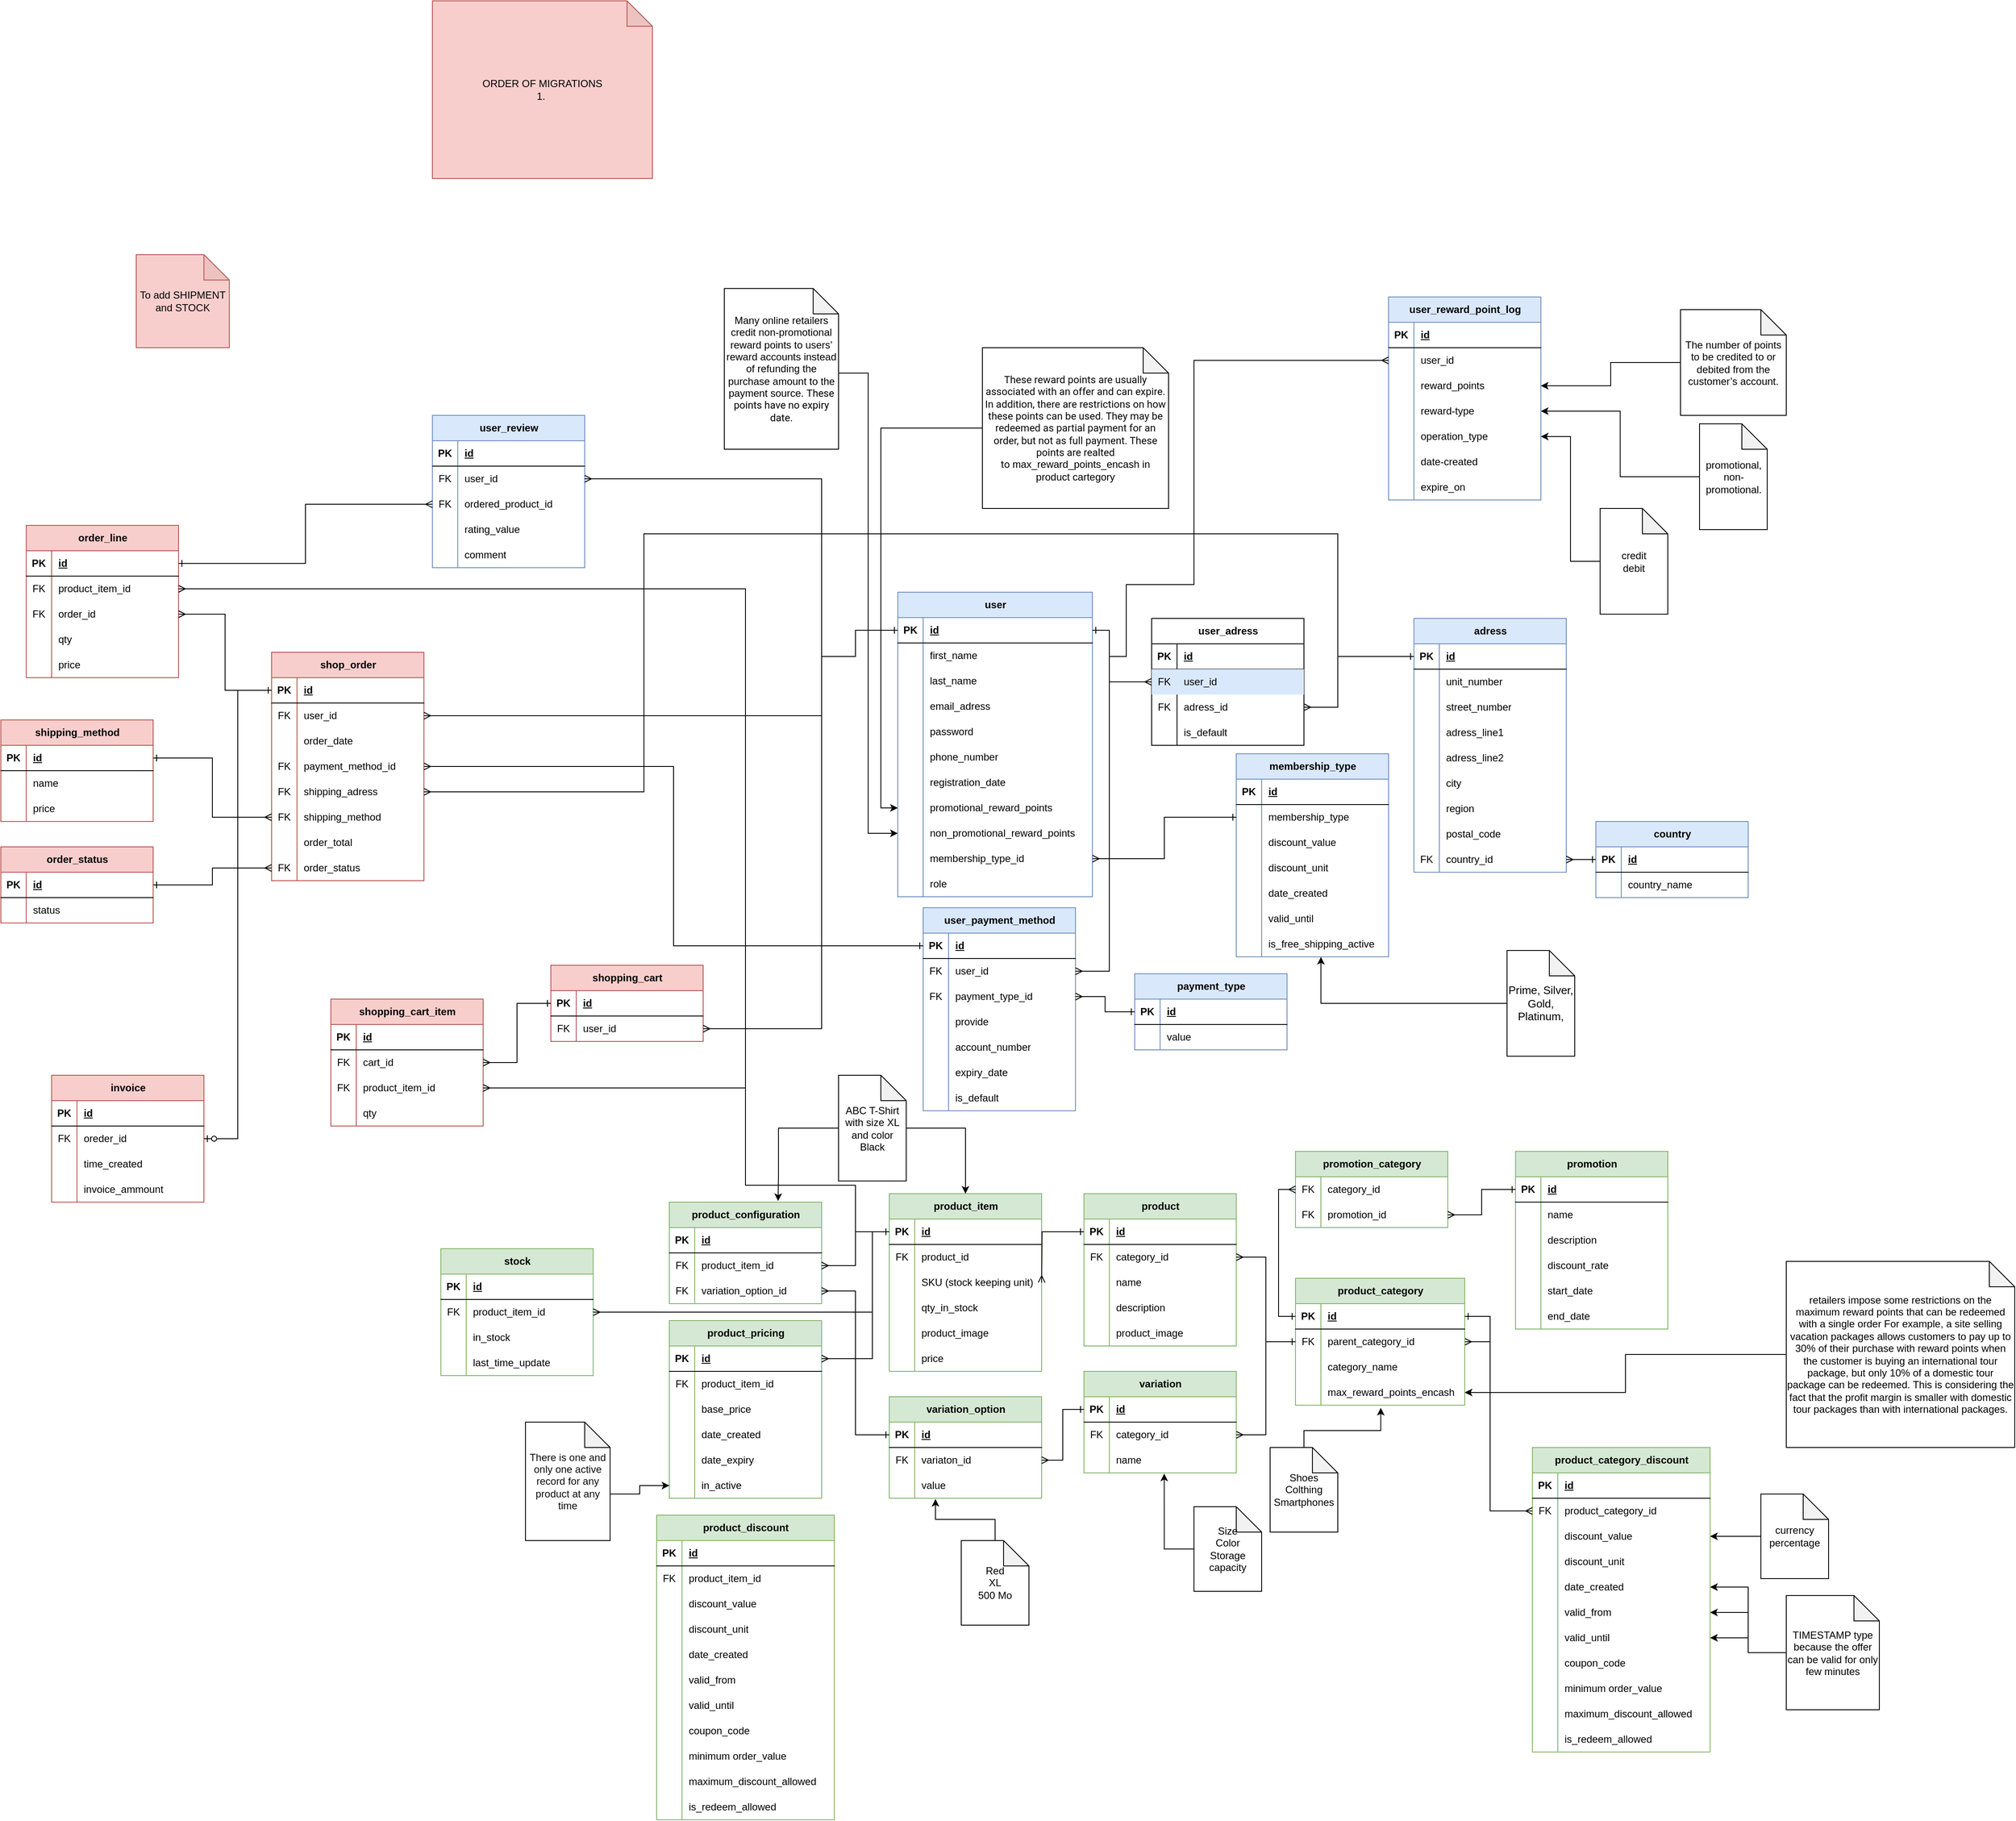 <mxfile version="24.5.3" type="github">
  <diagram name="Page-1" id="uhg0Zwt1VI-KVjr3YC5X">
    <mxGraphModel dx="1050" dy="1657" grid="1" gridSize="10" guides="1" tooltips="1" connect="1" arrows="1" fold="1" page="1" pageScale="1" pageWidth="850" pageHeight="1100" math="0" shadow="0">
      <root>
        <mxCell id="0" />
        <mxCell id="1" parent="0" />
        <mxCell id="r9cXvxGOSnkEm3eOcv8V-203" style="edgeStyle=orthogonalEdgeStyle;rounded=0;orthogonalLoop=1;jettySize=auto;html=1;exitX=1;exitY=0.5;exitDx=0;exitDy=0;entryX=1;entryY=0.5;entryDx=0;entryDy=0;startArrow=ERone;startFill=0;endArrow=ERmany;endFill=0;" parent="1" source="r9cXvxGOSnkEm3eOcv8V-158" target="r9cXvxGOSnkEm3eOcv8V-161" edge="1">
          <mxGeometry relative="1" as="geometry">
            <Array as="points">
              <mxPoint x="1820" y="645" />
              <mxPoint x="1820" y="675" />
            </Array>
          </mxGeometry>
        </mxCell>
        <mxCell id="r9cXvxGOSnkEm3eOcv8V-26" value="user" style="shape=table;startSize=30;container=1;collapsible=1;childLayout=tableLayout;fixedRows=1;rowLines=0;fontStyle=1;align=center;resizeLast=1;html=1;fillColor=#dae8fc;strokeColor=#6c8ebf;" parent="1" vertex="1">
          <mxGeometry x="1120" y="-211" width="230" height="360" as="geometry" />
        </mxCell>
        <mxCell id="r9cXvxGOSnkEm3eOcv8V-27" value="" style="shape=tableRow;horizontal=0;startSize=0;swimlaneHead=0;swimlaneBody=0;fillColor=none;collapsible=0;dropTarget=0;points=[[0,0.5],[1,0.5]];portConstraint=eastwest;top=0;left=0;right=0;bottom=1;" parent="r9cXvxGOSnkEm3eOcv8V-26" vertex="1">
          <mxGeometry y="30" width="230" height="30" as="geometry" />
        </mxCell>
        <mxCell id="r9cXvxGOSnkEm3eOcv8V-28" value="PK" style="shape=partialRectangle;connectable=0;fillColor=none;top=0;left=0;bottom=0;right=0;fontStyle=1;overflow=hidden;whiteSpace=wrap;html=1;" parent="r9cXvxGOSnkEm3eOcv8V-27" vertex="1">
          <mxGeometry width="30" height="30" as="geometry">
            <mxRectangle width="30" height="30" as="alternateBounds" />
          </mxGeometry>
        </mxCell>
        <mxCell id="r9cXvxGOSnkEm3eOcv8V-29" value="id" style="shape=partialRectangle;connectable=0;fillColor=none;top=0;left=0;bottom=0;right=0;align=left;spacingLeft=6;fontStyle=5;overflow=hidden;whiteSpace=wrap;html=1;" parent="r9cXvxGOSnkEm3eOcv8V-27" vertex="1">
          <mxGeometry x="30" width="200" height="30" as="geometry">
            <mxRectangle width="200" height="30" as="alternateBounds" />
          </mxGeometry>
        </mxCell>
        <mxCell id="r9cXvxGOSnkEm3eOcv8V-52" value="" style="shape=tableRow;horizontal=0;startSize=0;swimlaneHead=0;swimlaneBody=0;fillColor=none;collapsible=0;dropTarget=0;points=[[0,0.5],[1,0.5]];portConstraint=eastwest;top=0;left=0;right=0;bottom=0;" parent="r9cXvxGOSnkEm3eOcv8V-26" vertex="1">
          <mxGeometry y="60" width="230" height="30" as="geometry" />
        </mxCell>
        <mxCell id="r9cXvxGOSnkEm3eOcv8V-53" value="" style="shape=partialRectangle;connectable=0;fillColor=none;top=0;left=0;bottom=0;right=0;editable=1;overflow=hidden;whiteSpace=wrap;html=1;" parent="r9cXvxGOSnkEm3eOcv8V-52" vertex="1">
          <mxGeometry width="30" height="30" as="geometry">
            <mxRectangle width="30" height="30" as="alternateBounds" />
          </mxGeometry>
        </mxCell>
        <mxCell id="r9cXvxGOSnkEm3eOcv8V-54" value="first_name" style="shape=partialRectangle;connectable=0;fillColor=none;top=0;left=0;bottom=0;right=0;align=left;spacingLeft=6;overflow=hidden;whiteSpace=wrap;html=1;" parent="r9cXvxGOSnkEm3eOcv8V-52" vertex="1">
          <mxGeometry x="30" width="200" height="30" as="geometry">
            <mxRectangle width="200" height="30" as="alternateBounds" />
          </mxGeometry>
        </mxCell>
        <mxCell id="r9cXvxGOSnkEm3eOcv8V-55" value="" style="shape=tableRow;horizontal=0;startSize=0;swimlaneHead=0;swimlaneBody=0;fillColor=none;collapsible=0;dropTarget=0;points=[[0,0.5],[1,0.5]];portConstraint=eastwest;top=0;left=0;right=0;bottom=0;" parent="r9cXvxGOSnkEm3eOcv8V-26" vertex="1">
          <mxGeometry y="90" width="230" height="30" as="geometry" />
        </mxCell>
        <mxCell id="r9cXvxGOSnkEm3eOcv8V-56" value="" style="shape=partialRectangle;connectable=0;fillColor=none;top=0;left=0;bottom=0;right=0;editable=1;overflow=hidden;whiteSpace=wrap;html=1;" parent="r9cXvxGOSnkEm3eOcv8V-55" vertex="1">
          <mxGeometry width="30" height="30" as="geometry">
            <mxRectangle width="30" height="30" as="alternateBounds" />
          </mxGeometry>
        </mxCell>
        <mxCell id="r9cXvxGOSnkEm3eOcv8V-57" value="last_name" style="shape=partialRectangle;connectable=0;fillColor=none;top=0;left=0;bottom=0;right=0;align=left;spacingLeft=6;overflow=hidden;whiteSpace=wrap;html=1;" parent="r9cXvxGOSnkEm3eOcv8V-55" vertex="1">
          <mxGeometry x="30" width="200" height="30" as="geometry">
            <mxRectangle width="200" height="30" as="alternateBounds" />
          </mxGeometry>
        </mxCell>
        <mxCell id="r9cXvxGOSnkEm3eOcv8V-30" value="" style="shape=tableRow;horizontal=0;startSize=0;swimlaneHead=0;swimlaneBody=0;fillColor=none;collapsible=0;dropTarget=0;points=[[0,0.5],[1,0.5]];portConstraint=eastwest;top=0;left=0;right=0;bottom=0;" parent="r9cXvxGOSnkEm3eOcv8V-26" vertex="1">
          <mxGeometry y="120" width="230" height="30" as="geometry" />
        </mxCell>
        <mxCell id="r9cXvxGOSnkEm3eOcv8V-31" value="" style="shape=partialRectangle;connectable=0;fillColor=none;top=0;left=0;bottom=0;right=0;editable=1;overflow=hidden;whiteSpace=wrap;html=1;" parent="r9cXvxGOSnkEm3eOcv8V-30" vertex="1">
          <mxGeometry width="30" height="30" as="geometry">
            <mxRectangle width="30" height="30" as="alternateBounds" />
          </mxGeometry>
        </mxCell>
        <mxCell id="r9cXvxGOSnkEm3eOcv8V-32" value="email_adress" style="shape=partialRectangle;connectable=0;fillColor=none;top=0;left=0;bottom=0;right=0;align=left;spacingLeft=6;overflow=hidden;whiteSpace=wrap;html=1;" parent="r9cXvxGOSnkEm3eOcv8V-30" vertex="1">
          <mxGeometry x="30" width="200" height="30" as="geometry">
            <mxRectangle width="200" height="30" as="alternateBounds" />
          </mxGeometry>
        </mxCell>
        <mxCell id="Hm6dWpJ6eOwnogD7MvKJ-130" value="" style="shape=tableRow;horizontal=0;startSize=0;swimlaneHead=0;swimlaneBody=0;fillColor=none;collapsible=0;dropTarget=0;points=[[0,0.5],[1,0.5]];portConstraint=eastwest;top=0;left=0;right=0;bottom=0;" parent="r9cXvxGOSnkEm3eOcv8V-26" vertex="1">
          <mxGeometry y="150" width="230" height="30" as="geometry" />
        </mxCell>
        <mxCell id="Hm6dWpJ6eOwnogD7MvKJ-131" value="" style="shape=partialRectangle;connectable=0;fillColor=none;top=0;left=0;bottom=0;right=0;editable=1;overflow=hidden;whiteSpace=wrap;html=1;" parent="Hm6dWpJ6eOwnogD7MvKJ-130" vertex="1">
          <mxGeometry width="30" height="30" as="geometry">
            <mxRectangle width="30" height="30" as="alternateBounds" />
          </mxGeometry>
        </mxCell>
        <mxCell id="Hm6dWpJ6eOwnogD7MvKJ-132" value="password" style="shape=partialRectangle;connectable=0;fillColor=none;top=0;left=0;bottom=0;right=0;align=left;spacingLeft=6;overflow=hidden;whiteSpace=wrap;html=1;" parent="Hm6dWpJ6eOwnogD7MvKJ-130" vertex="1">
          <mxGeometry x="30" width="200" height="30" as="geometry">
            <mxRectangle width="200" height="30" as="alternateBounds" />
          </mxGeometry>
        </mxCell>
        <mxCell id="r9cXvxGOSnkEm3eOcv8V-33" value="" style="shape=tableRow;horizontal=0;startSize=0;swimlaneHead=0;swimlaneBody=0;fillColor=none;collapsible=0;dropTarget=0;points=[[0,0.5],[1,0.5]];portConstraint=eastwest;top=0;left=0;right=0;bottom=0;" parent="r9cXvxGOSnkEm3eOcv8V-26" vertex="1">
          <mxGeometry y="180" width="230" height="30" as="geometry" />
        </mxCell>
        <mxCell id="r9cXvxGOSnkEm3eOcv8V-34" value="" style="shape=partialRectangle;connectable=0;fillColor=none;top=0;left=0;bottom=0;right=0;editable=1;overflow=hidden;whiteSpace=wrap;html=1;" parent="r9cXvxGOSnkEm3eOcv8V-33" vertex="1">
          <mxGeometry width="30" height="30" as="geometry">
            <mxRectangle width="30" height="30" as="alternateBounds" />
          </mxGeometry>
        </mxCell>
        <mxCell id="r9cXvxGOSnkEm3eOcv8V-35" value="phone_number" style="shape=partialRectangle;connectable=0;fillColor=none;top=0;left=0;bottom=0;right=0;align=left;spacingLeft=6;overflow=hidden;whiteSpace=wrap;html=1;" parent="r9cXvxGOSnkEm3eOcv8V-33" vertex="1">
          <mxGeometry x="30" width="200" height="30" as="geometry">
            <mxRectangle width="200" height="30" as="alternateBounds" />
          </mxGeometry>
        </mxCell>
        <mxCell id="r9cXvxGOSnkEm3eOcv8V-36" value="" style="shape=tableRow;horizontal=0;startSize=0;swimlaneHead=0;swimlaneBody=0;fillColor=none;collapsible=0;dropTarget=0;points=[[0,0.5],[1,0.5]];portConstraint=eastwest;top=0;left=0;right=0;bottom=0;" parent="r9cXvxGOSnkEm3eOcv8V-26" vertex="1">
          <mxGeometry y="210" width="230" height="30" as="geometry" />
        </mxCell>
        <mxCell id="r9cXvxGOSnkEm3eOcv8V-37" value="" style="shape=partialRectangle;connectable=0;fillColor=none;top=0;left=0;bottom=0;right=0;editable=1;overflow=hidden;whiteSpace=wrap;html=1;" parent="r9cXvxGOSnkEm3eOcv8V-36" vertex="1">
          <mxGeometry width="30" height="30" as="geometry">
            <mxRectangle width="30" height="30" as="alternateBounds" />
          </mxGeometry>
        </mxCell>
        <mxCell id="r9cXvxGOSnkEm3eOcv8V-38" value="registration_date" style="shape=partialRectangle;connectable=0;fillColor=none;top=0;left=0;bottom=0;right=0;align=left;spacingLeft=6;overflow=hidden;whiteSpace=wrap;html=1;" parent="r9cXvxGOSnkEm3eOcv8V-36" vertex="1">
          <mxGeometry x="30" width="200" height="30" as="geometry">
            <mxRectangle width="200" height="30" as="alternateBounds" />
          </mxGeometry>
        </mxCell>
        <mxCell id="Hm6dWpJ6eOwnogD7MvKJ-185" value="" style="shape=tableRow;horizontal=0;startSize=0;swimlaneHead=0;swimlaneBody=0;fillColor=none;collapsible=0;dropTarget=0;points=[[0,0.5],[1,0.5]];portConstraint=eastwest;top=0;left=0;right=0;bottom=0;" parent="r9cXvxGOSnkEm3eOcv8V-26" vertex="1">
          <mxGeometry y="240" width="230" height="30" as="geometry" />
        </mxCell>
        <mxCell id="Hm6dWpJ6eOwnogD7MvKJ-186" value="" style="shape=partialRectangle;connectable=0;fillColor=none;top=0;left=0;bottom=0;right=0;editable=1;overflow=hidden;whiteSpace=wrap;html=1;" parent="Hm6dWpJ6eOwnogD7MvKJ-185" vertex="1">
          <mxGeometry width="30" height="30" as="geometry">
            <mxRectangle width="30" height="30" as="alternateBounds" />
          </mxGeometry>
        </mxCell>
        <mxCell id="Hm6dWpJ6eOwnogD7MvKJ-187" value="promotional_reward_points" style="shape=partialRectangle;connectable=0;fillColor=none;top=0;left=0;bottom=0;right=0;align=left;spacingLeft=6;overflow=hidden;whiteSpace=wrap;html=1;" parent="Hm6dWpJ6eOwnogD7MvKJ-185" vertex="1">
          <mxGeometry x="30" width="200" height="30" as="geometry">
            <mxRectangle width="200" height="30" as="alternateBounds" />
          </mxGeometry>
        </mxCell>
        <mxCell id="Hm6dWpJ6eOwnogD7MvKJ-188" value="" style="shape=tableRow;horizontal=0;startSize=0;swimlaneHead=0;swimlaneBody=0;fillColor=none;collapsible=0;dropTarget=0;points=[[0,0.5],[1,0.5]];portConstraint=eastwest;top=0;left=0;right=0;bottom=0;" parent="r9cXvxGOSnkEm3eOcv8V-26" vertex="1">
          <mxGeometry y="270" width="230" height="30" as="geometry" />
        </mxCell>
        <mxCell id="Hm6dWpJ6eOwnogD7MvKJ-189" value="" style="shape=partialRectangle;connectable=0;fillColor=none;top=0;left=0;bottom=0;right=0;editable=1;overflow=hidden;whiteSpace=wrap;html=1;" parent="Hm6dWpJ6eOwnogD7MvKJ-188" vertex="1">
          <mxGeometry width="30" height="30" as="geometry">
            <mxRectangle width="30" height="30" as="alternateBounds" />
          </mxGeometry>
        </mxCell>
        <mxCell id="Hm6dWpJ6eOwnogD7MvKJ-190" value="non_promotional_reward_points" style="shape=partialRectangle;connectable=0;fillColor=none;top=0;left=0;bottom=0;right=0;align=left;spacingLeft=6;overflow=hidden;whiteSpace=wrap;html=1;" parent="Hm6dWpJ6eOwnogD7MvKJ-188" vertex="1">
          <mxGeometry x="30" width="200" height="30" as="geometry">
            <mxRectangle width="200" height="30" as="alternateBounds" />
          </mxGeometry>
        </mxCell>
        <mxCell id="Hm6dWpJ6eOwnogD7MvKJ-191" value="" style="shape=tableRow;horizontal=0;startSize=0;swimlaneHead=0;swimlaneBody=0;fillColor=none;collapsible=0;dropTarget=0;points=[[0,0.5],[1,0.5]];portConstraint=eastwest;top=0;left=0;right=0;bottom=0;" parent="r9cXvxGOSnkEm3eOcv8V-26" vertex="1">
          <mxGeometry y="300" width="230" height="30" as="geometry" />
        </mxCell>
        <mxCell id="Hm6dWpJ6eOwnogD7MvKJ-192" value="" style="shape=partialRectangle;connectable=0;fillColor=none;top=0;left=0;bottom=0;right=0;editable=1;overflow=hidden;whiteSpace=wrap;html=1;" parent="Hm6dWpJ6eOwnogD7MvKJ-191" vertex="1">
          <mxGeometry width="30" height="30" as="geometry">
            <mxRectangle width="30" height="30" as="alternateBounds" />
          </mxGeometry>
        </mxCell>
        <mxCell id="Hm6dWpJ6eOwnogD7MvKJ-193" value="membership_type_id" style="shape=partialRectangle;connectable=0;fillColor=none;top=0;left=0;bottom=0;right=0;align=left;spacingLeft=6;overflow=hidden;whiteSpace=wrap;html=1;" parent="Hm6dWpJ6eOwnogD7MvKJ-191" vertex="1">
          <mxGeometry x="30" width="200" height="30" as="geometry">
            <mxRectangle width="200" height="30" as="alternateBounds" />
          </mxGeometry>
        </mxCell>
        <mxCell id="Hm6dWpJ6eOwnogD7MvKJ-322" value="" style="shape=tableRow;horizontal=0;startSize=0;swimlaneHead=0;swimlaneBody=0;fillColor=none;collapsible=0;dropTarget=0;points=[[0,0.5],[1,0.5]];portConstraint=eastwest;top=0;left=0;right=0;bottom=0;" parent="r9cXvxGOSnkEm3eOcv8V-26" vertex="1">
          <mxGeometry y="330" width="230" height="30" as="geometry" />
        </mxCell>
        <mxCell id="Hm6dWpJ6eOwnogD7MvKJ-323" value="" style="shape=partialRectangle;connectable=0;fillColor=none;top=0;left=0;bottom=0;right=0;editable=1;overflow=hidden;whiteSpace=wrap;html=1;" parent="Hm6dWpJ6eOwnogD7MvKJ-322" vertex="1">
          <mxGeometry width="30" height="30" as="geometry">
            <mxRectangle width="30" height="30" as="alternateBounds" />
          </mxGeometry>
        </mxCell>
        <mxCell id="Hm6dWpJ6eOwnogD7MvKJ-324" value="role" style="shape=partialRectangle;connectable=0;fillColor=none;top=0;left=0;bottom=0;right=0;align=left;spacingLeft=6;overflow=hidden;whiteSpace=wrap;html=1;" parent="Hm6dWpJ6eOwnogD7MvKJ-322" vertex="1">
          <mxGeometry x="30" width="200" height="30" as="geometry">
            <mxRectangle width="200" height="30" as="alternateBounds" />
          </mxGeometry>
        </mxCell>
        <mxCell id="r9cXvxGOSnkEm3eOcv8V-39" value="user_adress" style="shape=table;startSize=30;container=1;collapsible=1;childLayout=tableLayout;fixedRows=1;rowLines=0;fontStyle=1;align=center;resizeLast=1;html=1;" parent="1" vertex="1">
          <mxGeometry x="1420" y="-180" width="180" height="150" as="geometry" />
        </mxCell>
        <mxCell id="r9cXvxGOSnkEm3eOcv8V-40" value="" style="shape=tableRow;horizontal=0;startSize=0;swimlaneHead=0;swimlaneBody=0;fillColor=none;collapsible=0;dropTarget=0;points=[[0,0.5],[1,0.5]];portConstraint=eastwest;top=0;left=0;right=0;bottom=1;" parent="r9cXvxGOSnkEm3eOcv8V-39" vertex="1">
          <mxGeometry y="30" width="180" height="30" as="geometry" />
        </mxCell>
        <mxCell id="r9cXvxGOSnkEm3eOcv8V-41" value="PK" style="shape=partialRectangle;connectable=0;fillColor=none;top=0;left=0;bottom=0;right=0;fontStyle=1;overflow=hidden;whiteSpace=wrap;html=1;" parent="r9cXvxGOSnkEm3eOcv8V-40" vertex="1">
          <mxGeometry width="30" height="30" as="geometry">
            <mxRectangle width="30" height="30" as="alternateBounds" />
          </mxGeometry>
        </mxCell>
        <mxCell id="r9cXvxGOSnkEm3eOcv8V-42" value="id" style="shape=partialRectangle;connectable=0;fillColor=none;top=0;left=0;bottom=0;right=0;align=left;spacingLeft=6;fontStyle=5;overflow=hidden;whiteSpace=wrap;html=1;" parent="r9cXvxGOSnkEm3eOcv8V-40" vertex="1">
          <mxGeometry x="30" width="150" height="30" as="geometry">
            <mxRectangle width="150" height="30" as="alternateBounds" />
          </mxGeometry>
        </mxCell>
        <mxCell id="r9cXvxGOSnkEm3eOcv8V-43" value="" style="shape=tableRow;horizontal=0;startSize=0;swimlaneHead=0;swimlaneBody=0;fillColor=#dae8fc;collapsible=0;dropTarget=0;points=[[0,0.5],[1,0.5]];portConstraint=eastwest;top=0;left=0;right=0;bottom=0;strokeColor=#6c8ebf;" parent="r9cXvxGOSnkEm3eOcv8V-39" vertex="1">
          <mxGeometry y="60" width="180" height="30" as="geometry" />
        </mxCell>
        <mxCell id="r9cXvxGOSnkEm3eOcv8V-44" value="FK" style="shape=partialRectangle;connectable=0;fillColor=none;top=0;left=0;bottom=0;right=0;editable=1;overflow=hidden;whiteSpace=wrap;html=1;" parent="r9cXvxGOSnkEm3eOcv8V-43" vertex="1">
          <mxGeometry width="30" height="30" as="geometry">
            <mxRectangle width="30" height="30" as="alternateBounds" />
          </mxGeometry>
        </mxCell>
        <mxCell id="r9cXvxGOSnkEm3eOcv8V-45" value="user_id" style="shape=partialRectangle;connectable=0;fillColor=none;top=0;left=0;bottom=0;right=0;align=left;spacingLeft=6;overflow=hidden;whiteSpace=wrap;html=1;" parent="r9cXvxGOSnkEm3eOcv8V-43" vertex="1">
          <mxGeometry x="30" width="150" height="30" as="geometry">
            <mxRectangle width="150" height="30" as="alternateBounds" />
          </mxGeometry>
        </mxCell>
        <mxCell id="r9cXvxGOSnkEm3eOcv8V-46" value="" style="shape=tableRow;horizontal=0;startSize=0;swimlaneHead=0;swimlaneBody=0;fillColor=none;collapsible=0;dropTarget=0;points=[[0,0.5],[1,0.5]];portConstraint=eastwest;top=0;left=0;right=0;bottom=0;" parent="r9cXvxGOSnkEm3eOcv8V-39" vertex="1">
          <mxGeometry y="90" width="180" height="30" as="geometry" />
        </mxCell>
        <mxCell id="r9cXvxGOSnkEm3eOcv8V-47" value="FK" style="shape=partialRectangle;connectable=0;fillColor=none;top=0;left=0;bottom=0;right=0;editable=1;overflow=hidden;whiteSpace=wrap;html=1;" parent="r9cXvxGOSnkEm3eOcv8V-46" vertex="1">
          <mxGeometry width="30" height="30" as="geometry">
            <mxRectangle width="30" height="30" as="alternateBounds" />
          </mxGeometry>
        </mxCell>
        <mxCell id="r9cXvxGOSnkEm3eOcv8V-48" value="adress_id" style="shape=partialRectangle;connectable=0;fillColor=none;top=0;left=0;bottom=0;right=0;align=left;spacingLeft=6;overflow=hidden;whiteSpace=wrap;html=1;" parent="r9cXvxGOSnkEm3eOcv8V-46" vertex="1">
          <mxGeometry x="30" width="150" height="30" as="geometry">
            <mxRectangle width="150" height="30" as="alternateBounds" />
          </mxGeometry>
        </mxCell>
        <mxCell id="r9cXvxGOSnkEm3eOcv8V-49" value="" style="shape=tableRow;horizontal=0;startSize=0;swimlaneHead=0;swimlaneBody=0;fillColor=none;collapsible=0;dropTarget=0;points=[[0,0.5],[1,0.5]];portConstraint=eastwest;top=0;left=0;right=0;bottom=0;" parent="r9cXvxGOSnkEm3eOcv8V-39" vertex="1">
          <mxGeometry y="120" width="180" height="30" as="geometry" />
        </mxCell>
        <mxCell id="r9cXvxGOSnkEm3eOcv8V-50" value="" style="shape=partialRectangle;connectable=0;fillColor=none;top=0;left=0;bottom=0;right=0;editable=1;overflow=hidden;whiteSpace=wrap;html=1;" parent="r9cXvxGOSnkEm3eOcv8V-49" vertex="1">
          <mxGeometry width="30" height="30" as="geometry">
            <mxRectangle width="30" height="30" as="alternateBounds" />
          </mxGeometry>
        </mxCell>
        <mxCell id="r9cXvxGOSnkEm3eOcv8V-51" value="is_default" style="shape=partialRectangle;connectable=0;fillColor=none;top=0;left=0;bottom=0;right=0;align=left;spacingLeft=6;overflow=hidden;whiteSpace=wrap;html=1;" parent="r9cXvxGOSnkEm3eOcv8V-49" vertex="1">
          <mxGeometry x="30" width="150" height="30" as="geometry">
            <mxRectangle width="150" height="30" as="alternateBounds" />
          </mxGeometry>
        </mxCell>
        <mxCell id="r9cXvxGOSnkEm3eOcv8V-58" value="adress" style="shape=table;startSize=30;container=1;collapsible=1;childLayout=tableLayout;fixedRows=1;rowLines=0;fontStyle=1;align=center;resizeLast=1;html=1;fillColor=#dae8fc;strokeColor=#6c8ebf;" parent="1" vertex="1">
          <mxGeometry x="1730" y="-180" width="180" height="300" as="geometry" />
        </mxCell>
        <mxCell id="r9cXvxGOSnkEm3eOcv8V-59" value="" style="shape=tableRow;horizontal=0;startSize=0;swimlaneHead=0;swimlaneBody=0;fillColor=none;collapsible=0;dropTarget=0;points=[[0,0.5],[1,0.5]];portConstraint=eastwest;top=0;left=0;right=0;bottom=1;" parent="r9cXvxGOSnkEm3eOcv8V-58" vertex="1">
          <mxGeometry y="30" width="180" height="30" as="geometry" />
        </mxCell>
        <mxCell id="r9cXvxGOSnkEm3eOcv8V-60" value="PK" style="shape=partialRectangle;connectable=0;fillColor=none;top=0;left=0;bottom=0;right=0;fontStyle=1;overflow=hidden;whiteSpace=wrap;html=1;" parent="r9cXvxGOSnkEm3eOcv8V-59" vertex="1">
          <mxGeometry width="30" height="30" as="geometry">
            <mxRectangle width="30" height="30" as="alternateBounds" />
          </mxGeometry>
        </mxCell>
        <mxCell id="r9cXvxGOSnkEm3eOcv8V-61" value="id" style="shape=partialRectangle;connectable=0;fillColor=none;top=0;left=0;bottom=0;right=0;align=left;spacingLeft=6;fontStyle=5;overflow=hidden;whiteSpace=wrap;html=1;" parent="r9cXvxGOSnkEm3eOcv8V-59" vertex="1">
          <mxGeometry x="30" width="150" height="30" as="geometry">
            <mxRectangle width="150" height="30" as="alternateBounds" />
          </mxGeometry>
        </mxCell>
        <mxCell id="r9cXvxGOSnkEm3eOcv8V-62" value="" style="shape=tableRow;horizontal=0;startSize=0;swimlaneHead=0;swimlaneBody=0;fillColor=none;collapsible=0;dropTarget=0;points=[[0,0.5],[1,0.5]];portConstraint=eastwest;top=0;left=0;right=0;bottom=0;" parent="r9cXvxGOSnkEm3eOcv8V-58" vertex="1">
          <mxGeometry y="60" width="180" height="30" as="geometry" />
        </mxCell>
        <mxCell id="r9cXvxGOSnkEm3eOcv8V-63" value="" style="shape=partialRectangle;connectable=0;fillColor=none;top=0;left=0;bottom=0;right=0;editable=1;overflow=hidden;whiteSpace=wrap;html=1;" parent="r9cXvxGOSnkEm3eOcv8V-62" vertex="1">
          <mxGeometry width="30" height="30" as="geometry">
            <mxRectangle width="30" height="30" as="alternateBounds" />
          </mxGeometry>
        </mxCell>
        <mxCell id="r9cXvxGOSnkEm3eOcv8V-64" value="unit_number" style="shape=partialRectangle;connectable=0;fillColor=none;top=0;left=0;bottom=0;right=0;align=left;spacingLeft=6;overflow=hidden;whiteSpace=wrap;html=1;" parent="r9cXvxGOSnkEm3eOcv8V-62" vertex="1">
          <mxGeometry x="30" width="150" height="30" as="geometry">
            <mxRectangle width="150" height="30" as="alternateBounds" />
          </mxGeometry>
        </mxCell>
        <mxCell id="r9cXvxGOSnkEm3eOcv8V-65" value="" style="shape=tableRow;horizontal=0;startSize=0;swimlaneHead=0;swimlaneBody=0;fillColor=none;collapsible=0;dropTarget=0;points=[[0,0.5],[1,0.5]];portConstraint=eastwest;top=0;left=0;right=0;bottom=0;" parent="r9cXvxGOSnkEm3eOcv8V-58" vertex="1">
          <mxGeometry y="90" width="180" height="30" as="geometry" />
        </mxCell>
        <mxCell id="r9cXvxGOSnkEm3eOcv8V-66" value="" style="shape=partialRectangle;connectable=0;fillColor=none;top=0;left=0;bottom=0;right=0;editable=1;overflow=hidden;whiteSpace=wrap;html=1;" parent="r9cXvxGOSnkEm3eOcv8V-65" vertex="1">
          <mxGeometry width="30" height="30" as="geometry">
            <mxRectangle width="30" height="30" as="alternateBounds" />
          </mxGeometry>
        </mxCell>
        <mxCell id="r9cXvxGOSnkEm3eOcv8V-67" value="street_number" style="shape=partialRectangle;connectable=0;fillColor=none;top=0;left=0;bottom=0;right=0;align=left;spacingLeft=6;overflow=hidden;whiteSpace=wrap;html=1;" parent="r9cXvxGOSnkEm3eOcv8V-65" vertex="1">
          <mxGeometry x="30" width="150" height="30" as="geometry">
            <mxRectangle width="150" height="30" as="alternateBounds" />
          </mxGeometry>
        </mxCell>
        <mxCell id="r9cXvxGOSnkEm3eOcv8V-68" value="" style="shape=tableRow;horizontal=0;startSize=0;swimlaneHead=0;swimlaneBody=0;fillColor=none;collapsible=0;dropTarget=0;points=[[0,0.5],[1,0.5]];portConstraint=eastwest;top=0;left=0;right=0;bottom=0;" parent="r9cXvxGOSnkEm3eOcv8V-58" vertex="1">
          <mxGeometry y="120" width="180" height="30" as="geometry" />
        </mxCell>
        <mxCell id="r9cXvxGOSnkEm3eOcv8V-69" value="" style="shape=partialRectangle;connectable=0;fillColor=none;top=0;left=0;bottom=0;right=0;editable=1;overflow=hidden;whiteSpace=wrap;html=1;" parent="r9cXvxGOSnkEm3eOcv8V-68" vertex="1">
          <mxGeometry width="30" height="30" as="geometry">
            <mxRectangle width="30" height="30" as="alternateBounds" />
          </mxGeometry>
        </mxCell>
        <mxCell id="r9cXvxGOSnkEm3eOcv8V-70" value="adress_line1" style="shape=partialRectangle;connectable=0;fillColor=none;top=0;left=0;bottom=0;right=0;align=left;spacingLeft=6;overflow=hidden;whiteSpace=wrap;html=1;" parent="r9cXvxGOSnkEm3eOcv8V-68" vertex="1">
          <mxGeometry x="30" width="150" height="30" as="geometry">
            <mxRectangle width="150" height="30" as="alternateBounds" />
          </mxGeometry>
        </mxCell>
        <mxCell id="r9cXvxGOSnkEm3eOcv8V-71" value="" style="shape=tableRow;horizontal=0;startSize=0;swimlaneHead=0;swimlaneBody=0;fillColor=none;collapsible=0;dropTarget=0;points=[[0,0.5],[1,0.5]];portConstraint=eastwest;top=0;left=0;right=0;bottom=0;" parent="r9cXvxGOSnkEm3eOcv8V-58" vertex="1">
          <mxGeometry y="150" width="180" height="30" as="geometry" />
        </mxCell>
        <mxCell id="r9cXvxGOSnkEm3eOcv8V-72" value="" style="shape=partialRectangle;connectable=0;fillColor=none;top=0;left=0;bottom=0;right=0;editable=1;overflow=hidden;whiteSpace=wrap;html=1;" parent="r9cXvxGOSnkEm3eOcv8V-71" vertex="1">
          <mxGeometry width="30" height="30" as="geometry">
            <mxRectangle width="30" height="30" as="alternateBounds" />
          </mxGeometry>
        </mxCell>
        <mxCell id="r9cXvxGOSnkEm3eOcv8V-73" value="adress_line2" style="shape=partialRectangle;connectable=0;fillColor=none;top=0;left=0;bottom=0;right=0;align=left;spacingLeft=6;overflow=hidden;whiteSpace=wrap;html=1;" parent="r9cXvxGOSnkEm3eOcv8V-71" vertex="1">
          <mxGeometry x="30" width="150" height="30" as="geometry">
            <mxRectangle width="150" height="30" as="alternateBounds" />
          </mxGeometry>
        </mxCell>
        <mxCell id="r9cXvxGOSnkEm3eOcv8V-74" value="" style="shape=tableRow;horizontal=0;startSize=0;swimlaneHead=0;swimlaneBody=0;fillColor=none;collapsible=0;dropTarget=0;points=[[0,0.5],[1,0.5]];portConstraint=eastwest;top=0;left=0;right=0;bottom=0;" parent="r9cXvxGOSnkEm3eOcv8V-58" vertex="1">
          <mxGeometry y="180" width="180" height="30" as="geometry" />
        </mxCell>
        <mxCell id="r9cXvxGOSnkEm3eOcv8V-75" value="" style="shape=partialRectangle;connectable=0;fillColor=none;top=0;left=0;bottom=0;right=0;editable=1;overflow=hidden;whiteSpace=wrap;html=1;" parent="r9cXvxGOSnkEm3eOcv8V-74" vertex="1">
          <mxGeometry width="30" height="30" as="geometry">
            <mxRectangle width="30" height="30" as="alternateBounds" />
          </mxGeometry>
        </mxCell>
        <mxCell id="r9cXvxGOSnkEm3eOcv8V-76" value="city" style="shape=partialRectangle;connectable=0;fillColor=none;top=0;left=0;bottom=0;right=0;align=left;spacingLeft=6;overflow=hidden;whiteSpace=wrap;html=1;" parent="r9cXvxGOSnkEm3eOcv8V-74" vertex="1">
          <mxGeometry x="30" width="150" height="30" as="geometry">
            <mxRectangle width="150" height="30" as="alternateBounds" />
          </mxGeometry>
        </mxCell>
        <mxCell id="r9cXvxGOSnkEm3eOcv8V-77" value="" style="shape=tableRow;horizontal=0;startSize=0;swimlaneHead=0;swimlaneBody=0;fillColor=none;collapsible=0;dropTarget=0;points=[[0,0.5],[1,0.5]];portConstraint=eastwest;top=0;left=0;right=0;bottom=0;" parent="r9cXvxGOSnkEm3eOcv8V-58" vertex="1">
          <mxGeometry y="210" width="180" height="30" as="geometry" />
        </mxCell>
        <mxCell id="r9cXvxGOSnkEm3eOcv8V-78" value="" style="shape=partialRectangle;connectable=0;fillColor=none;top=0;left=0;bottom=0;right=0;editable=1;overflow=hidden;whiteSpace=wrap;html=1;" parent="r9cXvxGOSnkEm3eOcv8V-77" vertex="1">
          <mxGeometry width="30" height="30" as="geometry">
            <mxRectangle width="30" height="30" as="alternateBounds" />
          </mxGeometry>
        </mxCell>
        <mxCell id="r9cXvxGOSnkEm3eOcv8V-79" value="region" style="shape=partialRectangle;connectable=0;fillColor=none;top=0;left=0;bottom=0;right=0;align=left;spacingLeft=6;overflow=hidden;whiteSpace=wrap;html=1;" parent="r9cXvxGOSnkEm3eOcv8V-77" vertex="1">
          <mxGeometry x="30" width="150" height="30" as="geometry">
            <mxRectangle width="150" height="30" as="alternateBounds" />
          </mxGeometry>
        </mxCell>
        <mxCell id="r9cXvxGOSnkEm3eOcv8V-80" value="" style="shape=tableRow;horizontal=0;startSize=0;swimlaneHead=0;swimlaneBody=0;fillColor=none;collapsible=0;dropTarget=0;points=[[0,0.5],[1,0.5]];portConstraint=eastwest;top=0;left=0;right=0;bottom=0;" parent="r9cXvxGOSnkEm3eOcv8V-58" vertex="1">
          <mxGeometry y="240" width="180" height="30" as="geometry" />
        </mxCell>
        <mxCell id="r9cXvxGOSnkEm3eOcv8V-81" value="" style="shape=partialRectangle;connectable=0;fillColor=none;top=0;left=0;bottom=0;right=0;editable=1;overflow=hidden;whiteSpace=wrap;html=1;" parent="r9cXvxGOSnkEm3eOcv8V-80" vertex="1">
          <mxGeometry width="30" height="30" as="geometry">
            <mxRectangle width="30" height="30" as="alternateBounds" />
          </mxGeometry>
        </mxCell>
        <mxCell id="r9cXvxGOSnkEm3eOcv8V-82" value="postal_code" style="shape=partialRectangle;connectable=0;fillColor=none;top=0;left=0;bottom=0;right=0;align=left;spacingLeft=6;overflow=hidden;whiteSpace=wrap;html=1;" parent="r9cXvxGOSnkEm3eOcv8V-80" vertex="1">
          <mxGeometry x="30" width="150" height="30" as="geometry">
            <mxRectangle width="150" height="30" as="alternateBounds" />
          </mxGeometry>
        </mxCell>
        <mxCell id="r9cXvxGOSnkEm3eOcv8V-83" value="" style="shape=tableRow;horizontal=0;startSize=0;swimlaneHead=0;swimlaneBody=0;fillColor=none;collapsible=0;dropTarget=0;points=[[0,0.5],[1,0.5]];portConstraint=eastwest;top=0;left=0;right=0;bottom=0;" parent="r9cXvxGOSnkEm3eOcv8V-58" vertex="1">
          <mxGeometry y="270" width="180" height="30" as="geometry" />
        </mxCell>
        <mxCell id="r9cXvxGOSnkEm3eOcv8V-84" value="FK" style="shape=partialRectangle;connectable=0;fillColor=none;top=0;left=0;bottom=0;right=0;editable=1;overflow=hidden;whiteSpace=wrap;html=1;" parent="r9cXvxGOSnkEm3eOcv8V-83" vertex="1">
          <mxGeometry width="30" height="30" as="geometry">
            <mxRectangle width="30" height="30" as="alternateBounds" />
          </mxGeometry>
        </mxCell>
        <mxCell id="r9cXvxGOSnkEm3eOcv8V-85" value="country_id" style="shape=partialRectangle;connectable=0;fillColor=none;top=0;left=0;bottom=0;right=0;align=left;spacingLeft=6;overflow=hidden;whiteSpace=wrap;html=1;" parent="r9cXvxGOSnkEm3eOcv8V-83" vertex="1">
          <mxGeometry x="30" width="150" height="30" as="geometry">
            <mxRectangle width="150" height="30" as="alternateBounds" />
          </mxGeometry>
        </mxCell>
        <mxCell id="r9cXvxGOSnkEm3eOcv8V-86" style="edgeStyle=orthogonalEdgeStyle;rounded=0;orthogonalLoop=1;jettySize=auto;html=1;exitX=1;exitY=0.5;exitDx=0;exitDy=0;endArrow=ERmany;endFill=0;startArrow=ERone;startFill=0;entryX=0;entryY=0.5;entryDx=0;entryDy=0;" parent="1" source="r9cXvxGOSnkEm3eOcv8V-27" target="r9cXvxGOSnkEm3eOcv8V-43" edge="1">
          <mxGeometry relative="1" as="geometry">
            <mxPoint x="1390" y="-200" as="targetPoint" />
            <Array as="points">
              <mxPoint x="1370" y="-166" />
              <mxPoint x="1370" y="-105" />
            </Array>
          </mxGeometry>
        </mxCell>
        <mxCell id="r9cXvxGOSnkEm3eOcv8V-87" style="edgeStyle=orthogonalEdgeStyle;rounded=0;orthogonalLoop=1;jettySize=auto;html=1;exitX=0;exitY=0.5;exitDx=0;exitDy=0;entryX=1;entryY=0.5;entryDx=0;entryDy=0;startArrow=ERone;startFill=0;endArrow=ERmany;endFill=0;" parent="1" source="r9cXvxGOSnkEm3eOcv8V-59" target="r9cXvxGOSnkEm3eOcv8V-46" edge="1">
          <mxGeometry relative="1" as="geometry">
            <Array as="points">
              <mxPoint x="1640" y="-135" />
              <mxPoint x="1640" y="-75" />
            </Array>
          </mxGeometry>
        </mxCell>
        <mxCell id="r9cXvxGOSnkEm3eOcv8V-88" value="country" style="shape=table;startSize=30;container=1;collapsible=1;childLayout=tableLayout;fixedRows=1;rowLines=0;fontStyle=1;align=center;resizeLast=1;html=1;fillColor=#dae8fc;strokeColor=#6c8ebf;" parent="1" vertex="1">
          <mxGeometry x="1945" y="60" width="180" height="90" as="geometry" />
        </mxCell>
        <mxCell id="r9cXvxGOSnkEm3eOcv8V-89" value="" style="shape=tableRow;horizontal=0;startSize=0;swimlaneHead=0;swimlaneBody=0;fillColor=none;collapsible=0;dropTarget=0;points=[[0,0.5],[1,0.5]];portConstraint=eastwest;top=0;left=0;right=0;bottom=1;" parent="r9cXvxGOSnkEm3eOcv8V-88" vertex="1">
          <mxGeometry y="30" width="180" height="30" as="geometry" />
        </mxCell>
        <mxCell id="r9cXvxGOSnkEm3eOcv8V-90" value="PK" style="shape=partialRectangle;connectable=0;fillColor=none;top=0;left=0;bottom=0;right=0;fontStyle=1;overflow=hidden;whiteSpace=wrap;html=1;" parent="r9cXvxGOSnkEm3eOcv8V-89" vertex="1">
          <mxGeometry width="30" height="30" as="geometry">
            <mxRectangle width="30" height="30" as="alternateBounds" />
          </mxGeometry>
        </mxCell>
        <mxCell id="r9cXvxGOSnkEm3eOcv8V-91" value="id" style="shape=partialRectangle;connectable=0;fillColor=none;top=0;left=0;bottom=0;right=0;align=left;spacingLeft=6;fontStyle=5;overflow=hidden;whiteSpace=wrap;html=1;" parent="r9cXvxGOSnkEm3eOcv8V-89" vertex="1">
          <mxGeometry x="30" width="150" height="30" as="geometry">
            <mxRectangle width="150" height="30" as="alternateBounds" />
          </mxGeometry>
        </mxCell>
        <mxCell id="r9cXvxGOSnkEm3eOcv8V-92" value="" style="shape=tableRow;horizontal=0;startSize=0;swimlaneHead=0;swimlaneBody=0;fillColor=none;collapsible=0;dropTarget=0;points=[[0,0.5],[1,0.5]];portConstraint=eastwest;top=0;left=0;right=0;bottom=0;" parent="r9cXvxGOSnkEm3eOcv8V-88" vertex="1">
          <mxGeometry y="60" width="180" height="30" as="geometry" />
        </mxCell>
        <mxCell id="r9cXvxGOSnkEm3eOcv8V-93" value="" style="shape=partialRectangle;connectable=0;fillColor=none;top=0;left=0;bottom=0;right=0;editable=1;overflow=hidden;whiteSpace=wrap;html=1;" parent="r9cXvxGOSnkEm3eOcv8V-92" vertex="1">
          <mxGeometry width="30" height="30" as="geometry">
            <mxRectangle width="30" height="30" as="alternateBounds" />
          </mxGeometry>
        </mxCell>
        <mxCell id="r9cXvxGOSnkEm3eOcv8V-94" value="country_name" style="shape=partialRectangle;connectable=0;fillColor=none;top=0;left=0;bottom=0;right=0;align=left;spacingLeft=6;overflow=hidden;whiteSpace=wrap;html=1;" parent="r9cXvxGOSnkEm3eOcv8V-92" vertex="1">
          <mxGeometry x="30" width="150" height="30" as="geometry">
            <mxRectangle width="150" height="30" as="alternateBounds" />
          </mxGeometry>
        </mxCell>
        <mxCell id="r9cXvxGOSnkEm3eOcv8V-101" style="edgeStyle=orthogonalEdgeStyle;rounded=0;orthogonalLoop=1;jettySize=auto;html=1;endArrow=ERmany;endFill=0;startArrow=ERone;startFill=0;entryX=1;entryY=0.5;entryDx=0;entryDy=0;exitX=0;exitY=0.5;exitDx=0;exitDy=0;" parent="1" source="r9cXvxGOSnkEm3eOcv8V-89" target="r9cXvxGOSnkEm3eOcv8V-83" edge="1">
          <mxGeometry relative="1" as="geometry">
            <mxPoint x="2035" y="-20" as="sourcePoint" />
            <mxPoint x="2100" y="-40" as="targetPoint" />
          </mxGeometry>
        </mxCell>
        <mxCell id="r9cXvxGOSnkEm3eOcv8V-102" value="user_payment_method" style="shape=table;startSize=30;container=1;collapsible=1;childLayout=tableLayout;fixedRows=1;rowLines=0;fontStyle=1;align=center;resizeLast=1;html=1;fillColor=#dae8fc;strokeColor=#6c8ebf;" parent="1" vertex="1">
          <mxGeometry x="1150" y="162" width="180" height="240" as="geometry" />
        </mxCell>
        <mxCell id="r9cXvxGOSnkEm3eOcv8V-103" value="" style="shape=tableRow;horizontal=0;startSize=0;swimlaneHead=0;swimlaneBody=0;fillColor=none;collapsible=0;dropTarget=0;points=[[0,0.5],[1,0.5]];portConstraint=eastwest;top=0;left=0;right=0;bottom=1;" parent="r9cXvxGOSnkEm3eOcv8V-102" vertex="1">
          <mxGeometry y="30" width="180" height="30" as="geometry" />
        </mxCell>
        <mxCell id="r9cXvxGOSnkEm3eOcv8V-104" value="PK" style="shape=partialRectangle;connectable=0;fillColor=none;top=0;left=0;bottom=0;right=0;fontStyle=1;overflow=hidden;whiteSpace=wrap;html=1;" parent="r9cXvxGOSnkEm3eOcv8V-103" vertex="1">
          <mxGeometry width="30" height="30" as="geometry">
            <mxRectangle width="30" height="30" as="alternateBounds" />
          </mxGeometry>
        </mxCell>
        <mxCell id="r9cXvxGOSnkEm3eOcv8V-105" value="id" style="shape=partialRectangle;connectable=0;fillColor=none;top=0;left=0;bottom=0;right=0;align=left;spacingLeft=6;fontStyle=5;overflow=hidden;whiteSpace=wrap;html=1;" parent="r9cXvxGOSnkEm3eOcv8V-103" vertex="1">
          <mxGeometry x="30" width="150" height="30" as="geometry">
            <mxRectangle width="150" height="30" as="alternateBounds" />
          </mxGeometry>
        </mxCell>
        <mxCell id="r9cXvxGOSnkEm3eOcv8V-106" value="" style="shape=tableRow;horizontal=0;startSize=0;swimlaneHead=0;swimlaneBody=0;fillColor=none;collapsible=0;dropTarget=0;points=[[0,0.5],[1,0.5]];portConstraint=eastwest;top=0;left=0;right=0;bottom=0;" parent="r9cXvxGOSnkEm3eOcv8V-102" vertex="1">
          <mxGeometry y="60" width="180" height="30" as="geometry" />
        </mxCell>
        <mxCell id="r9cXvxGOSnkEm3eOcv8V-107" value="FK" style="shape=partialRectangle;connectable=0;fillColor=none;top=0;left=0;bottom=0;right=0;editable=1;overflow=hidden;whiteSpace=wrap;html=1;" parent="r9cXvxGOSnkEm3eOcv8V-106" vertex="1">
          <mxGeometry width="30" height="30" as="geometry">
            <mxRectangle width="30" height="30" as="alternateBounds" />
          </mxGeometry>
        </mxCell>
        <mxCell id="r9cXvxGOSnkEm3eOcv8V-108" value="user_id" style="shape=partialRectangle;connectable=0;fillColor=none;top=0;left=0;bottom=0;right=0;align=left;spacingLeft=6;overflow=hidden;whiteSpace=wrap;html=1;" parent="r9cXvxGOSnkEm3eOcv8V-106" vertex="1">
          <mxGeometry x="30" width="150" height="30" as="geometry">
            <mxRectangle width="150" height="30" as="alternateBounds" />
          </mxGeometry>
        </mxCell>
        <mxCell id="r9cXvxGOSnkEm3eOcv8V-109" value="" style="shape=tableRow;horizontal=0;startSize=0;swimlaneHead=0;swimlaneBody=0;fillColor=none;collapsible=0;dropTarget=0;points=[[0,0.5],[1,0.5]];portConstraint=eastwest;top=0;left=0;right=0;bottom=0;" parent="r9cXvxGOSnkEm3eOcv8V-102" vertex="1">
          <mxGeometry y="90" width="180" height="30" as="geometry" />
        </mxCell>
        <mxCell id="r9cXvxGOSnkEm3eOcv8V-110" value="FK" style="shape=partialRectangle;connectable=0;fillColor=none;top=0;left=0;bottom=0;right=0;editable=1;overflow=hidden;whiteSpace=wrap;html=1;" parent="r9cXvxGOSnkEm3eOcv8V-109" vertex="1">
          <mxGeometry width="30" height="30" as="geometry">
            <mxRectangle width="30" height="30" as="alternateBounds" />
          </mxGeometry>
        </mxCell>
        <mxCell id="r9cXvxGOSnkEm3eOcv8V-111" value="payment_type_id" style="shape=partialRectangle;connectable=0;fillColor=none;top=0;left=0;bottom=0;right=0;align=left;spacingLeft=6;overflow=hidden;whiteSpace=wrap;html=1;" parent="r9cXvxGOSnkEm3eOcv8V-109" vertex="1">
          <mxGeometry x="30" width="150" height="30" as="geometry">
            <mxRectangle width="150" height="30" as="alternateBounds" />
          </mxGeometry>
        </mxCell>
        <mxCell id="r9cXvxGOSnkEm3eOcv8V-112" value="" style="shape=tableRow;horizontal=0;startSize=0;swimlaneHead=0;swimlaneBody=0;fillColor=none;collapsible=0;dropTarget=0;points=[[0,0.5],[1,0.5]];portConstraint=eastwest;top=0;left=0;right=0;bottom=0;" parent="r9cXvxGOSnkEm3eOcv8V-102" vertex="1">
          <mxGeometry y="120" width="180" height="30" as="geometry" />
        </mxCell>
        <mxCell id="r9cXvxGOSnkEm3eOcv8V-113" value="" style="shape=partialRectangle;connectable=0;fillColor=none;top=0;left=0;bottom=0;right=0;editable=1;overflow=hidden;whiteSpace=wrap;html=1;" parent="r9cXvxGOSnkEm3eOcv8V-112" vertex="1">
          <mxGeometry width="30" height="30" as="geometry">
            <mxRectangle width="30" height="30" as="alternateBounds" />
          </mxGeometry>
        </mxCell>
        <mxCell id="r9cXvxGOSnkEm3eOcv8V-114" value="provide" style="shape=partialRectangle;connectable=0;fillColor=none;top=0;left=0;bottom=0;right=0;align=left;spacingLeft=6;overflow=hidden;whiteSpace=wrap;html=1;" parent="r9cXvxGOSnkEm3eOcv8V-112" vertex="1">
          <mxGeometry x="30" width="150" height="30" as="geometry">
            <mxRectangle width="150" height="30" as="alternateBounds" />
          </mxGeometry>
        </mxCell>
        <mxCell id="r9cXvxGOSnkEm3eOcv8V-118" value="" style="shape=tableRow;horizontal=0;startSize=0;swimlaneHead=0;swimlaneBody=0;fillColor=none;collapsible=0;dropTarget=0;points=[[0,0.5],[1,0.5]];portConstraint=eastwest;top=0;left=0;right=0;bottom=0;" parent="r9cXvxGOSnkEm3eOcv8V-102" vertex="1">
          <mxGeometry y="150" width="180" height="30" as="geometry" />
        </mxCell>
        <mxCell id="r9cXvxGOSnkEm3eOcv8V-119" value="" style="shape=partialRectangle;connectable=0;fillColor=none;top=0;left=0;bottom=0;right=0;editable=1;overflow=hidden;whiteSpace=wrap;html=1;" parent="r9cXvxGOSnkEm3eOcv8V-118" vertex="1">
          <mxGeometry width="30" height="30" as="geometry">
            <mxRectangle width="30" height="30" as="alternateBounds" />
          </mxGeometry>
        </mxCell>
        <mxCell id="r9cXvxGOSnkEm3eOcv8V-120" value="account_number" style="shape=partialRectangle;connectable=0;fillColor=none;top=0;left=0;bottom=0;right=0;align=left;spacingLeft=6;overflow=hidden;whiteSpace=wrap;html=1;" parent="r9cXvxGOSnkEm3eOcv8V-118" vertex="1">
          <mxGeometry x="30" width="150" height="30" as="geometry">
            <mxRectangle width="150" height="30" as="alternateBounds" />
          </mxGeometry>
        </mxCell>
        <mxCell id="r9cXvxGOSnkEm3eOcv8V-121" value="" style="shape=tableRow;horizontal=0;startSize=0;swimlaneHead=0;swimlaneBody=0;fillColor=none;collapsible=0;dropTarget=0;points=[[0,0.5],[1,0.5]];portConstraint=eastwest;top=0;left=0;right=0;bottom=0;" parent="r9cXvxGOSnkEm3eOcv8V-102" vertex="1">
          <mxGeometry y="180" width="180" height="30" as="geometry" />
        </mxCell>
        <mxCell id="r9cXvxGOSnkEm3eOcv8V-122" value="" style="shape=partialRectangle;connectable=0;fillColor=none;top=0;left=0;bottom=0;right=0;editable=1;overflow=hidden;whiteSpace=wrap;html=1;" parent="r9cXvxGOSnkEm3eOcv8V-121" vertex="1">
          <mxGeometry width="30" height="30" as="geometry">
            <mxRectangle width="30" height="30" as="alternateBounds" />
          </mxGeometry>
        </mxCell>
        <mxCell id="r9cXvxGOSnkEm3eOcv8V-123" value="expiry_date" style="shape=partialRectangle;connectable=0;fillColor=none;top=0;left=0;bottom=0;right=0;align=left;spacingLeft=6;overflow=hidden;whiteSpace=wrap;html=1;" parent="r9cXvxGOSnkEm3eOcv8V-121" vertex="1">
          <mxGeometry x="30" width="150" height="30" as="geometry">
            <mxRectangle width="150" height="30" as="alternateBounds" />
          </mxGeometry>
        </mxCell>
        <mxCell id="r9cXvxGOSnkEm3eOcv8V-124" value="" style="shape=tableRow;horizontal=0;startSize=0;swimlaneHead=0;swimlaneBody=0;fillColor=none;collapsible=0;dropTarget=0;points=[[0,0.5],[1,0.5]];portConstraint=eastwest;top=0;left=0;right=0;bottom=0;" parent="r9cXvxGOSnkEm3eOcv8V-102" vertex="1">
          <mxGeometry y="210" width="180" height="30" as="geometry" />
        </mxCell>
        <mxCell id="r9cXvxGOSnkEm3eOcv8V-125" value="" style="shape=partialRectangle;connectable=0;fillColor=none;top=0;left=0;bottom=0;right=0;editable=1;overflow=hidden;whiteSpace=wrap;html=1;" parent="r9cXvxGOSnkEm3eOcv8V-124" vertex="1">
          <mxGeometry width="30" height="30" as="geometry">
            <mxRectangle width="30" height="30" as="alternateBounds" />
          </mxGeometry>
        </mxCell>
        <mxCell id="r9cXvxGOSnkEm3eOcv8V-126" value="is_default" style="shape=partialRectangle;connectable=0;fillColor=none;top=0;left=0;bottom=0;right=0;align=left;spacingLeft=6;overflow=hidden;whiteSpace=wrap;html=1;" parent="r9cXvxGOSnkEm3eOcv8V-124" vertex="1">
          <mxGeometry x="30" width="150" height="30" as="geometry">
            <mxRectangle width="150" height="30" as="alternateBounds" />
          </mxGeometry>
        </mxCell>
        <mxCell id="r9cXvxGOSnkEm3eOcv8V-127" value="payment_type" style="shape=table;startSize=30;container=1;collapsible=1;childLayout=tableLayout;fixedRows=1;rowLines=0;fontStyle=1;align=center;resizeLast=1;html=1;fillColor=#dae8fc;strokeColor=#6c8ebf;" parent="1" vertex="1">
          <mxGeometry x="1400" y="240" width="180" height="90" as="geometry" />
        </mxCell>
        <mxCell id="r9cXvxGOSnkEm3eOcv8V-128" value="" style="shape=tableRow;horizontal=0;startSize=0;swimlaneHead=0;swimlaneBody=0;fillColor=none;collapsible=0;dropTarget=0;points=[[0,0.5],[1,0.5]];portConstraint=eastwest;top=0;left=0;right=0;bottom=1;" parent="r9cXvxGOSnkEm3eOcv8V-127" vertex="1">
          <mxGeometry y="30" width="180" height="30" as="geometry" />
        </mxCell>
        <mxCell id="r9cXvxGOSnkEm3eOcv8V-129" value="PK" style="shape=partialRectangle;connectable=0;fillColor=none;top=0;left=0;bottom=0;right=0;fontStyle=1;overflow=hidden;whiteSpace=wrap;html=1;" parent="r9cXvxGOSnkEm3eOcv8V-128" vertex="1">
          <mxGeometry width="30" height="30" as="geometry">
            <mxRectangle width="30" height="30" as="alternateBounds" />
          </mxGeometry>
        </mxCell>
        <mxCell id="r9cXvxGOSnkEm3eOcv8V-130" value="id" style="shape=partialRectangle;connectable=0;fillColor=none;top=0;left=0;bottom=0;right=0;align=left;spacingLeft=6;fontStyle=5;overflow=hidden;whiteSpace=wrap;html=1;" parent="r9cXvxGOSnkEm3eOcv8V-128" vertex="1">
          <mxGeometry x="30" width="150" height="30" as="geometry">
            <mxRectangle width="150" height="30" as="alternateBounds" />
          </mxGeometry>
        </mxCell>
        <mxCell id="r9cXvxGOSnkEm3eOcv8V-131" value="" style="shape=tableRow;horizontal=0;startSize=0;swimlaneHead=0;swimlaneBody=0;fillColor=none;collapsible=0;dropTarget=0;points=[[0,0.5],[1,0.5]];portConstraint=eastwest;top=0;left=0;right=0;bottom=0;" parent="r9cXvxGOSnkEm3eOcv8V-127" vertex="1">
          <mxGeometry y="60" width="180" height="30" as="geometry" />
        </mxCell>
        <mxCell id="r9cXvxGOSnkEm3eOcv8V-132" value="" style="shape=partialRectangle;connectable=0;fillColor=none;top=0;left=0;bottom=0;right=0;editable=1;overflow=hidden;whiteSpace=wrap;html=1;" parent="r9cXvxGOSnkEm3eOcv8V-131" vertex="1">
          <mxGeometry width="30" height="30" as="geometry">
            <mxRectangle width="30" height="30" as="alternateBounds" />
          </mxGeometry>
        </mxCell>
        <mxCell id="r9cXvxGOSnkEm3eOcv8V-133" value="value" style="shape=partialRectangle;connectable=0;fillColor=none;top=0;left=0;bottom=0;right=0;align=left;spacingLeft=6;overflow=hidden;whiteSpace=wrap;html=1;" parent="r9cXvxGOSnkEm3eOcv8V-131" vertex="1">
          <mxGeometry x="30" width="150" height="30" as="geometry">
            <mxRectangle width="150" height="30" as="alternateBounds" />
          </mxGeometry>
        </mxCell>
        <mxCell id="r9cXvxGOSnkEm3eOcv8V-134" style="edgeStyle=orthogonalEdgeStyle;rounded=0;orthogonalLoop=1;jettySize=auto;html=1;exitX=1;exitY=0.5;exitDx=0;exitDy=0;entryX=1;entryY=0.5;entryDx=0;entryDy=0;startArrow=ERone;startFill=0;endArrow=ERmany;endFill=0;" parent="1" source="r9cXvxGOSnkEm3eOcv8V-27" target="r9cXvxGOSnkEm3eOcv8V-106" edge="1">
          <mxGeometry relative="1" as="geometry" />
        </mxCell>
        <mxCell id="r9cXvxGOSnkEm3eOcv8V-135" style="edgeStyle=orthogonalEdgeStyle;rounded=0;orthogonalLoop=1;jettySize=auto;html=1;exitX=0;exitY=0.5;exitDx=0;exitDy=0;entryX=1;entryY=0.5;entryDx=0;entryDy=0;endArrow=ERmany;endFill=0;startArrow=ERone;startFill=0;" parent="1" source="r9cXvxGOSnkEm3eOcv8V-128" target="r9cXvxGOSnkEm3eOcv8V-109" edge="1">
          <mxGeometry relative="1" as="geometry" />
        </mxCell>
        <mxCell id="r9cXvxGOSnkEm3eOcv8V-136" value="product" style="shape=table;startSize=30;container=1;collapsible=1;childLayout=tableLayout;fixedRows=1;rowLines=0;fontStyle=1;align=center;resizeLast=1;html=1;fillColor=#d5e8d4;strokeColor=#82b366;" parent="1" vertex="1">
          <mxGeometry x="1340" y="500" width="180" height="180" as="geometry" />
        </mxCell>
        <mxCell id="r9cXvxGOSnkEm3eOcv8V-137" value="" style="shape=tableRow;horizontal=0;startSize=0;swimlaneHead=0;swimlaneBody=0;fillColor=none;collapsible=0;dropTarget=0;points=[[0,0.5],[1,0.5]];portConstraint=eastwest;top=0;left=0;right=0;bottom=1;" parent="r9cXvxGOSnkEm3eOcv8V-136" vertex="1">
          <mxGeometry y="30" width="180" height="30" as="geometry" />
        </mxCell>
        <mxCell id="r9cXvxGOSnkEm3eOcv8V-138" value="PK" style="shape=partialRectangle;connectable=0;fillColor=none;top=0;left=0;bottom=0;right=0;fontStyle=1;overflow=hidden;whiteSpace=wrap;html=1;" parent="r9cXvxGOSnkEm3eOcv8V-137" vertex="1">
          <mxGeometry width="30" height="30" as="geometry">
            <mxRectangle width="30" height="30" as="alternateBounds" />
          </mxGeometry>
        </mxCell>
        <mxCell id="r9cXvxGOSnkEm3eOcv8V-139" value="id" style="shape=partialRectangle;connectable=0;fillColor=none;top=0;left=0;bottom=0;right=0;align=left;spacingLeft=6;fontStyle=5;overflow=hidden;whiteSpace=wrap;html=1;" parent="r9cXvxGOSnkEm3eOcv8V-137" vertex="1">
          <mxGeometry x="30" width="150" height="30" as="geometry">
            <mxRectangle width="150" height="30" as="alternateBounds" />
          </mxGeometry>
        </mxCell>
        <mxCell id="r9cXvxGOSnkEm3eOcv8V-140" value="" style="shape=tableRow;horizontal=0;startSize=0;swimlaneHead=0;swimlaneBody=0;fillColor=none;collapsible=0;dropTarget=0;points=[[0,0.5],[1,0.5]];portConstraint=eastwest;top=0;left=0;right=0;bottom=0;" parent="r9cXvxGOSnkEm3eOcv8V-136" vertex="1">
          <mxGeometry y="60" width="180" height="30" as="geometry" />
        </mxCell>
        <mxCell id="r9cXvxGOSnkEm3eOcv8V-141" value="FK" style="shape=partialRectangle;connectable=0;fillColor=none;top=0;left=0;bottom=0;right=0;editable=1;overflow=hidden;whiteSpace=wrap;html=1;" parent="r9cXvxGOSnkEm3eOcv8V-140" vertex="1">
          <mxGeometry width="30" height="30" as="geometry">
            <mxRectangle width="30" height="30" as="alternateBounds" />
          </mxGeometry>
        </mxCell>
        <mxCell id="r9cXvxGOSnkEm3eOcv8V-142" value="category_id" style="shape=partialRectangle;connectable=0;fillColor=none;top=0;left=0;bottom=0;right=0;align=left;spacingLeft=6;overflow=hidden;whiteSpace=wrap;html=1;" parent="r9cXvxGOSnkEm3eOcv8V-140" vertex="1">
          <mxGeometry x="30" width="150" height="30" as="geometry">
            <mxRectangle width="150" height="30" as="alternateBounds" />
          </mxGeometry>
        </mxCell>
        <mxCell id="r9cXvxGOSnkEm3eOcv8V-189" value="" style="shape=tableRow;horizontal=0;startSize=0;swimlaneHead=0;swimlaneBody=0;fillColor=none;collapsible=0;dropTarget=0;points=[[0,0.5],[1,0.5]];portConstraint=eastwest;top=0;left=0;right=0;bottom=0;" parent="r9cXvxGOSnkEm3eOcv8V-136" vertex="1">
          <mxGeometry y="90" width="180" height="30" as="geometry" />
        </mxCell>
        <mxCell id="r9cXvxGOSnkEm3eOcv8V-190" value="" style="shape=partialRectangle;connectable=0;fillColor=none;top=0;left=0;bottom=0;right=0;editable=1;overflow=hidden;whiteSpace=wrap;html=1;" parent="r9cXvxGOSnkEm3eOcv8V-189" vertex="1">
          <mxGeometry width="30" height="30" as="geometry">
            <mxRectangle width="30" height="30" as="alternateBounds" />
          </mxGeometry>
        </mxCell>
        <mxCell id="r9cXvxGOSnkEm3eOcv8V-191" value="name" style="shape=partialRectangle;connectable=0;fillColor=none;top=0;left=0;bottom=0;right=0;align=left;spacingLeft=6;overflow=hidden;whiteSpace=wrap;html=1;" parent="r9cXvxGOSnkEm3eOcv8V-189" vertex="1">
          <mxGeometry x="30" width="150" height="30" as="geometry">
            <mxRectangle width="150" height="30" as="alternateBounds" />
          </mxGeometry>
        </mxCell>
        <mxCell id="r9cXvxGOSnkEm3eOcv8V-192" value="" style="shape=tableRow;horizontal=0;startSize=0;swimlaneHead=0;swimlaneBody=0;fillColor=none;collapsible=0;dropTarget=0;points=[[0,0.5],[1,0.5]];portConstraint=eastwest;top=0;left=0;right=0;bottom=0;" parent="r9cXvxGOSnkEm3eOcv8V-136" vertex="1">
          <mxGeometry y="120" width="180" height="30" as="geometry" />
        </mxCell>
        <mxCell id="r9cXvxGOSnkEm3eOcv8V-193" value="" style="shape=partialRectangle;connectable=0;fillColor=none;top=0;left=0;bottom=0;right=0;editable=1;overflow=hidden;whiteSpace=wrap;html=1;" parent="r9cXvxGOSnkEm3eOcv8V-192" vertex="1">
          <mxGeometry width="30" height="30" as="geometry">
            <mxRectangle width="30" height="30" as="alternateBounds" />
          </mxGeometry>
        </mxCell>
        <mxCell id="r9cXvxGOSnkEm3eOcv8V-194" value="description" style="shape=partialRectangle;connectable=0;fillColor=none;top=0;left=0;bottom=0;right=0;align=left;spacingLeft=6;overflow=hidden;whiteSpace=wrap;html=1;" parent="r9cXvxGOSnkEm3eOcv8V-192" vertex="1">
          <mxGeometry x="30" width="150" height="30" as="geometry">
            <mxRectangle width="150" height="30" as="alternateBounds" />
          </mxGeometry>
        </mxCell>
        <mxCell id="r9cXvxGOSnkEm3eOcv8V-195" value="" style="shape=tableRow;horizontal=0;startSize=0;swimlaneHead=0;swimlaneBody=0;fillColor=none;collapsible=0;dropTarget=0;points=[[0,0.5],[1,0.5]];portConstraint=eastwest;top=0;left=0;right=0;bottom=0;" parent="r9cXvxGOSnkEm3eOcv8V-136" vertex="1">
          <mxGeometry y="150" width="180" height="30" as="geometry" />
        </mxCell>
        <mxCell id="r9cXvxGOSnkEm3eOcv8V-196" value="" style="shape=partialRectangle;connectable=0;fillColor=none;top=0;left=0;bottom=0;right=0;editable=1;overflow=hidden;whiteSpace=wrap;html=1;" parent="r9cXvxGOSnkEm3eOcv8V-195" vertex="1">
          <mxGeometry width="30" height="30" as="geometry">
            <mxRectangle width="30" height="30" as="alternateBounds" />
          </mxGeometry>
        </mxCell>
        <mxCell id="r9cXvxGOSnkEm3eOcv8V-197" value="product_image" style="shape=partialRectangle;connectable=0;fillColor=none;top=0;left=0;bottom=0;right=0;align=left;spacingLeft=6;overflow=hidden;whiteSpace=wrap;html=1;" parent="r9cXvxGOSnkEm3eOcv8V-195" vertex="1">
          <mxGeometry x="30" width="150" height="30" as="geometry">
            <mxRectangle width="150" height="30" as="alternateBounds" />
          </mxGeometry>
        </mxCell>
        <mxCell id="r9cXvxGOSnkEm3eOcv8V-143" value="promotion_category" style="shape=table;startSize=30;container=1;collapsible=1;childLayout=tableLayout;fixedRows=1;rowLines=0;fontStyle=1;align=center;resizeLast=1;html=1;fillColor=#d5e8d4;strokeColor=#82b366;" parent="1" vertex="1">
          <mxGeometry x="1590" y="450" width="180" height="90" as="geometry" />
        </mxCell>
        <mxCell id="r9cXvxGOSnkEm3eOcv8V-147" value="" style="shape=tableRow;horizontal=0;startSize=0;swimlaneHead=0;swimlaneBody=0;fillColor=none;collapsible=0;dropTarget=0;points=[[0,0.5],[1,0.5]];portConstraint=eastwest;top=0;left=0;right=0;bottom=0;" parent="r9cXvxGOSnkEm3eOcv8V-143" vertex="1">
          <mxGeometry y="30" width="180" height="30" as="geometry" />
        </mxCell>
        <mxCell id="r9cXvxGOSnkEm3eOcv8V-148" value="FK" style="shape=partialRectangle;connectable=0;fillColor=none;top=0;left=0;bottom=0;right=0;editable=1;overflow=hidden;whiteSpace=wrap;html=1;" parent="r9cXvxGOSnkEm3eOcv8V-147" vertex="1">
          <mxGeometry width="30" height="30" as="geometry">
            <mxRectangle width="30" height="30" as="alternateBounds" />
          </mxGeometry>
        </mxCell>
        <mxCell id="r9cXvxGOSnkEm3eOcv8V-149" value="category_id" style="shape=partialRectangle;connectable=0;fillColor=none;top=0;left=0;bottom=0;right=0;align=left;spacingLeft=6;overflow=hidden;whiteSpace=wrap;html=1;" parent="r9cXvxGOSnkEm3eOcv8V-147" vertex="1">
          <mxGeometry x="30" width="150" height="30" as="geometry">
            <mxRectangle width="150" height="30" as="alternateBounds" />
          </mxGeometry>
        </mxCell>
        <mxCell id="r9cXvxGOSnkEm3eOcv8V-171" value="" style="shape=tableRow;horizontal=0;startSize=0;swimlaneHead=0;swimlaneBody=0;fillColor=none;collapsible=0;dropTarget=0;points=[[0,0.5],[1,0.5]];portConstraint=eastwest;top=0;left=0;right=0;bottom=0;" parent="r9cXvxGOSnkEm3eOcv8V-143" vertex="1">
          <mxGeometry y="60" width="180" height="30" as="geometry" />
        </mxCell>
        <mxCell id="r9cXvxGOSnkEm3eOcv8V-172" value="FK" style="shape=partialRectangle;connectable=0;fillColor=none;top=0;left=0;bottom=0;right=0;editable=1;overflow=hidden;whiteSpace=wrap;html=1;" parent="r9cXvxGOSnkEm3eOcv8V-171" vertex="1">
          <mxGeometry width="30" height="30" as="geometry">
            <mxRectangle width="30" height="30" as="alternateBounds" />
          </mxGeometry>
        </mxCell>
        <mxCell id="r9cXvxGOSnkEm3eOcv8V-173" value="promotion_id" style="shape=partialRectangle;connectable=0;fillColor=none;top=0;left=0;bottom=0;right=0;align=left;spacingLeft=6;overflow=hidden;whiteSpace=wrap;html=1;" parent="r9cXvxGOSnkEm3eOcv8V-171" vertex="1">
          <mxGeometry x="30" width="150" height="30" as="geometry">
            <mxRectangle width="150" height="30" as="alternateBounds" />
          </mxGeometry>
        </mxCell>
        <mxCell id="r9cXvxGOSnkEm3eOcv8V-150" value="variation" style="shape=table;startSize=30;container=1;collapsible=1;childLayout=tableLayout;fixedRows=1;rowLines=0;fontStyle=1;align=center;resizeLast=1;html=1;fillColor=#d5e8d4;strokeColor=#82b366;" parent="1" vertex="1">
          <mxGeometry x="1340" y="710" width="180" height="120" as="geometry" />
        </mxCell>
        <mxCell id="r9cXvxGOSnkEm3eOcv8V-151" value="" style="shape=tableRow;horizontal=0;startSize=0;swimlaneHead=0;swimlaneBody=0;fillColor=none;collapsible=0;dropTarget=0;points=[[0,0.5],[1,0.5]];portConstraint=eastwest;top=0;left=0;right=0;bottom=1;" parent="r9cXvxGOSnkEm3eOcv8V-150" vertex="1">
          <mxGeometry y="30" width="180" height="30" as="geometry" />
        </mxCell>
        <mxCell id="r9cXvxGOSnkEm3eOcv8V-152" value="PK" style="shape=partialRectangle;connectable=0;fillColor=none;top=0;left=0;bottom=0;right=0;fontStyle=1;overflow=hidden;whiteSpace=wrap;html=1;" parent="r9cXvxGOSnkEm3eOcv8V-151" vertex="1">
          <mxGeometry width="30" height="30" as="geometry">
            <mxRectangle width="30" height="30" as="alternateBounds" />
          </mxGeometry>
        </mxCell>
        <mxCell id="r9cXvxGOSnkEm3eOcv8V-153" value="id" style="shape=partialRectangle;connectable=0;fillColor=none;top=0;left=0;bottom=0;right=0;align=left;spacingLeft=6;fontStyle=5;overflow=hidden;whiteSpace=wrap;html=1;" parent="r9cXvxGOSnkEm3eOcv8V-151" vertex="1">
          <mxGeometry x="30" width="150" height="30" as="geometry">
            <mxRectangle width="150" height="30" as="alternateBounds" />
          </mxGeometry>
        </mxCell>
        <mxCell id="r9cXvxGOSnkEm3eOcv8V-154" value="" style="shape=tableRow;horizontal=0;startSize=0;swimlaneHead=0;swimlaneBody=0;fillColor=none;collapsible=0;dropTarget=0;points=[[0,0.5],[1,0.5]];portConstraint=eastwest;top=0;left=0;right=0;bottom=0;" parent="r9cXvxGOSnkEm3eOcv8V-150" vertex="1">
          <mxGeometry y="60" width="180" height="30" as="geometry" />
        </mxCell>
        <mxCell id="r9cXvxGOSnkEm3eOcv8V-155" value="FK" style="shape=partialRectangle;connectable=0;fillColor=none;top=0;left=0;bottom=0;right=0;editable=1;overflow=hidden;whiteSpace=wrap;html=1;" parent="r9cXvxGOSnkEm3eOcv8V-154" vertex="1">
          <mxGeometry width="30" height="30" as="geometry">
            <mxRectangle width="30" height="30" as="alternateBounds" />
          </mxGeometry>
        </mxCell>
        <mxCell id="r9cXvxGOSnkEm3eOcv8V-156" value="category_id" style="shape=partialRectangle;connectable=0;fillColor=none;top=0;left=0;bottom=0;right=0;align=left;spacingLeft=6;overflow=hidden;whiteSpace=wrap;html=1;" parent="r9cXvxGOSnkEm3eOcv8V-154" vertex="1">
          <mxGeometry x="30" width="150" height="30" as="geometry">
            <mxRectangle width="150" height="30" as="alternateBounds" />
          </mxGeometry>
        </mxCell>
        <mxCell id="r9cXvxGOSnkEm3eOcv8V-198" value="" style="shape=tableRow;horizontal=0;startSize=0;swimlaneHead=0;swimlaneBody=0;fillColor=none;collapsible=0;dropTarget=0;points=[[0,0.5],[1,0.5]];portConstraint=eastwest;top=0;left=0;right=0;bottom=0;" parent="r9cXvxGOSnkEm3eOcv8V-150" vertex="1">
          <mxGeometry y="90" width="180" height="30" as="geometry" />
        </mxCell>
        <mxCell id="r9cXvxGOSnkEm3eOcv8V-199" value="" style="shape=partialRectangle;connectable=0;fillColor=none;top=0;left=0;bottom=0;right=0;editable=1;overflow=hidden;whiteSpace=wrap;html=1;" parent="r9cXvxGOSnkEm3eOcv8V-198" vertex="1">
          <mxGeometry width="30" height="30" as="geometry">
            <mxRectangle width="30" height="30" as="alternateBounds" />
          </mxGeometry>
        </mxCell>
        <mxCell id="r9cXvxGOSnkEm3eOcv8V-200" value="name" style="shape=partialRectangle;connectable=0;fillColor=none;top=0;left=0;bottom=0;right=0;align=left;spacingLeft=6;overflow=hidden;whiteSpace=wrap;html=1;" parent="r9cXvxGOSnkEm3eOcv8V-198" vertex="1">
          <mxGeometry x="30" width="150" height="30" as="geometry">
            <mxRectangle width="150" height="30" as="alternateBounds" />
          </mxGeometry>
        </mxCell>
        <mxCell id="r9cXvxGOSnkEm3eOcv8V-157" value="product_category" style="shape=table;startSize=30;container=1;collapsible=1;childLayout=tableLayout;fixedRows=1;rowLines=0;fontStyle=1;align=center;resizeLast=1;html=1;fillColor=#d5e8d4;strokeColor=#82b366;" parent="1" vertex="1">
          <mxGeometry x="1590" y="600" width="200" height="150" as="geometry" />
        </mxCell>
        <mxCell id="r9cXvxGOSnkEm3eOcv8V-158" value="" style="shape=tableRow;horizontal=0;startSize=0;swimlaneHead=0;swimlaneBody=0;fillColor=none;collapsible=0;dropTarget=0;points=[[0,0.5],[1,0.5]];portConstraint=eastwest;top=0;left=0;right=0;bottom=1;" parent="r9cXvxGOSnkEm3eOcv8V-157" vertex="1">
          <mxGeometry y="30" width="200" height="30" as="geometry" />
        </mxCell>
        <mxCell id="r9cXvxGOSnkEm3eOcv8V-159" value="PK" style="shape=partialRectangle;connectable=0;fillColor=none;top=0;left=0;bottom=0;right=0;fontStyle=1;overflow=hidden;whiteSpace=wrap;html=1;" parent="r9cXvxGOSnkEm3eOcv8V-158" vertex="1">
          <mxGeometry width="30" height="30" as="geometry">
            <mxRectangle width="30" height="30" as="alternateBounds" />
          </mxGeometry>
        </mxCell>
        <mxCell id="r9cXvxGOSnkEm3eOcv8V-160" value="id" style="shape=partialRectangle;connectable=0;fillColor=none;top=0;left=0;bottom=0;right=0;align=left;spacingLeft=6;fontStyle=5;overflow=hidden;whiteSpace=wrap;html=1;" parent="r9cXvxGOSnkEm3eOcv8V-158" vertex="1">
          <mxGeometry x="30" width="170" height="30" as="geometry">
            <mxRectangle width="170" height="30" as="alternateBounds" />
          </mxGeometry>
        </mxCell>
        <mxCell id="r9cXvxGOSnkEm3eOcv8V-161" value="" style="shape=tableRow;horizontal=0;startSize=0;swimlaneHead=0;swimlaneBody=0;fillColor=none;collapsible=0;dropTarget=0;points=[[0,0.5],[1,0.5]];portConstraint=eastwest;top=0;left=0;right=0;bottom=0;" parent="r9cXvxGOSnkEm3eOcv8V-157" vertex="1">
          <mxGeometry y="60" width="200" height="30" as="geometry" />
        </mxCell>
        <mxCell id="r9cXvxGOSnkEm3eOcv8V-162" value="FK" style="shape=partialRectangle;connectable=0;fillColor=none;top=0;left=0;bottom=0;right=0;editable=1;overflow=hidden;whiteSpace=wrap;html=1;" parent="r9cXvxGOSnkEm3eOcv8V-161" vertex="1">
          <mxGeometry width="30" height="30" as="geometry">
            <mxRectangle width="30" height="30" as="alternateBounds" />
          </mxGeometry>
        </mxCell>
        <mxCell id="r9cXvxGOSnkEm3eOcv8V-163" value="parent_category_id" style="shape=partialRectangle;connectable=0;fillColor=none;top=0;left=0;bottom=0;right=0;align=left;spacingLeft=6;overflow=hidden;whiteSpace=wrap;html=1;" parent="r9cXvxGOSnkEm3eOcv8V-161" vertex="1">
          <mxGeometry x="30" width="170" height="30" as="geometry">
            <mxRectangle width="170" height="30" as="alternateBounds" />
          </mxGeometry>
        </mxCell>
        <mxCell id="r9cXvxGOSnkEm3eOcv8V-186" value="" style="shape=tableRow;horizontal=0;startSize=0;swimlaneHead=0;swimlaneBody=0;fillColor=none;collapsible=0;dropTarget=0;points=[[0,0.5],[1,0.5]];portConstraint=eastwest;top=0;left=0;right=0;bottom=0;" parent="r9cXvxGOSnkEm3eOcv8V-157" vertex="1">
          <mxGeometry y="90" width="200" height="30" as="geometry" />
        </mxCell>
        <mxCell id="r9cXvxGOSnkEm3eOcv8V-187" value="" style="shape=partialRectangle;connectable=0;fillColor=none;top=0;left=0;bottom=0;right=0;editable=1;overflow=hidden;whiteSpace=wrap;html=1;" parent="r9cXvxGOSnkEm3eOcv8V-186" vertex="1">
          <mxGeometry width="30" height="30" as="geometry">
            <mxRectangle width="30" height="30" as="alternateBounds" />
          </mxGeometry>
        </mxCell>
        <mxCell id="r9cXvxGOSnkEm3eOcv8V-188" value="category_name" style="shape=partialRectangle;connectable=0;fillColor=none;top=0;left=0;bottom=0;right=0;align=left;spacingLeft=6;overflow=hidden;whiteSpace=wrap;html=1;" parent="r9cXvxGOSnkEm3eOcv8V-186" vertex="1">
          <mxGeometry x="30" width="170" height="30" as="geometry">
            <mxRectangle width="170" height="30" as="alternateBounds" />
          </mxGeometry>
        </mxCell>
        <mxCell id="Hm6dWpJ6eOwnogD7MvKJ-195" value="" style="shape=tableRow;horizontal=0;startSize=0;swimlaneHead=0;swimlaneBody=0;fillColor=none;collapsible=0;dropTarget=0;points=[[0,0.5],[1,0.5]];portConstraint=eastwest;top=0;left=0;right=0;bottom=0;" parent="r9cXvxGOSnkEm3eOcv8V-157" vertex="1">
          <mxGeometry y="120" width="200" height="30" as="geometry" />
        </mxCell>
        <mxCell id="Hm6dWpJ6eOwnogD7MvKJ-196" value="" style="shape=partialRectangle;connectable=0;fillColor=none;top=0;left=0;bottom=0;right=0;editable=1;overflow=hidden;whiteSpace=wrap;html=1;" parent="Hm6dWpJ6eOwnogD7MvKJ-195" vertex="1">
          <mxGeometry width="30" height="30" as="geometry">
            <mxRectangle width="30" height="30" as="alternateBounds" />
          </mxGeometry>
        </mxCell>
        <mxCell id="Hm6dWpJ6eOwnogD7MvKJ-197" value="max_reward_points_encash" style="shape=partialRectangle;connectable=0;fillColor=none;top=0;left=0;bottom=0;right=0;align=left;spacingLeft=6;overflow=hidden;whiteSpace=wrap;html=1;" parent="Hm6dWpJ6eOwnogD7MvKJ-195" vertex="1">
          <mxGeometry x="30" width="170" height="30" as="geometry">
            <mxRectangle width="170" height="30" as="alternateBounds" />
          </mxGeometry>
        </mxCell>
        <mxCell id="r9cXvxGOSnkEm3eOcv8V-164" value="promotion" style="shape=table;startSize=30;container=1;collapsible=1;childLayout=tableLayout;fixedRows=1;rowLines=0;fontStyle=1;align=center;resizeLast=1;html=1;fillColor=#d5e8d4;strokeColor=#82b366;" parent="1" vertex="1">
          <mxGeometry x="1850" y="450" width="180" height="210" as="geometry" />
        </mxCell>
        <mxCell id="r9cXvxGOSnkEm3eOcv8V-165" value="" style="shape=tableRow;horizontal=0;startSize=0;swimlaneHead=0;swimlaneBody=0;fillColor=none;collapsible=0;dropTarget=0;points=[[0,0.5],[1,0.5]];portConstraint=eastwest;top=0;left=0;right=0;bottom=1;" parent="r9cXvxGOSnkEm3eOcv8V-164" vertex="1">
          <mxGeometry y="30" width="180" height="30" as="geometry" />
        </mxCell>
        <mxCell id="r9cXvxGOSnkEm3eOcv8V-166" value="PK" style="shape=partialRectangle;connectable=0;fillColor=none;top=0;left=0;bottom=0;right=0;fontStyle=1;overflow=hidden;whiteSpace=wrap;html=1;" parent="r9cXvxGOSnkEm3eOcv8V-165" vertex="1">
          <mxGeometry width="30" height="30" as="geometry">
            <mxRectangle width="30" height="30" as="alternateBounds" />
          </mxGeometry>
        </mxCell>
        <mxCell id="r9cXvxGOSnkEm3eOcv8V-167" value="id" style="shape=partialRectangle;connectable=0;fillColor=none;top=0;left=0;bottom=0;right=0;align=left;spacingLeft=6;fontStyle=5;overflow=hidden;whiteSpace=wrap;html=1;" parent="r9cXvxGOSnkEm3eOcv8V-165" vertex="1">
          <mxGeometry x="30" width="150" height="30" as="geometry">
            <mxRectangle width="150" height="30" as="alternateBounds" />
          </mxGeometry>
        </mxCell>
        <mxCell id="r9cXvxGOSnkEm3eOcv8V-168" value="" style="shape=tableRow;horizontal=0;startSize=0;swimlaneHead=0;swimlaneBody=0;fillColor=none;collapsible=0;dropTarget=0;points=[[0,0.5],[1,0.5]];portConstraint=eastwest;top=0;left=0;right=0;bottom=0;" parent="r9cXvxGOSnkEm3eOcv8V-164" vertex="1">
          <mxGeometry y="60" width="180" height="30" as="geometry" />
        </mxCell>
        <mxCell id="r9cXvxGOSnkEm3eOcv8V-169" value="" style="shape=partialRectangle;connectable=0;fillColor=none;top=0;left=0;bottom=0;right=0;editable=1;overflow=hidden;whiteSpace=wrap;html=1;" parent="r9cXvxGOSnkEm3eOcv8V-168" vertex="1">
          <mxGeometry width="30" height="30" as="geometry">
            <mxRectangle width="30" height="30" as="alternateBounds" />
          </mxGeometry>
        </mxCell>
        <mxCell id="r9cXvxGOSnkEm3eOcv8V-170" value="name" style="shape=partialRectangle;connectable=0;fillColor=none;top=0;left=0;bottom=0;right=0;align=left;spacingLeft=6;overflow=hidden;whiteSpace=wrap;html=1;" parent="r9cXvxGOSnkEm3eOcv8V-168" vertex="1">
          <mxGeometry x="30" width="150" height="30" as="geometry">
            <mxRectangle width="150" height="30" as="alternateBounds" />
          </mxGeometry>
        </mxCell>
        <mxCell id="r9cXvxGOSnkEm3eOcv8V-174" value="" style="shape=tableRow;horizontal=0;startSize=0;swimlaneHead=0;swimlaneBody=0;fillColor=none;collapsible=0;dropTarget=0;points=[[0,0.5],[1,0.5]];portConstraint=eastwest;top=0;left=0;right=0;bottom=0;" parent="r9cXvxGOSnkEm3eOcv8V-164" vertex="1">
          <mxGeometry y="90" width="180" height="30" as="geometry" />
        </mxCell>
        <mxCell id="r9cXvxGOSnkEm3eOcv8V-175" value="" style="shape=partialRectangle;connectable=0;fillColor=none;top=0;left=0;bottom=0;right=0;editable=1;overflow=hidden;whiteSpace=wrap;html=1;" parent="r9cXvxGOSnkEm3eOcv8V-174" vertex="1">
          <mxGeometry width="30" height="30" as="geometry">
            <mxRectangle width="30" height="30" as="alternateBounds" />
          </mxGeometry>
        </mxCell>
        <mxCell id="r9cXvxGOSnkEm3eOcv8V-176" value="description" style="shape=partialRectangle;connectable=0;fillColor=none;top=0;left=0;bottom=0;right=0;align=left;spacingLeft=6;overflow=hidden;whiteSpace=wrap;html=1;" parent="r9cXvxGOSnkEm3eOcv8V-174" vertex="1">
          <mxGeometry x="30" width="150" height="30" as="geometry">
            <mxRectangle width="150" height="30" as="alternateBounds" />
          </mxGeometry>
        </mxCell>
        <mxCell id="r9cXvxGOSnkEm3eOcv8V-177" value="" style="shape=tableRow;horizontal=0;startSize=0;swimlaneHead=0;swimlaneBody=0;fillColor=none;collapsible=0;dropTarget=0;points=[[0,0.5],[1,0.5]];portConstraint=eastwest;top=0;left=0;right=0;bottom=0;" parent="r9cXvxGOSnkEm3eOcv8V-164" vertex="1">
          <mxGeometry y="120" width="180" height="30" as="geometry" />
        </mxCell>
        <mxCell id="r9cXvxGOSnkEm3eOcv8V-178" value="" style="shape=partialRectangle;connectable=0;fillColor=none;top=0;left=0;bottom=0;right=0;editable=1;overflow=hidden;whiteSpace=wrap;html=1;" parent="r9cXvxGOSnkEm3eOcv8V-177" vertex="1">
          <mxGeometry width="30" height="30" as="geometry">
            <mxRectangle width="30" height="30" as="alternateBounds" />
          </mxGeometry>
        </mxCell>
        <mxCell id="r9cXvxGOSnkEm3eOcv8V-179" value="discount_rate" style="shape=partialRectangle;connectable=0;fillColor=none;top=0;left=0;bottom=0;right=0;align=left;spacingLeft=6;overflow=hidden;whiteSpace=wrap;html=1;" parent="r9cXvxGOSnkEm3eOcv8V-177" vertex="1">
          <mxGeometry x="30" width="150" height="30" as="geometry">
            <mxRectangle width="150" height="30" as="alternateBounds" />
          </mxGeometry>
        </mxCell>
        <mxCell id="r9cXvxGOSnkEm3eOcv8V-180" value="" style="shape=tableRow;horizontal=0;startSize=0;swimlaneHead=0;swimlaneBody=0;fillColor=none;collapsible=0;dropTarget=0;points=[[0,0.5],[1,0.5]];portConstraint=eastwest;top=0;left=0;right=0;bottom=0;" parent="r9cXvxGOSnkEm3eOcv8V-164" vertex="1">
          <mxGeometry y="150" width="180" height="30" as="geometry" />
        </mxCell>
        <mxCell id="r9cXvxGOSnkEm3eOcv8V-181" value="" style="shape=partialRectangle;connectable=0;fillColor=none;top=0;left=0;bottom=0;right=0;editable=1;overflow=hidden;whiteSpace=wrap;html=1;" parent="r9cXvxGOSnkEm3eOcv8V-180" vertex="1">
          <mxGeometry width="30" height="30" as="geometry">
            <mxRectangle width="30" height="30" as="alternateBounds" />
          </mxGeometry>
        </mxCell>
        <mxCell id="r9cXvxGOSnkEm3eOcv8V-182" value="start_date" style="shape=partialRectangle;connectable=0;fillColor=none;top=0;left=0;bottom=0;right=0;align=left;spacingLeft=6;overflow=hidden;whiteSpace=wrap;html=1;" parent="r9cXvxGOSnkEm3eOcv8V-180" vertex="1">
          <mxGeometry x="30" width="150" height="30" as="geometry">
            <mxRectangle width="150" height="30" as="alternateBounds" />
          </mxGeometry>
        </mxCell>
        <mxCell id="r9cXvxGOSnkEm3eOcv8V-183" value="" style="shape=tableRow;horizontal=0;startSize=0;swimlaneHead=0;swimlaneBody=0;fillColor=none;collapsible=0;dropTarget=0;points=[[0,0.5],[1,0.5]];portConstraint=eastwest;top=0;left=0;right=0;bottom=0;" parent="r9cXvxGOSnkEm3eOcv8V-164" vertex="1">
          <mxGeometry y="180" width="180" height="30" as="geometry" />
        </mxCell>
        <mxCell id="r9cXvxGOSnkEm3eOcv8V-184" value="" style="shape=partialRectangle;connectable=0;fillColor=none;top=0;left=0;bottom=0;right=0;editable=1;overflow=hidden;whiteSpace=wrap;html=1;" parent="r9cXvxGOSnkEm3eOcv8V-183" vertex="1">
          <mxGeometry width="30" height="30" as="geometry">
            <mxRectangle width="30" height="30" as="alternateBounds" />
          </mxGeometry>
        </mxCell>
        <mxCell id="r9cXvxGOSnkEm3eOcv8V-185" value="end_date" style="shape=partialRectangle;connectable=0;fillColor=none;top=0;left=0;bottom=0;right=0;align=left;spacingLeft=6;overflow=hidden;whiteSpace=wrap;html=1;" parent="r9cXvxGOSnkEm3eOcv8V-183" vertex="1">
          <mxGeometry x="30" width="150" height="30" as="geometry">
            <mxRectangle width="150" height="30" as="alternateBounds" />
          </mxGeometry>
        </mxCell>
        <mxCell id="r9cXvxGOSnkEm3eOcv8V-201" style="edgeStyle=orthogonalEdgeStyle;rounded=0;orthogonalLoop=1;jettySize=auto;html=1;exitX=0;exitY=0.5;exitDx=0;exitDy=0;entryX=1;entryY=0.5;entryDx=0;entryDy=0;endArrow=ERmany;endFill=0;startArrow=ERone;startFill=0;" parent="1" source="r9cXvxGOSnkEm3eOcv8V-165" target="r9cXvxGOSnkEm3eOcv8V-171" edge="1">
          <mxGeometry relative="1" as="geometry" />
        </mxCell>
        <mxCell id="r9cXvxGOSnkEm3eOcv8V-202" style="edgeStyle=orthogonalEdgeStyle;rounded=0;orthogonalLoop=1;jettySize=auto;html=1;exitX=0;exitY=0.5;exitDx=0;exitDy=0;entryX=0;entryY=0.5;entryDx=0;entryDy=0;endArrow=ERmany;endFill=0;startArrow=ERone;startFill=0;" parent="1" source="r9cXvxGOSnkEm3eOcv8V-158" target="r9cXvxGOSnkEm3eOcv8V-147" edge="1">
          <mxGeometry relative="1" as="geometry" />
        </mxCell>
        <mxCell id="r9cXvxGOSnkEm3eOcv8V-204" style="edgeStyle=orthogonalEdgeStyle;rounded=0;orthogonalLoop=1;jettySize=auto;html=1;exitX=0;exitY=0.5;exitDx=0;exitDy=0;entryX=1;entryY=0.5;entryDx=0;entryDy=0;endArrow=ERmany;endFill=0;startArrow=ERone;startFill=0;" parent="1" source="r9cXvxGOSnkEm3eOcv8V-161" target="r9cXvxGOSnkEm3eOcv8V-140" edge="1">
          <mxGeometry relative="1" as="geometry" />
        </mxCell>
        <mxCell id="r9cXvxGOSnkEm3eOcv8V-205" style="edgeStyle=orthogonalEdgeStyle;rounded=0;orthogonalLoop=1;jettySize=auto;html=1;exitX=0;exitY=0.5;exitDx=0;exitDy=0;entryX=1;entryY=0.5;entryDx=0;entryDy=0;endArrow=ERmany;endFill=0;startArrow=ERone;startFill=0;" parent="1" source="r9cXvxGOSnkEm3eOcv8V-161" target="r9cXvxGOSnkEm3eOcv8V-154" edge="1">
          <mxGeometry relative="1" as="geometry" />
        </mxCell>
        <mxCell id="r9cXvxGOSnkEm3eOcv8V-206" value="product_item" style="shape=table;startSize=30;container=1;collapsible=1;childLayout=tableLayout;fixedRows=1;rowLines=0;fontStyle=1;align=center;resizeLast=1;html=1;fillColor=#d5e8d4;strokeColor=#82b366;" parent="1" vertex="1">
          <mxGeometry x="1110" y="500" width="180" height="210" as="geometry" />
        </mxCell>
        <mxCell id="r9cXvxGOSnkEm3eOcv8V-207" value="" style="shape=tableRow;horizontal=0;startSize=0;swimlaneHead=0;swimlaneBody=0;fillColor=none;collapsible=0;dropTarget=0;points=[[0,0.5],[1,0.5]];portConstraint=eastwest;top=0;left=0;right=0;bottom=1;" parent="r9cXvxGOSnkEm3eOcv8V-206" vertex="1">
          <mxGeometry y="30" width="180" height="30" as="geometry" />
        </mxCell>
        <mxCell id="r9cXvxGOSnkEm3eOcv8V-208" value="PK" style="shape=partialRectangle;connectable=0;fillColor=none;top=0;left=0;bottom=0;right=0;fontStyle=1;overflow=hidden;whiteSpace=wrap;html=1;" parent="r9cXvxGOSnkEm3eOcv8V-207" vertex="1">
          <mxGeometry width="30" height="30" as="geometry">
            <mxRectangle width="30" height="30" as="alternateBounds" />
          </mxGeometry>
        </mxCell>
        <mxCell id="r9cXvxGOSnkEm3eOcv8V-209" value="id" style="shape=partialRectangle;connectable=0;fillColor=none;top=0;left=0;bottom=0;right=0;align=left;spacingLeft=6;fontStyle=5;overflow=hidden;whiteSpace=wrap;html=1;" parent="r9cXvxGOSnkEm3eOcv8V-207" vertex="1">
          <mxGeometry x="30" width="150" height="30" as="geometry">
            <mxRectangle width="150" height="30" as="alternateBounds" />
          </mxGeometry>
        </mxCell>
        <mxCell id="Hm6dWpJ6eOwnogD7MvKJ-106" value="" style="shape=tableRow;horizontal=0;startSize=0;swimlaneHead=0;swimlaneBody=0;fillColor=none;collapsible=0;dropTarget=0;points=[[0,0.5],[1,0.5]];portConstraint=eastwest;top=0;left=0;right=0;bottom=0;" parent="r9cXvxGOSnkEm3eOcv8V-206" vertex="1">
          <mxGeometry y="60" width="180" height="30" as="geometry" />
        </mxCell>
        <mxCell id="Hm6dWpJ6eOwnogD7MvKJ-107" value="FK" style="shape=partialRectangle;connectable=0;fillColor=none;top=0;left=0;bottom=0;right=0;editable=1;overflow=hidden;whiteSpace=wrap;html=1;" parent="Hm6dWpJ6eOwnogD7MvKJ-106" vertex="1">
          <mxGeometry width="30" height="30" as="geometry">
            <mxRectangle width="30" height="30" as="alternateBounds" />
          </mxGeometry>
        </mxCell>
        <mxCell id="Hm6dWpJ6eOwnogD7MvKJ-108" value="product_id" style="shape=partialRectangle;connectable=0;fillColor=none;top=0;left=0;bottom=0;right=0;align=left;spacingLeft=6;overflow=hidden;whiteSpace=wrap;html=1;" parent="Hm6dWpJ6eOwnogD7MvKJ-106" vertex="1">
          <mxGeometry x="30" width="150" height="30" as="geometry">
            <mxRectangle width="150" height="30" as="alternateBounds" />
          </mxGeometry>
        </mxCell>
        <mxCell id="r9cXvxGOSnkEm3eOcv8V-213" value="" style="shape=tableRow;horizontal=0;startSize=0;swimlaneHead=0;swimlaneBody=0;fillColor=none;collapsible=0;dropTarget=0;points=[[0,0.5],[1,0.5]];portConstraint=eastwest;top=0;left=0;right=0;bottom=0;" parent="r9cXvxGOSnkEm3eOcv8V-206" vertex="1">
          <mxGeometry y="90" width="180" height="30" as="geometry" />
        </mxCell>
        <mxCell id="r9cXvxGOSnkEm3eOcv8V-214" value="" style="shape=partialRectangle;connectable=0;fillColor=none;top=0;left=0;bottom=0;right=0;editable=1;overflow=hidden;whiteSpace=wrap;html=1;" parent="r9cXvxGOSnkEm3eOcv8V-213" vertex="1">
          <mxGeometry width="30" height="30" as="geometry">
            <mxRectangle width="30" height="30" as="alternateBounds" />
          </mxGeometry>
        </mxCell>
        <mxCell id="r9cXvxGOSnkEm3eOcv8V-215" value="SKU (stock keeping unit)" style="shape=partialRectangle;connectable=0;fillColor=none;top=0;left=0;bottom=0;right=0;align=left;spacingLeft=6;overflow=hidden;whiteSpace=wrap;html=1;" parent="r9cXvxGOSnkEm3eOcv8V-213" vertex="1">
          <mxGeometry x="30" width="150" height="30" as="geometry">
            <mxRectangle width="150" height="30" as="alternateBounds" />
          </mxGeometry>
        </mxCell>
        <mxCell id="r9cXvxGOSnkEm3eOcv8V-216" value="" style="shape=tableRow;horizontal=0;startSize=0;swimlaneHead=0;swimlaneBody=0;fillColor=none;collapsible=0;dropTarget=0;points=[[0,0.5],[1,0.5]];portConstraint=eastwest;top=0;left=0;right=0;bottom=0;" parent="r9cXvxGOSnkEm3eOcv8V-206" vertex="1">
          <mxGeometry y="120" width="180" height="30" as="geometry" />
        </mxCell>
        <mxCell id="r9cXvxGOSnkEm3eOcv8V-217" value="" style="shape=partialRectangle;connectable=0;fillColor=none;top=0;left=0;bottom=0;right=0;editable=1;overflow=hidden;whiteSpace=wrap;html=1;" parent="r9cXvxGOSnkEm3eOcv8V-216" vertex="1">
          <mxGeometry width="30" height="30" as="geometry">
            <mxRectangle width="30" height="30" as="alternateBounds" />
          </mxGeometry>
        </mxCell>
        <mxCell id="r9cXvxGOSnkEm3eOcv8V-218" value="qty_in_stock" style="shape=partialRectangle;connectable=0;fillColor=none;top=0;left=0;bottom=0;right=0;align=left;spacingLeft=6;overflow=hidden;whiteSpace=wrap;html=1;" parent="r9cXvxGOSnkEm3eOcv8V-216" vertex="1">
          <mxGeometry x="30" width="150" height="30" as="geometry">
            <mxRectangle width="150" height="30" as="alternateBounds" />
          </mxGeometry>
        </mxCell>
        <mxCell id="r9cXvxGOSnkEm3eOcv8V-219" value="" style="shape=tableRow;horizontal=0;startSize=0;swimlaneHead=0;swimlaneBody=0;fillColor=none;collapsible=0;dropTarget=0;points=[[0,0.5],[1,0.5]];portConstraint=eastwest;top=0;left=0;right=0;bottom=0;" parent="r9cXvxGOSnkEm3eOcv8V-206" vertex="1">
          <mxGeometry y="150" width="180" height="30" as="geometry" />
        </mxCell>
        <mxCell id="r9cXvxGOSnkEm3eOcv8V-220" value="" style="shape=partialRectangle;connectable=0;fillColor=none;top=0;left=0;bottom=0;right=0;editable=1;overflow=hidden;whiteSpace=wrap;html=1;" parent="r9cXvxGOSnkEm3eOcv8V-219" vertex="1">
          <mxGeometry width="30" height="30" as="geometry">
            <mxRectangle width="30" height="30" as="alternateBounds" />
          </mxGeometry>
        </mxCell>
        <mxCell id="r9cXvxGOSnkEm3eOcv8V-221" value="product_image" style="shape=partialRectangle;connectable=0;fillColor=none;top=0;left=0;bottom=0;right=0;align=left;spacingLeft=6;overflow=hidden;whiteSpace=wrap;html=1;" parent="r9cXvxGOSnkEm3eOcv8V-219" vertex="1">
          <mxGeometry x="30" width="150" height="30" as="geometry">
            <mxRectangle width="150" height="30" as="alternateBounds" />
          </mxGeometry>
        </mxCell>
        <mxCell id="r9cXvxGOSnkEm3eOcv8V-242" value="" style="shape=tableRow;horizontal=0;startSize=0;swimlaneHead=0;swimlaneBody=0;fillColor=none;collapsible=0;dropTarget=0;points=[[0,0.5],[1,0.5]];portConstraint=eastwest;top=0;left=0;right=0;bottom=0;" parent="r9cXvxGOSnkEm3eOcv8V-206" vertex="1">
          <mxGeometry y="180" width="180" height="30" as="geometry" />
        </mxCell>
        <mxCell id="r9cXvxGOSnkEm3eOcv8V-243" value="" style="shape=partialRectangle;connectable=0;fillColor=none;top=0;left=0;bottom=0;right=0;editable=1;overflow=hidden;whiteSpace=wrap;html=1;" parent="r9cXvxGOSnkEm3eOcv8V-242" vertex="1">
          <mxGeometry width="30" height="30" as="geometry">
            <mxRectangle width="30" height="30" as="alternateBounds" />
          </mxGeometry>
        </mxCell>
        <mxCell id="r9cXvxGOSnkEm3eOcv8V-244" value="price" style="shape=partialRectangle;connectable=0;fillColor=none;top=0;left=0;bottom=0;right=0;align=left;spacingLeft=6;overflow=hidden;whiteSpace=wrap;html=1;" parent="r9cXvxGOSnkEm3eOcv8V-242" vertex="1">
          <mxGeometry x="30" width="150" height="30" as="geometry">
            <mxRectangle width="150" height="30" as="alternateBounds" />
          </mxGeometry>
        </mxCell>
        <mxCell id="r9cXvxGOSnkEm3eOcv8V-222" value="variation_option" style="shape=table;startSize=30;container=1;collapsible=1;childLayout=tableLayout;fixedRows=1;rowLines=0;fontStyle=1;align=center;resizeLast=1;html=1;fillColor=#d5e8d4;strokeColor=#82b366;" parent="1" vertex="1">
          <mxGeometry x="1110" y="740" width="180" height="120" as="geometry" />
        </mxCell>
        <mxCell id="r9cXvxGOSnkEm3eOcv8V-223" value="" style="shape=tableRow;horizontal=0;startSize=0;swimlaneHead=0;swimlaneBody=0;fillColor=none;collapsible=0;dropTarget=0;points=[[0,0.5],[1,0.5]];portConstraint=eastwest;top=0;left=0;right=0;bottom=1;" parent="r9cXvxGOSnkEm3eOcv8V-222" vertex="1">
          <mxGeometry y="30" width="180" height="30" as="geometry" />
        </mxCell>
        <mxCell id="r9cXvxGOSnkEm3eOcv8V-224" value="PK" style="shape=partialRectangle;connectable=0;fillColor=none;top=0;left=0;bottom=0;right=0;fontStyle=1;overflow=hidden;whiteSpace=wrap;html=1;" parent="r9cXvxGOSnkEm3eOcv8V-223" vertex="1">
          <mxGeometry width="30" height="30" as="geometry">
            <mxRectangle width="30" height="30" as="alternateBounds" />
          </mxGeometry>
        </mxCell>
        <mxCell id="r9cXvxGOSnkEm3eOcv8V-225" value="id" style="shape=partialRectangle;connectable=0;fillColor=none;top=0;left=0;bottom=0;right=0;align=left;spacingLeft=6;fontStyle=5;overflow=hidden;whiteSpace=wrap;html=1;" parent="r9cXvxGOSnkEm3eOcv8V-223" vertex="1">
          <mxGeometry x="30" width="150" height="30" as="geometry">
            <mxRectangle width="150" height="30" as="alternateBounds" />
          </mxGeometry>
        </mxCell>
        <mxCell id="r9cXvxGOSnkEm3eOcv8V-226" value="" style="shape=tableRow;horizontal=0;startSize=0;swimlaneHead=0;swimlaneBody=0;fillColor=none;collapsible=0;dropTarget=0;points=[[0,0.5],[1,0.5]];portConstraint=eastwest;top=0;left=0;right=0;bottom=0;" parent="r9cXvxGOSnkEm3eOcv8V-222" vertex="1">
          <mxGeometry y="60" width="180" height="30" as="geometry" />
        </mxCell>
        <mxCell id="r9cXvxGOSnkEm3eOcv8V-227" value="FK" style="shape=partialRectangle;connectable=0;fillColor=none;top=0;left=0;bottom=0;right=0;editable=1;overflow=hidden;whiteSpace=wrap;html=1;" parent="r9cXvxGOSnkEm3eOcv8V-226" vertex="1">
          <mxGeometry width="30" height="30" as="geometry">
            <mxRectangle width="30" height="30" as="alternateBounds" />
          </mxGeometry>
        </mxCell>
        <mxCell id="r9cXvxGOSnkEm3eOcv8V-228" value="variaton_id" style="shape=partialRectangle;connectable=0;fillColor=none;top=0;left=0;bottom=0;right=0;align=left;spacingLeft=6;overflow=hidden;whiteSpace=wrap;html=1;" parent="r9cXvxGOSnkEm3eOcv8V-226" vertex="1">
          <mxGeometry x="30" width="150" height="30" as="geometry">
            <mxRectangle width="150" height="30" as="alternateBounds" />
          </mxGeometry>
        </mxCell>
        <mxCell id="r9cXvxGOSnkEm3eOcv8V-229" value="" style="shape=tableRow;horizontal=0;startSize=0;swimlaneHead=0;swimlaneBody=0;fillColor=none;collapsible=0;dropTarget=0;points=[[0,0.5],[1,0.5]];portConstraint=eastwest;top=0;left=0;right=0;bottom=0;" parent="r9cXvxGOSnkEm3eOcv8V-222" vertex="1">
          <mxGeometry y="90" width="180" height="30" as="geometry" />
        </mxCell>
        <mxCell id="r9cXvxGOSnkEm3eOcv8V-230" value="" style="shape=partialRectangle;connectable=0;fillColor=none;top=0;left=0;bottom=0;right=0;editable=1;overflow=hidden;whiteSpace=wrap;html=1;" parent="r9cXvxGOSnkEm3eOcv8V-229" vertex="1">
          <mxGeometry width="30" height="30" as="geometry">
            <mxRectangle width="30" height="30" as="alternateBounds" />
          </mxGeometry>
        </mxCell>
        <mxCell id="r9cXvxGOSnkEm3eOcv8V-231" value="value" style="shape=partialRectangle;connectable=0;fillColor=none;top=0;left=0;bottom=0;right=0;align=left;spacingLeft=6;overflow=hidden;whiteSpace=wrap;html=1;" parent="r9cXvxGOSnkEm3eOcv8V-229" vertex="1">
          <mxGeometry x="30" width="150" height="30" as="geometry">
            <mxRectangle width="150" height="30" as="alternateBounds" />
          </mxGeometry>
        </mxCell>
        <mxCell id="r9cXvxGOSnkEm3eOcv8V-232" value="product_configuration" style="shape=table;startSize=30;container=1;collapsible=1;childLayout=tableLayout;fixedRows=1;rowLines=0;fontStyle=1;align=center;resizeLast=1;html=1;fillColor=#d5e8d4;strokeColor=#82b366;" parent="1" vertex="1">
          <mxGeometry x="850" y="510" width="180" height="120" as="geometry" />
        </mxCell>
        <mxCell id="r9cXvxGOSnkEm3eOcv8V-233" value="" style="shape=tableRow;horizontal=0;startSize=0;swimlaneHead=0;swimlaneBody=0;fillColor=none;collapsible=0;dropTarget=0;points=[[0,0.5],[1,0.5]];portConstraint=eastwest;top=0;left=0;right=0;bottom=1;" parent="r9cXvxGOSnkEm3eOcv8V-232" vertex="1">
          <mxGeometry y="30" width="180" height="30" as="geometry" />
        </mxCell>
        <mxCell id="r9cXvxGOSnkEm3eOcv8V-234" value="PK" style="shape=partialRectangle;connectable=0;fillColor=none;top=0;left=0;bottom=0;right=0;fontStyle=1;overflow=hidden;whiteSpace=wrap;html=1;" parent="r9cXvxGOSnkEm3eOcv8V-233" vertex="1">
          <mxGeometry width="30" height="30" as="geometry">
            <mxRectangle width="30" height="30" as="alternateBounds" />
          </mxGeometry>
        </mxCell>
        <mxCell id="r9cXvxGOSnkEm3eOcv8V-235" value="id" style="shape=partialRectangle;connectable=0;fillColor=none;top=0;left=0;bottom=0;right=0;align=left;spacingLeft=6;fontStyle=5;overflow=hidden;whiteSpace=wrap;html=1;" parent="r9cXvxGOSnkEm3eOcv8V-233" vertex="1">
          <mxGeometry x="30" width="150" height="30" as="geometry">
            <mxRectangle width="150" height="30" as="alternateBounds" />
          </mxGeometry>
        </mxCell>
        <mxCell id="r9cXvxGOSnkEm3eOcv8V-236" value="" style="shape=tableRow;horizontal=0;startSize=0;swimlaneHead=0;swimlaneBody=0;fillColor=none;collapsible=0;dropTarget=0;points=[[0,0.5],[1,0.5]];portConstraint=eastwest;top=0;left=0;right=0;bottom=0;" parent="r9cXvxGOSnkEm3eOcv8V-232" vertex="1">
          <mxGeometry y="60" width="180" height="30" as="geometry" />
        </mxCell>
        <mxCell id="r9cXvxGOSnkEm3eOcv8V-237" value="FK" style="shape=partialRectangle;connectable=0;fillColor=none;top=0;left=0;bottom=0;right=0;editable=1;overflow=hidden;whiteSpace=wrap;html=1;" parent="r9cXvxGOSnkEm3eOcv8V-236" vertex="1">
          <mxGeometry width="30" height="30" as="geometry">
            <mxRectangle width="30" height="30" as="alternateBounds" />
          </mxGeometry>
        </mxCell>
        <mxCell id="r9cXvxGOSnkEm3eOcv8V-238" value="product_item_id" style="shape=partialRectangle;connectable=0;fillColor=none;top=0;left=0;bottom=0;right=0;align=left;spacingLeft=6;overflow=hidden;whiteSpace=wrap;html=1;" parent="r9cXvxGOSnkEm3eOcv8V-236" vertex="1">
          <mxGeometry x="30" width="150" height="30" as="geometry">
            <mxRectangle width="150" height="30" as="alternateBounds" />
          </mxGeometry>
        </mxCell>
        <mxCell id="r9cXvxGOSnkEm3eOcv8V-239" value="" style="shape=tableRow;horizontal=0;startSize=0;swimlaneHead=0;swimlaneBody=0;fillColor=none;collapsible=0;dropTarget=0;points=[[0,0.5],[1,0.5]];portConstraint=eastwest;top=0;left=0;right=0;bottom=0;" parent="r9cXvxGOSnkEm3eOcv8V-232" vertex="1">
          <mxGeometry y="90" width="180" height="30" as="geometry" />
        </mxCell>
        <mxCell id="r9cXvxGOSnkEm3eOcv8V-240" value="FK" style="shape=partialRectangle;connectable=0;fillColor=none;top=0;left=0;bottom=0;right=0;editable=1;overflow=hidden;whiteSpace=wrap;html=1;" parent="r9cXvxGOSnkEm3eOcv8V-239" vertex="1">
          <mxGeometry width="30" height="30" as="geometry">
            <mxRectangle width="30" height="30" as="alternateBounds" />
          </mxGeometry>
        </mxCell>
        <mxCell id="r9cXvxGOSnkEm3eOcv8V-241" value="variation_option_id" style="shape=partialRectangle;connectable=0;fillColor=none;top=0;left=0;bottom=0;right=0;align=left;spacingLeft=6;overflow=hidden;whiteSpace=wrap;html=1;" parent="r9cXvxGOSnkEm3eOcv8V-239" vertex="1">
          <mxGeometry x="30" width="150" height="30" as="geometry">
            <mxRectangle width="150" height="30" as="alternateBounds" />
          </mxGeometry>
        </mxCell>
        <mxCell id="r9cXvxGOSnkEm3eOcv8V-245" style="edgeStyle=orthogonalEdgeStyle;rounded=0;orthogonalLoop=1;jettySize=auto;html=1;exitX=0;exitY=0.5;exitDx=0;exitDy=0;entryX=1;entryY=0.5;entryDx=0;entryDy=0;endArrow=ERmany;endFill=0;startArrow=ERone;startFill=0;" parent="1" source="r9cXvxGOSnkEm3eOcv8V-223" target="r9cXvxGOSnkEm3eOcv8V-239" edge="1">
          <mxGeometry relative="1" as="geometry" />
        </mxCell>
        <mxCell id="r9cXvxGOSnkEm3eOcv8V-246" style="edgeStyle=orthogonalEdgeStyle;rounded=0;orthogonalLoop=1;jettySize=auto;html=1;exitX=0;exitY=0.5;exitDx=0;exitDy=0;endArrow=ERmany;endFill=0;startArrow=ERone;startFill=0;entryX=1;entryY=0.5;entryDx=0;entryDy=0;" parent="1" source="r9cXvxGOSnkEm3eOcv8V-207" target="r9cXvxGOSnkEm3eOcv8V-236" edge="1">
          <mxGeometry relative="1" as="geometry">
            <mxPoint x="1050" y="660" as="targetPoint" />
          </mxGeometry>
        </mxCell>
        <mxCell id="r9cXvxGOSnkEm3eOcv8V-247" style="edgeStyle=orthogonalEdgeStyle;rounded=0;orthogonalLoop=1;jettySize=auto;html=1;exitX=0;exitY=0.5;exitDx=0;exitDy=0;entryX=1;entryY=0.5;entryDx=0;entryDy=0;endArrow=ERmany;endFill=0;startArrow=ERone;startFill=0;" parent="1" source="r9cXvxGOSnkEm3eOcv8V-137" edge="1">
          <mxGeometry relative="1" as="geometry">
            <mxPoint x="1290" y="605" as="targetPoint" />
          </mxGeometry>
        </mxCell>
        <mxCell id="r9cXvxGOSnkEm3eOcv8V-248" style="edgeStyle=orthogonalEdgeStyle;rounded=0;orthogonalLoop=1;jettySize=auto;html=1;exitX=0;exitY=0.5;exitDx=0;exitDy=0;entryX=1;entryY=0.5;entryDx=0;entryDy=0;endArrow=ERmany;endFill=0;startArrow=ERone;startFill=0;" parent="1" source="r9cXvxGOSnkEm3eOcv8V-151" target="r9cXvxGOSnkEm3eOcv8V-226" edge="1">
          <mxGeometry relative="1" as="geometry" />
        </mxCell>
        <mxCell id="r9cXvxGOSnkEm3eOcv8V-249" value="Shoes&lt;div&gt;Colthing&lt;/div&gt;&lt;div&gt;Smartphones&lt;/div&gt;" style="shape=note;whiteSpace=wrap;html=1;backgroundOutline=1;darkOpacity=0.05;" parent="1" vertex="1">
          <mxGeometry x="1560" y="800" width="80" height="100" as="geometry" />
        </mxCell>
        <mxCell id="r9cXvxGOSnkEm3eOcv8V-250" style="edgeStyle=orthogonalEdgeStyle;rounded=0;orthogonalLoop=1;jettySize=auto;html=1;entryX=0.504;entryY=1.105;entryDx=0;entryDy=0;entryPerimeter=0;exitX=0.5;exitY=0;exitDx=0;exitDy=0;exitPerimeter=0;" parent="1" source="r9cXvxGOSnkEm3eOcv8V-249" target="Hm6dWpJ6eOwnogD7MvKJ-195" edge="1">
          <mxGeometry relative="1" as="geometry">
            <mxPoint x="1630" y="780" as="sourcePoint" />
            <mxPoint x="1680" y="780" as="targetPoint" />
            <Array as="points">
              <mxPoint x="1600" y="780" />
              <mxPoint x="1691" y="780" />
            </Array>
          </mxGeometry>
        </mxCell>
        <mxCell id="r9cXvxGOSnkEm3eOcv8V-251" value="Size&lt;div&gt;Color&lt;/div&gt;&lt;div&gt;Storage capacity&lt;/div&gt;" style="shape=note;whiteSpace=wrap;html=1;backgroundOutline=1;darkOpacity=0.05;" parent="1" vertex="1">
          <mxGeometry x="1470" y="870" width="80" height="100" as="geometry" />
        </mxCell>
        <mxCell id="r9cXvxGOSnkEm3eOcv8V-252" style="edgeStyle=orthogonalEdgeStyle;rounded=0;orthogonalLoop=1;jettySize=auto;html=1;exitX=0;exitY=0.5;exitDx=0;exitDy=0;exitPerimeter=0;entryX=0.527;entryY=1.028;entryDx=0;entryDy=0;entryPerimeter=0;" parent="1" source="r9cXvxGOSnkEm3eOcv8V-251" target="r9cXvxGOSnkEm3eOcv8V-198" edge="1">
          <mxGeometry relative="1" as="geometry" />
        </mxCell>
        <mxCell id="r9cXvxGOSnkEm3eOcv8V-255" style="edgeStyle=orthogonalEdgeStyle;rounded=0;orthogonalLoop=1;jettySize=auto;html=1;exitX=0.987;exitY=0.5;exitDx=0;exitDy=0;exitPerimeter=0;entryX=0.5;entryY=0;entryDx=0;entryDy=0;" parent="1" source="r9cXvxGOSnkEm3eOcv8V-253" target="r9cXvxGOSnkEm3eOcv8V-206" edge="1">
          <mxGeometry relative="1" as="geometry" />
        </mxCell>
        <mxCell id="r9cXvxGOSnkEm3eOcv8V-253" value="ABC T-Shirt with size XL and color Black" style="shape=note;whiteSpace=wrap;html=1;backgroundOutline=1;darkOpacity=0.05;" parent="1" vertex="1">
          <mxGeometry x="1050" y="360" width="80" height="125" as="geometry" />
        </mxCell>
        <mxCell id="r9cXvxGOSnkEm3eOcv8V-254" style="edgeStyle=orthogonalEdgeStyle;rounded=0;orthogonalLoop=1;jettySize=auto;html=1;exitX=0;exitY=0.5;exitDx=0;exitDy=0;exitPerimeter=0;entryX=0.714;entryY=-0.011;entryDx=0;entryDy=0;entryPerimeter=0;" parent="1" source="r9cXvxGOSnkEm3eOcv8V-253" target="r9cXvxGOSnkEm3eOcv8V-232" edge="1">
          <mxGeometry relative="1" as="geometry">
            <mxPoint x="920" y="480" as="targetPoint" />
            <Array as="points">
              <mxPoint x="979" y="423" />
              <mxPoint x="979" y="480" />
              <mxPoint x="978" y="480" />
            </Array>
          </mxGeometry>
        </mxCell>
        <mxCell id="Hm6dWpJ6eOwnogD7MvKJ-1" value="Red&lt;div&gt;XL&lt;/div&gt;&lt;div&gt;500 Mo&lt;/div&gt;" style="shape=note;whiteSpace=wrap;html=1;backgroundOutline=1;darkOpacity=0.05;" parent="1" vertex="1">
          <mxGeometry x="1195" y="910" width="80" height="100" as="geometry" />
        </mxCell>
        <mxCell id="Hm6dWpJ6eOwnogD7MvKJ-2" style="edgeStyle=orthogonalEdgeStyle;rounded=0;orthogonalLoop=1;jettySize=auto;html=1;exitX=0.5;exitY=0;exitDx=0;exitDy=0;exitPerimeter=0;entryX=0.303;entryY=1.029;entryDx=0;entryDy=0;entryPerimeter=0;" parent="1" source="Hm6dWpJ6eOwnogD7MvKJ-1" target="r9cXvxGOSnkEm3eOcv8V-229" edge="1">
          <mxGeometry relative="1" as="geometry" />
        </mxCell>
        <mxCell id="Hm6dWpJ6eOwnogD7MvKJ-3" value="shopping_cart" style="shape=table;startSize=30;container=1;collapsible=1;childLayout=tableLayout;fixedRows=1;rowLines=0;fontStyle=1;align=center;resizeLast=1;html=1;fillColor=#f8cecc;strokeColor=#b85450;" parent="1" vertex="1">
          <mxGeometry x="710" y="230" width="180" height="90" as="geometry" />
        </mxCell>
        <mxCell id="Hm6dWpJ6eOwnogD7MvKJ-4" value="" style="shape=tableRow;horizontal=0;startSize=0;swimlaneHead=0;swimlaneBody=0;fillColor=none;collapsible=0;dropTarget=0;points=[[0,0.5],[1,0.5]];portConstraint=eastwest;top=0;left=0;right=0;bottom=1;" parent="Hm6dWpJ6eOwnogD7MvKJ-3" vertex="1">
          <mxGeometry y="30" width="180" height="30" as="geometry" />
        </mxCell>
        <mxCell id="Hm6dWpJ6eOwnogD7MvKJ-5" value="PK" style="shape=partialRectangle;connectable=0;fillColor=none;top=0;left=0;bottom=0;right=0;fontStyle=1;overflow=hidden;whiteSpace=wrap;html=1;" parent="Hm6dWpJ6eOwnogD7MvKJ-4" vertex="1">
          <mxGeometry width="30" height="30" as="geometry">
            <mxRectangle width="30" height="30" as="alternateBounds" />
          </mxGeometry>
        </mxCell>
        <mxCell id="Hm6dWpJ6eOwnogD7MvKJ-6" value="id" style="shape=partialRectangle;connectable=0;fillColor=none;top=0;left=0;bottom=0;right=0;align=left;spacingLeft=6;fontStyle=5;overflow=hidden;whiteSpace=wrap;html=1;" parent="Hm6dWpJ6eOwnogD7MvKJ-4" vertex="1">
          <mxGeometry x="30" width="150" height="30" as="geometry">
            <mxRectangle width="150" height="30" as="alternateBounds" />
          </mxGeometry>
        </mxCell>
        <mxCell id="Hm6dWpJ6eOwnogD7MvKJ-7" value="" style="shape=tableRow;horizontal=0;startSize=0;swimlaneHead=0;swimlaneBody=0;fillColor=none;collapsible=0;dropTarget=0;points=[[0,0.5],[1,0.5]];portConstraint=eastwest;top=0;left=0;right=0;bottom=0;" parent="Hm6dWpJ6eOwnogD7MvKJ-3" vertex="1">
          <mxGeometry y="60" width="180" height="30" as="geometry" />
        </mxCell>
        <mxCell id="Hm6dWpJ6eOwnogD7MvKJ-8" value="FK" style="shape=partialRectangle;connectable=0;fillColor=none;top=0;left=0;bottom=0;right=0;editable=1;overflow=hidden;whiteSpace=wrap;html=1;" parent="Hm6dWpJ6eOwnogD7MvKJ-7" vertex="1">
          <mxGeometry width="30" height="30" as="geometry">
            <mxRectangle width="30" height="30" as="alternateBounds" />
          </mxGeometry>
        </mxCell>
        <mxCell id="Hm6dWpJ6eOwnogD7MvKJ-9" value="user_id" style="shape=partialRectangle;connectable=0;fillColor=none;top=0;left=0;bottom=0;right=0;align=left;spacingLeft=6;overflow=hidden;whiteSpace=wrap;html=1;" parent="Hm6dWpJ6eOwnogD7MvKJ-7" vertex="1">
          <mxGeometry x="30" width="150" height="30" as="geometry">
            <mxRectangle width="150" height="30" as="alternateBounds" />
          </mxGeometry>
        </mxCell>
        <mxCell id="Hm6dWpJ6eOwnogD7MvKJ-13" value="shopping_cart_item" style="shape=table;startSize=30;container=1;collapsible=1;childLayout=tableLayout;fixedRows=1;rowLines=0;fontStyle=1;align=center;resizeLast=1;html=1;fillColor=#f8cecc;strokeColor=#b85450;" parent="1" vertex="1">
          <mxGeometry x="450" y="270" width="180" height="150" as="geometry" />
        </mxCell>
        <mxCell id="Hm6dWpJ6eOwnogD7MvKJ-14" value="" style="shape=tableRow;horizontal=0;startSize=0;swimlaneHead=0;swimlaneBody=0;fillColor=none;collapsible=0;dropTarget=0;points=[[0,0.5],[1,0.5]];portConstraint=eastwest;top=0;left=0;right=0;bottom=1;" parent="Hm6dWpJ6eOwnogD7MvKJ-13" vertex="1">
          <mxGeometry y="30" width="180" height="30" as="geometry" />
        </mxCell>
        <mxCell id="Hm6dWpJ6eOwnogD7MvKJ-15" value="PK" style="shape=partialRectangle;connectable=0;fillColor=none;top=0;left=0;bottom=0;right=0;fontStyle=1;overflow=hidden;whiteSpace=wrap;html=1;" parent="Hm6dWpJ6eOwnogD7MvKJ-14" vertex="1">
          <mxGeometry width="30" height="30" as="geometry">
            <mxRectangle width="30" height="30" as="alternateBounds" />
          </mxGeometry>
        </mxCell>
        <mxCell id="Hm6dWpJ6eOwnogD7MvKJ-16" value="id" style="shape=partialRectangle;connectable=0;fillColor=none;top=0;left=0;bottom=0;right=0;align=left;spacingLeft=6;fontStyle=5;overflow=hidden;whiteSpace=wrap;html=1;" parent="Hm6dWpJ6eOwnogD7MvKJ-14" vertex="1">
          <mxGeometry x="30" width="150" height="30" as="geometry">
            <mxRectangle width="150" height="30" as="alternateBounds" />
          </mxGeometry>
        </mxCell>
        <mxCell id="Hm6dWpJ6eOwnogD7MvKJ-17" value="" style="shape=tableRow;horizontal=0;startSize=0;swimlaneHead=0;swimlaneBody=0;fillColor=none;collapsible=0;dropTarget=0;points=[[0,0.5],[1,0.5]];portConstraint=eastwest;top=0;left=0;right=0;bottom=0;" parent="Hm6dWpJ6eOwnogD7MvKJ-13" vertex="1">
          <mxGeometry y="60" width="180" height="30" as="geometry" />
        </mxCell>
        <mxCell id="Hm6dWpJ6eOwnogD7MvKJ-18" value="FK" style="shape=partialRectangle;connectable=0;fillColor=none;top=0;left=0;bottom=0;right=0;editable=1;overflow=hidden;whiteSpace=wrap;html=1;" parent="Hm6dWpJ6eOwnogD7MvKJ-17" vertex="1">
          <mxGeometry width="30" height="30" as="geometry">
            <mxRectangle width="30" height="30" as="alternateBounds" />
          </mxGeometry>
        </mxCell>
        <mxCell id="Hm6dWpJ6eOwnogD7MvKJ-19" value="cart_id" style="shape=partialRectangle;connectable=0;fillColor=none;top=0;left=0;bottom=0;right=0;align=left;spacingLeft=6;overflow=hidden;whiteSpace=wrap;html=1;" parent="Hm6dWpJ6eOwnogD7MvKJ-17" vertex="1">
          <mxGeometry x="30" width="150" height="30" as="geometry">
            <mxRectangle width="150" height="30" as="alternateBounds" />
          </mxGeometry>
        </mxCell>
        <mxCell id="Hm6dWpJ6eOwnogD7MvKJ-20" value="" style="shape=tableRow;horizontal=0;startSize=0;swimlaneHead=0;swimlaneBody=0;fillColor=none;collapsible=0;dropTarget=0;points=[[0,0.5],[1,0.5]];portConstraint=eastwest;top=0;left=0;right=0;bottom=0;" parent="Hm6dWpJ6eOwnogD7MvKJ-13" vertex="1">
          <mxGeometry y="90" width="180" height="30" as="geometry" />
        </mxCell>
        <mxCell id="Hm6dWpJ6eOwnogD7MvKJ-21" value="FK" style="shape=partialRectangle;connectable=0;fillColor=none;top=0;left=0;bottom=0;right=0;editable=1;overflow=hidden;whiteSpace=wrap;html=1;" parent="Hm6dWpJ6eOwnogD7MvKJ-20" vertex="1">
          <mxGeometry width="30" height="30" as="geometry">
            <mxRectangle width="30" height="30" as="alternateBounds" />
          </mxGeometry>
        </mxCell>
        <mxCell id="Hm6dWpJ6eOwnogD7MvKJ-22" value="product_item_id" style="shape=partialRectangle;connectable=0;fillColor=none;top=0;left=0;bottom=0;right=0;align=left;spacingLeft=6;overflow=hidden;whiteSpace=wrap;html=1;" parent="Hm6dWpJ6eOwnogD7MvKJ-20" vertex="1">
          <mxGeometry x="30" width="150" height="30" as="geometry">
            <mxRectangle width="150" height="30" as="alternateBounds" />
          </mxGeometry>
        </mxCell>
        <mxCell id="Hm6dWpJ6eOwnogD7MvKJ-23" value="" style="shape=tableRow;horizontal=0;startSize=0;swimlaneHead=0;swimlaneBody=0;fillColor=none;collapsible=0;dropTarget=0;points=[[0,0.5],[1,0.5]];portConstraint=eastwest;top=0;left=0;right=0;bottom=0;" parent="Hm6dWpJ6eOwnogD7MvKJ-13" vertex="1">
          <mxGeometry y="120" width="180" height="30" as="geometry" />
        </mxCell>
        <mxCell id="Hm6dWpJ6eOwnogD7MvKJ-24" value="" style="shape=partialRectangle;connectable=0;fillColor=none;top=0;left=0;bottom=0;right=0;editable=1;overflow=hidden;whiteSpace=wrap;html=1;" parent="Hm6dWpJ6eOwnogD7MvKJ-23" vertex="1">
          <mxGeometry width="30" height="30" as="geometry">
            <mxRectangle width="30" height="30" as="alternateBounds" />
          </mxGeometry>
        </mxCell>
        <mxCell id="Hm6dWpJ6eOwnogD7MvKJ-25" value="qty" style="shape=partialRectangle;connectable=0;fillColor=none;top=0;left=0;bottom=0;right=0;align=left;spacingLeft=6;overflow=hidden;whiteSpace=wrap;html=1;" parent="Hm6dWpJ6eOwnogD7MvKJ-23" vertex="1">
          <mxGeometry x="30" width="150" height="30" as="geometry">
            <mxRectangle width="150" height="30" as="alternateBounds" />
          </mxGeometry>
        </mxCell>
        <mxCell id="Hm6dWpJ6eOwnogD7MvKJ-33" style="edgeStyle=orthogonalEdgeStyle;rounded=0;orthogonalLoop=1;jettySize=auto;html=1;exitX=0;exitY=0.5;exitDx=0;exitDy=0;entryX=1;entryY=0.5;entryDx=0;entryDy=0;endArrow=ERmany;endFill=0;startArrow=ERone;startFill=0;" parent="1" source="r9cXvxGOSnkEm3eOcv8V-27" target="Hm6dWpJ6eOwnogD7MvKJ-7" edge="1">
          <mxGeometry relative="1" as="geometry">
            <Array as="points">
              <mxPoint x="1070" y="-166" />
              <mxPoint x="1070" y="-135" />
              <mxPoint x="1030" y="-135" />
              <mxPoint x="1030" y="305" />
            </Array>
          </mxGeometry>
        </mxCell>
        <mxCell id="Hm6dWpJ6eOwnogD7MvKJ-34" style="edgeStyle=orthogonalEdgeStyle;rounded=0;orthogonalLoop=1;jettySize=auto;html=1;exitX=0;exitY=0.5;exitDx=0;exitDy=0;entryX=1;entryY=0.5;entryDx=0;entryDy=0;endArrow=ERmany;endFill=0;startArrow=ERone;startFill=0;" parent="1" source="Hm6dWpJ6eOwnogD7MvKJ-4" target="Hm6dWpJ6eOwnogD7MvKJ-17" edge="1">
          <mxGeometry relative="1" as="geometry" />
        </mxCell>
        <mxCell id="Hm6dWpJ6eOwnogD7MvKJ-35" style="edgeStyle=orthogonalEdgeStyle;rounded=0;orthogonalLoop=1;jettySize=auto;html=1;entryX=1;entryY=0.5;entryDx=0;entryDy=0;endArrow=ERmany;endFill=0;startArrow=ERone;startFill=0;exitX=0;exitY=0.5;exitDx=0;exitDy=0;" parent="1" source="r9cXvxGOSnkEm3eOcv8V-207" target="Hm6dWpJ6eOwnogD7MvKJ-20" edge="1">
          <mxGeometry relative="1" as="geometry">
            <mxPoint x="1100" y="520" as="sourcePoint" />
            <Array as="points">
              <mxPoint x="1070" y="545" />
              <mxPoint x="1070" y="490" />
              <mxPoint x="940" y="490" />
              <mxPoint x="940" y="375" />
            </Array>
          </mxGeometry>
        </mxCell>
        <mxCell id="Hm6dWpJ6eOwnogD7MvKJ-36" value="shop_order" style="shape=table;startSize=30;container=1;collapsible=1;childLayout=tableLayout;fixedRows=1;rowLines=0;fontStyle=1;align=center;resizeLast=1;html=1;fillColor=#f8cecc;strokeColor=#b85450;" parent="1" vertex="1">
          <mxGeometry x="380" y="-140" width="180" height="270" as="geometry" />
        </mxCell>
        <mxCell id="Hm6dWpJ6eOwnogD7MvKJ-37" value="" style="shape=tableRow;horizontal=0;startSize=0;swimlaneHead=0;swimlaneBody=0;fillColor=none;collapsible=0;dropTarget=0;points=[[0,0.5],[1,0.5]];portConstraint=eastwest;top=0;left=0;right=0;bottom=1;" parent="Hm6dWpJ6eOwnogD7MvKJ-36" vertex="1">
          <mxGeometry y="30" width="180" height="30" as="geometry" />
        </mxCell>
        <mxCell id="Hm6dWpJ6eOwnogD7MvKJ-38" value="PK" style="shape=partialRectangle;connectable=0;fillColor=none;top=0;left=0;bottom=0;right=0;fontStyle=1;overflow=hidden;whiteSpace=wrap;html=1;" parent="Hm6dWpJ6eOwnogD7MvKJ-37" vertex="1">
          <mxGeometry width="30" height="30" as="geometry">
            <mxRectangle width="30" height="30" as="alternateBounds" />
          </mxGeometry>
        </mxCell>
        <mxCell id="Hm6dWpJ6eOwnogD7MvKJ-39" value="id" style="shape=partialRectangle;connectable=0;fillColor=none;top=0;left=0;bottom=0;right=0;align=left;spacingLeft=6;fontStyle=5;overflow=hidden;whiteSpace=wrap;html=1;" parent="Hm6dWpJ6eOwnogD7MvKJ-37" vertex="1">
          <mxGeometry x="30" width="150" height="30" as="geometry">
            <mxRectangle width="150" height="30" as="alternateBounds" />
          </mxGeometry>
        </mxCell>
        <mxCell id="Hm6dWpJ6eOwnogD7MvKJ-40" value="" style="shape=tableRow;horizontal=0;startSize=0;swimlaneHead=0;swimlaneBody=0;fillColor=none;collapsible=0;dropTarget=0;points=[[0,0.5],[1,0.5]];portConstraint=eastwest;top=0;left=0;right=0;bottom=0;" parent="Hm6dWpJ6eOwnogD7MvKJ-36" vertex="1">
          <mxGeometry y="60" width="180" height="30" as="geometry" />
        </mxCell>
        <mxCell id="Hm6dWpJ6eOwnogD7MvKJ-41" value="FK" style="shape=partialRectangle;connectable=0;fillColor=none;top=0;left=0;bottom=0;right=0;editable=1;overflow=hidden;whiteSpace=wrap;html=1;" parent="Hm6dWpJ6eOwnogD7MvKJ-40" vertex="1">
          <mxGeometry width="30" height="30" as="geometry">
            <mxRectangle width="30" height="30" as="alternateBounds" />
          </mxGeometry>
        </mxCell>
        <mxCell id="Hm6dWpJ6eOwnogD7MvKJ-42" value="user_id" style="shape=partialRectangle;connectable=0;fillColor=none;top=0;left=0;bottom=0;right=0;align=left;spacingLeft=6;overflow=hidden;whiteSpace=wrap;html=1;" parent="Hm6dWpJ6eOwnogD7MvKJ-40" vertex="1">
          <mxGeometry x="30" width="150" height="30" as="geometry">
            <mxRectangle width="150" height="30" as="alternateBounds" />
          </mxGeometry>
        </mxCell>
        <mxCell id="Hm6dWpJ6eOwnogD7MvKJ-43" value="" style="shape=tableRow;horizontal=0;startSize=0;swimlaneHead=0;swimlaneBody=0;fillColor=none;collapsible=0;dropTarget=0;points=[[0,0.5],[1,0.5]];portConstraint=eastwest;top=0;left=0;right=0;bottom=0;" parent="Hm6dWpJ6eOwnogD7MvKJ-36" vertex="1">
          <mxGeometry y="90" width="180" height="30" as="geometry" />
        </mxCell>
        <mxCell id="Hm6dWpJ6eOwnogD7MvKJ-44" value="" style="shape=partialRectangle;connectable=0;fillColor=none;top=0;left=0;bottom=0;right=0;editable=1;overflow=hidden;whiteSpace=wrap;html=1;" parent="Hm6dWpJ6eOwnogD7MvKJ-43" vertex="1">
          <mxGeometry width="30" height="30" as="geometry">
            <mxRectangle width="30" height="30" as="alternateBounds" />
          </mxGeometry>
        </mxCell>
        <mxCell id="Hm6dWpJ6eOwnogD7MvKJ-45" value="order_date" style="shape=partialRectangle;connectable=0;fillColor=none;top=0;left=0;bottom=0;right=0;align=left;spacingLeft=6;overflow=hidden;whiteSpace=wrap;html=1;" parent="Hm6dWpJ6eOwnogD7MvKJ-43" vertex="1">
          <mxGeometry x="30" width="150" height="30" as="geometry">
            <mxRectangle width="150" height="30" as="alternateBounds" />
          </mxGeometry>
        </mxCell>
        <mxCell id="Hm6dWpJ6eOwnogD7MvKJ-46" value="" style="shape=tableRow;horizontal=0;startSize=0;swimlaneHead=0;swimlaneBody=0;fillColor=none;collapsible=0;dropTarget=0;points=[[0,0.5],[1,0.5]];portConstraint=eastwest;top=0;left=0;right=0;bottom=0;" parent="Hm6dWpJ6eOwnogD7MvKJ-36" vertex="1">
          <mxGeometry y="120" width="180" height="30" as="geometry" />
        </mxCell>
        <mxCell id="Hm6dWpJ6eOwnogD7MvKJ-47" value="FK" style="shape=partialRectangle;connectable=0;fillColor=none;top=0;left=0;bottom=0;right=0;editable=1;overflow=hidden;whiteSpace=wrap;html=1;" parent="Hm6dWpJ6eOwnogD7MvKJ-46" vertex="1">
          <mxGeometry width="30" height="30" as="geometry">
            <mxRectangle width="30" height="30" as="alternateBounds" />
          </mxGeometry>
        </mxCell>
        <mxCell id="Hm6dWpJ6eOwnogD7MvKJ-48" value="payment_method_id" style="shape=partialRectangle;connectable=0;fillColor=none;top=0;left=0;bottom=0;right=0;align=left;spacingLeft=6;overflow=hidden;whiteSpace=wrap;html=1;" parent="Hm6dWpJ6eOwnogD7MvKJ-46" vertex="1">
          <mxGeometry x="30" width="150" height="30" as="geometry">
            <mxRectangle width="150" height="30" as="alternateBounds" />
          </mxGeometry>
        </mxCell>
        <mxCell id="Hm6dWpJ6eOwnogD7MvKJ-49" value="" style="shape=tableRow;horizontal=0;startSize=0;swimlaneHead=0;swimlaneBody=0;fillColor=none;collapsible=0;dropTarget=0;points=[[0,0.5],[1,0.5]];portConstraint=eastwest;top=0;left=0;right=0;bottom=0;" parent="Hm6dWpJ6eOwnogD7MvKJ-36" vertex="1">
          <mxGeometry y="150" width="180" height="30" as="geometry" />
        </mxCell>
        <mxCell id="Hm6dWpJ6eOwnogD7MvKJ-50" value="FK" style="shape=partialRectangle;connectable=0;fillColor=none;top=0;left=0;bottom=0;right=0;editable=1;overflow=hidden;whiteSpace=wrap;html=1;" parent="Hm6dWpJ6eOwnogD7MvKJ-49" vertex="1">
          <mxGeometry width="30" height="30" as="geometry">
            <mxRectangle width="30" height="30" as="alternateBounds" />
          </mxGeometry>
        </mxCell>
        <mxCell id="Hm6dWpJ6eOwnogD7MvKJ-51" value="shipping_adress" style="shape=partialRectangle;connectable=0;fillColor=none;top=0;left=0;bottom=0;right=0;align=left;spacingLeft=6;overflow=hidden;whiteSpace=wrap;html=1;" parent="Hm6dWpJ6eOwnogD7MvKJ-49" vertex="1">
          <mxGeometry x="30" width="150" height="30" as="geometry">
            <mxRectangle width="150" height="30" as="alternateBounds" />
          </mxGeometry>
        </mxCell>
        <mxCell id="Hm6dWpJ6eOwnogD7MvKJ-52" value="" style="shape=tableRow;horizontal=0;startSize=0;swimlaneHead=0;swimlaneBody=0;fillColor=none;collapsible=0;dropTarget=0;points=[[0,0.5],[1,0.5]];portConstraint=eastwest;top=0;left=0;right=0;bottom=0;" parent="Hm6dWpJ6eOwnogD7MvKJ-36" vertex="1">
          <mxGeometry y="180" width="180" height="30" as="geometry" />
        </mxCell>
        <mxCell id="Hm6dWpJ6eOwnogD7MvKJ-53" value="FK" style="shape=partialRectangle;connectable=0;fillColor=none;top=0;left=0;bottom=0;right=0;editable=1;overflow=hidden;whiteSpace=wrap;html=1;" parent="Hm6dWpJ6eOwnogD7MvKJ-52" vertex="1">
          <mxGeometry width="30" height="30" as="geometry">
            <mxRectangle width="30" height="30" as="alternateBounds" />
          </mxGeometry>
        </mxCell>
        <mxCell id="Hm6dWpJ6eOwnogD7MvKJ-54" value="shipping_method" style="shape=partialRectangle;connectable=0;fillColor=none;top=0;left=0;bottom=0;right=0;align=left;spacingLeft=6;overflow=hidden;whiteSpace=wrap;html=1;" parent="Hm6dWpJ6eOwnogD7MvKJ-52" vertex="1">
          <mxGeometry x="30" width="150" height="30" as="geometry">
            <mxRectangle width="150" height="30" as="alternateBounds" />
          </mxGeometry>
        </mxCell>
        <mxCell id="Hm6dWpJ6eOwnogD7MvKJ-55" value="" style="shape=tableRow;horizontal=0;startSize=0;swimlaneHead=0;swimlaneBody=0;fillColor=none;collapsible=0;dropTarget=0;points=[[0,0.5],[1,0.5]];portConstraint=eastwest;top=0;left=0;right=0;bottom=0;" parent="Hm6dWpJ6eOwnogD7MvKJ-36" vertex="1">
          <mxGeometry y="210" width="180" height="30" as="geometry" />
        </mxCell>
        <mxCell id="Hm6dWpJ6eOwnogD7MvKJ-56" value="" style="shape=partialRectangle;connectable=0;fillColor=none;top=0;left=0;bottom=0;right=0;editable=1;overflow=hidden;whiteSpace=wrap;html=1;" parent="Hm6dWpJ6eOwnogD7MvKJ-55" vertex="1">
          <mxGeometry width="30" height="30" as="geometry">
            <mxRectangle width="30" height="30" as="alternateBounds" />
          </mxGeometry>
        </mxCell>
        <mxCell id="Hm6dWpJ6eOwnogD7MvKJ-57" value="order_total" style="shape=partialRectangle;connectable=0;fillColor=none;top=0;left=0;bottom=0;right=0;align=left;spacingLeft=6;overflow=hidden;whiteSpace=wrap;html=1;" parent="Hm6dWpJ6eOwnogD7MvKJ-55" vertex="1">
          <mxGeometry x="30" width="150" height="30" as="geometry">
            <mxRectangle width="150" height="30" as="alternateBounds" />
          </mxGeometry>
        </mxCell>
        <mxCell id="Hm6dWpJ6eOwnogD7MvKJ-58" value="" style="shape=tableRow;horizontal=0;startSize=0;swimlaneHead=0;swimlaneBody=0;fillColor=none;collapsible=0;dropTarget=0;points=[[0,0.5],[1,0.5]];portConstraint=eastwest;top=0;left=0;right=0;bottom=0;" parent="Hm6dWpJ6eOwnogD7MvKJ-36" vertex="1">
          <mxGeometry y="240" width="180" height="30" as="geometry" />
        </mxCell>
        <mxCell id="Hm6dWpJ6eOwnogD7MvKJ-59" value="FK" style="shape=partialRectangle;connectable=0;fillColor=none;top=0;left=0;bottom=0;right=0;editable=1;overflow=hidden;whiteSpace=wrap;html=1;" parent="Hm6dWpJ6eOwnogD7MvKJ-58" vertex="1">
          <mxGeometry width="30" height="30" as="geometry">
            <mxRectangle width="30" height="30" as="alternateBounds" />
          </mxGeometry>
        </mxCell>
        <mxCell id="Hm6dWpJ6eOwnogD7MvKJ-60" value="order_status" style="shape=partialRectangle;connectable=0;fillColor=none;top=0;left=0;bottom=0;right=0;align=left;spacingLeft=6;overflow=hidden;whiteSpace=wrap;html=1;" parent="Hm6dWpJ6eOwnogD7MvKJ-58" vertex="1">
          <mxGeometry x="30" width="150" height="30" as="geometry">
            <mxRectangle width="150" height="30" as="alternateBounds" />
          </mxGeometry>
        </mxCell>
        <mxCell id="Hm6dWpJ6eOwnogD7MvKJ-61" value="shipping_method" style="shape=table;startSize=30;container=1;collapsible=1;childLayout=tableLayout;fixedRows=1;rowLines=0;fontStyle=1;align=center;resizeLast=1;html=1;fillColor=#f8cecc;strokeColor=#b85450;" parent="1" vertex="1">
          <mxGeometry x="60" y="-60" width="180" height="120" as="geometry" />
        </mxCell>
        <mxCell id="Hm6dWpJ6eOwnogD7MvKJ-62" value="" style="shape=tableRow;horizontal=0;startSize=0;swimlaneHead=0;swimlaneBody=0;fillColor=none;collapsible=0;dropTarget=0;points=[[0,0.5],[1,0.5]];portConstraint=eastwest;top=0;left=0;right=0;bottom=1;" parent="Hm6dWpJ6eOwnogD7MvKJ-61" vertex="1">
          <mxGeometry y="30" width="180" height="30" as="geometry" />
        </mxCell>
        <mxCell id="Hm6dWpJ6eOwnogD7MvKJ-63" value="PK" style="shape=partialRectangle;connectable=0;fillColor=none;top=0;left=0;bottom=0;right=0;fontStyle=1;overflow=hidden;whiteSpace=wrap;html=1;" parent="Hm6dWpJ6eOwnogD7MvKJ-62" vertex="1">
          <mxGeometry width="30" height="30" as="geometry">
            <mxRectangle width="30" height="30" as="alternateBounds" />
          </mxGeometry>
        </mxCell>
        <mxCell id="Hm6dWpJ6eOwnogD7MvKJ-64" value="id" style="shape=partialRectangle;connectable=0;fillColor=none;top=0;left=0;bottom=0;right=0;align=left;spacingLeft=6;fontStyle=5;overflow=hidden;whiteSpace=wrap;html=1;" parent="Hm6dWpJ6eOwnogD7MvKJ-62" vertex="1">
          <mxGeometry x="30" width="150" height="30" as="geometry">
            <mxRectangle width="150" height="30" as="alternateBounds" />
          </mxGeometry>
        </mxCell>
        <mxCell id="Hm6dWpJ6eOwnogD7MvKJ-65" value="" style="shape=tableRow;horizontal=0;startSize=0;swimlaneHead=0;swimlaneBody=0;fillColor=none;collapsible=0;dropTarget=0;points=[[0,0.5],[1,0.5]];portConstraint=eastwest;top=0;left=0;right=0;bottom=0;" parent="Hm6dWpJ6eOwnogD7MvKJ-61" vertex="1">
          <mxGeometry y="60" width="180" height="30" as="geometry" />
        </mxCell>
        <mxCell id="Hm6dWpJ6eOwnogD7MvKJ-66" value="" style="shape=partialRectangle;connectable=0;fillColor=none;top=0;left=0;bottom=0;right=0;editable=1;overflow=hidden;whiteSpace=wrap;html=1;" parent="Hm6dWpJ6eOwnogD7MvKJ-65" vertex="1">
          <mxGeometry width="30" height="30" as="geometry">
            <mxRectangle width="30" height="30" as="alternateBounds" />
          </mxGeometry>
        </mxCell>
        <mxCell id="Hm6dWpJ6eOwnogD7MvKJ-67" value="name" style="shape=partialRectangle;connectable=0;fillColor=none;top=0;left=0;bottom=0;right=0;align=left;spacingLeft=6;overflow=hidden;whiteSpace=wrap;html=1;" parent="Hm6dWpJ6eOwnogD7MvKJ-65" vertex="1">
          <mxGeometry x="30" width="150" height="30" as="geometry">
            <mxRectangle width="150" height="30" as="alternateBounds" />
          </mxGeometry>
        </mxCell>
        <mxCell id="Hm6dWpJ6eOwnogD7MvKJ-68" value="" style="shape=tableRow;horizontal=0;startSize=0;swimlaneHead=0;swimlaneBody=0;fillColor=none;collapsible=0;dropTarget=0;points=[[0,0.5],[1,0.5]];portConstraint=eastwest;top=0;left=0;right=0;bottom=0;" parent="Hm6dWpJ6eOwnogD7MvKJ-61" vertex="1">
          <mxGeometry y="90" width="180" height="30" as="geometry" />
        </mxCell>
        <mxCell id="Hm6dWpJ6eOwnogD7MvKJ-69" value="" style="shape=partialRectangle;connectable=0;fillColor=none;top=0;left=0;bottom=0;right=0;editable=1;overflow=hidden;whiteSpace=wrap;html=1;" parent="Hm6dWpJ6eOwnogD7MvKJ-68" vertex="1">
          <mxGeometry width="30" height="30" as="geometry">
            <mxRectangle width="30" height="30" as="alternateBounds" />
          </mxGeometry>
        </mxCell>
        <mxCell id="Hm6dWpJ6eOwnogD7MvKJ-70" value="price" style="shape=partialRectangle;connectable=0;fillColor=none;top=0;left=0;bottom=0;right=0;align=left;spacingLeft=6;overflow=hidden;whiteSpace=wrap;html=1;" parent="Hm6dWpJ6eOwnogD7MvKJ-68" vertex="1">
          <mxGeometry x="30" width="150" height="30" as="geometry">
            <mxRectangle width="150" height="30" as="alternateBounds" />
          </mxGeometry>
        </mxCell>
        <mxCell id="Hm6dWpJ6eOwnogD7MvKJ-71" value="order_status" style="shape=table;startSize=30;container=1;collapsible=1;childLayout=tableLayout;fixedRows=1;rowLines=0;fontStyle=1;align=center;resizeLast=1;html=1;fillColor=#f8cecc;strokeColor=#b85450;" parent="1" vertex="1">
          <mxGeometry x="60" y="90" width="180" height="90" as="geometry" />
        </mxCell>
        <mxCell id="Hm6dWpJ6eOwnogD7MvKJ-72" value="" style="shape=tableRow;horizontal=0;startSize=0;swimlaneHead=0;swimlaneBody=0;fillColor=none;collapsible=0;dropTarget=0;points=[[0,0.5],[1,0.5]];portConstraint=eastwest;top=0;left=0;right=0;bottom=1;" parent="Hm6dWpJ6eOwnogD7MvKJ-71" vertex="1">
          <mxGeometry y="30" width="180" height="30" as="geometry" />
        </mxCell>
        <mxCell id="Hm6dWpJ6eOwnogD7MvKJ-73" value="PK" style="shape=partialRectangle;connectable=0;fillColor=none;top=0;left=0;bottom=0;right=0;fontStyle=1;overflow=hidden;whiteSpace=wrap;html=1;" parent="Hm6dWpJ6eOwnogD7MvKJ-72" vertex="1">
          <mxGeometry width="30" height="30" as="geometry">
            <mxRectangle width="30" height="30" as="alternateBounds" />
          </mxGeometry>
        </mxCell>
        <mxCell id="Hm6dWpJ6eOwnogD7MvKJ-74" value="id" style="shape=partialRectangle;connectable=0;fillColor=none;top=0;left=0;bottom=0;right=0;align=left;spacingLeft=6;fontStyle=5;overflow=hidden;whiteSpace=wrap;html=1;" parent="Hm6dWpJ6eOwnogD7MvKJ-72" vertex="1">
          <mxGeometry x="30" width="150" height="30" as="geometry">
            <mxRectangle width="150" height="30" as="alternateBounds" />
          </mxGeometry>
        </mxCell>
        <mxCell id="Hm6dWpJ6eOwnogD7MvKJ-75" value="" style="shape=tableRow;horizontal=0;startSize=0;swimlaneHead=0;swimlaneBody=0;fillColor=none;collapsible=0;dropTarget=0;points=[[0,0.5],[1,0.5]];portConstraint=eastwest;top=0;left=0;right=0;bottom=0;" parent="Hm6dWpJ6eOwnogD7MvKJ-71" vertex="1">
          <mxGeometry y="60" width="180" height="30" as="geometry" />
        </mxCell>
        <mxCell id="Hm6dWpJ6eOwnogD7MvKJ-76" value="" style="shape=partialRectangle;connectable=0;fillColor=none;top=0;left=0;bottom=0;right=0;editable=1;overflow=hidden;whiteSpace=wrap;html=1;" parent="Hm6dWpJ6eOwnogD7MvKJ-75" vertex="1">
          <mxGeometry width="30" height="30" as="geometry">
            <mxRectangle width="30" height="30" as="alternateBounds" />
          </mxGeometry>
        </mxCell>
        <mxCell id="Hm6dWpJ6eOwnogD7MvKJ-77" value="status" style="shape=partialRectangle;connectable=0;fillColor=none;top=0;left=0;bottom=0;right=0;align=left;spacingLeft=6;overflow=hidden;whiteSpace=wrap;html=1;" parent="Hm6dWpJ6eOwnogD7MvKJ-75" vertex="1">
          <mxGeometry x="30" width="150" height="30" as="geometry">
            <mxRectangle width="150" height="30" as="alternateBounds" />
          </mxGeometry>
        </mxCell>
        <mxCell id="Hm6dWpJ6eOwnogD7MvKJ-81" style="edgeStyle=orthogonalEdgeStyle;rounded=0;orthogonalLoop=1;jettySize=auto;html=1;exitX=0;exitY=0.5;exitDx=0;exitDy=0;entryX=1;entryY=0.5;entryDx=0;entryDy=0;endArrow=ERmany;endFill=0;startArrow=ERone;startFill=0;" parent="1" source="r9cXvxGOSnkEm3eOcv8V-27" target="Hm6dWpJ6eOwnogD7MvKJ-40" edge="1">
          <mxGeometry relative="1" as="geometry">
            <Array as="points">
              <mxPoint x="1070" y="-166" />
              <mxPoint x="1070" y="-135" />
              <mxPoint x="1030" y="-135" />
              <mxPoint x="1030" y="-65" />
            </Array>
          </mxGeometry>
        </mxCell>
        <mxCell id="Hm6dWpJ6eOwnogD7MvKJ-82" style="edgeStyle=orthogonalEdgeStyle;rounded=0;orthogonalLoop=1;jettySize=auto;html=1;exitX=1;exitY=0.5;exitDx=0;exitDy=0;entryX=0;entryY=0.5;entryDx=0;entryDy=0;endArrow=ERmany;endFill=0;startArrow=ERone;startFill=0;" parent="1" source="Hm6dWpJ6eOwnogD7MvKJ-62" target="Hm6dWpJ6eOwnogD7MvKJ-52" edge="1">
          <mxGeometry relative="1" as="geometry" />
        </mxCell>
        <mxCell id="Hm6dWpJ6eOwnogD7MvKJ-83" style="edgeStyle=orthogonalEdgeStyle;rounded=0;orthogonalLoop=1;jettySize=auto;html=1;exitX=1;exitY=0.5;exitDx=0;exitDy=0;entryX=0;entryY=0.5;entryDx=0;entryDy=0;endArrow=ERmany;endFill=0;startArrow=ERone;startFill=0;" parent="1" source="Hm6dWpJ6eOwnogD7MvKJ-72" target="Hm6dWpJ6eOwnogD7MvKJ-58" edge="1">
          <mxGeometry relative="1" as="geometry" />
        </mxCell>
        <mxCell id="Hm6dWpJ6eOwnogD7MvKJ-87" style="edgeStyle=orthogonalEdgeStyle;rounded=0;orthogonalLoop=1;jettySize=auto;html=1;exitX=0;exitY=0.5;exitDx=0;exitDy=0;entryX=1;entryY=0.5;entryDx=0;entryDy=0;endArrow=ERmany;endFill=0;startArrow=ERone;startFill=0;" parent="1" source="r9cXvxGOSnkEm3eOcv8V-59" target="Hm6dWpJ6eOwnogD7MvKJ-49" edge="1">
          <mxGeometry relative="1" as="geometry">
            <mxPoint x="680" y="10" as="targetPoint" />
            <Array as="points">
              <mxPoint x="1640" y="-135" />
              <mxPoint x="1640" y="-280" />
              <mxPoint x="820" y="-280" />
              <mxPoint x="820" y="25" />
            </Array>
          </mxGeometry>
        </mxCell>
        <mxCell id="Hm6dWpJ6eOwnogD7MvKJ-88" value="order_line" style="shape=table;startSize=30;container=1;collapsible=1;childLayout=tableLayout;fixedRows=1;rowLines=0;fontStyle=1;align=center;resizeLast=1;html=1;fillColor=#f8cecc;strokeColor=#b85450;" parent="1" vertex="1">
          <mxGeometry x="90" y="-290" width="180" height="180" as="geometry" />
        </mxCell>
        <mxCell id="Hm6dWpJ6eOwnogD7MvKJ-89" value="" style="shape=tableRow;horizontal=0;startSize=0;swimlaneHead=0;swimlaneBody=0;fillColor=none;collapsible=0;dropTarget=0;points=[[0,0.5],[1,0.5]];portConstraint=eastwest;top=0;left=0;right=0;bottom=1;" parent="Hm6dWpJ6eOwnogD7MvKJ-88" vertex="1">
          <mxGeometry y="30" width="180" height="30" as="geometry" />
        </mxCell>
        <mxCell id="Hm6dWpJ6eOwnogD7MvKJ-90" value="PK" style="shape=partialRectangle;connectable=0;fillColor=none;top=0;left=0;bottom=0;right=0;fontStyle=1;overflow=hidden;whiteSpace=wrap;html=1;" parent="Hm6dWpJ6eOwnogD7MvKJ-89" vertex="1">
          <mxGeometry width="30" height="30" as="geometry">
            <mxRectangle width="30" height="30" as="alternateBounds" />
          </mxGeometry>
        </mxCell>
        <mxCell id="Hm6dWpJ6eOwnogD7MvKJ-91" value="id" style="shape=partialRectangle;connectable=0;fillColor=none;top=0;left=0;bottom=0;right=0;align=left;spacingLeft=6;fontStyle=5;overflow=hidden;whiteSpace=wrap;html=1;" parent="Hm6dWpJ6eOwnogD7MvKJ-89" vertex="1">
          <mxGeometry x="30" width="150" height="30" as="geometry">
            <mxRectangle width="150" height="30" as="alternateBounds" />
          </mxGeometry>
        </mxCell>
        <mxCell id="Hm6dWpJ6eOwnogD7MvKJ-92" value="" style="shape=tableRow;horizontal=0;startSize=0;swimlaneHead=0;swimlaneBody=0;fillColor=none;collapsible=0;dropTarget=0;points=[[0,0.5],[1,0.5]];portConstraint=eastwest;top=0;left=0;right=0;bottom=0;" parent="Hm6dWpJ6eOwnogD7MvKJ-88" vertex="1">
          <mxGeometry y="60" width="180" height="30" as="geometry" />
        </mxCell>
        <mxCell id="Hm6dWpJ6eOwnogD7MvKJ-93" value="FK" style="shape=partialRectangle;connectable=0;fillColor=none;top=0;left=0;bottom=0;right=0;editable=1;overflow=hidden;whiteSpace=wrap;html=1;" parent="Hm6dWpJ6eOwnogD7MvKJ-92" vertex="1">
          <mxGeometry width="30" height="30" as="geometry">
            <mxRectangle width="30" height="30" as="alternateBounds" />
          </mxGeometry>
        </mxCell>
        <mxCell id="Hm6dWpJ6eOwnogD7MvKJ-94" value="product_item_id" style="shape=partialRectangle;connectable=0;fillColor=none;top=0;left=0;bottom=0;right=0;align=left;spacingLeft=6;overflow=hidden;whiteSpace=wrap;html=1;" parent="Hm6dWpJ6eOwnogD7MvKJ-92" vertex="1">
          <mxGeometry x="30" width="150" height="30" as="geometry">
            <mxRectangle width="150" height="30" as="alternateBounds" />
          </mxGeometry>
        </mxCell>
        <mxCell id="Hm6dWpJ6eOwnogD7MvKJ-95" value="" style="shape=tableRow;horizontal=0;startSize=0;swimlaneHead=0;swimlaneBody=0;fillColor=none;collapsible=0;dropTarget=0;points=[[0,0.5],[1,0.5]];portConstraint=eastwest;top=0;left=0;right=0;bottom=0;" parent="Hm6dWpJ6eOwnogD7MvKJ-88" vertex="1">
          <mxGeometry y="90" width="180" height="30" as="geometry" />
        </mxCell>
        <mxCell id="Hm6dWpJ6eOwnogD7MvKJ-96" value="FK" style="shape=partialRectangle;connectable=0;fillColor=none;top=0;left=0;bottom=0;right=0;editable=1;overflow=hidden;whiteSpace=wrap;html=1;" parent="Hm6dWpJ6eOwnogD7MvKJ-95" vertex="1">
          <mxGeometry width="30" height="30" as="geometry">
            <mxRectangle width="30" height="30" as="alternateBounds" />
          </mxGeometry>
        </mxCell>
        <mxCell id="Hm6dWpJ6eOwnogD7MvKJ-97" value="order_id" style="shape=partialRectangle;connectable=0;fillColor=none;top=0;left=0;bottom=0;right=0;align=left;spacingLeft=6;overflow=hidden;whiteSpace=wrap;html=1;" parent="Hm6dWpJ6eOwnogD7MvKJ-95" vertex="1">
          <mxGeometry x="30" width="150" height="30" as="geometry">
            <mxRectangle width="150" height="30" as="alternateBounds" />
          </mxGeometry>
        </mxCell>
        <mxCell id="Hm6dWpJ6eOwnogD7MvKJ-98" value="" style="shape=tableRow;horizontal=0;startSize=0;swimlaneHead=0;swimlaneBody=0;fillColor=none;collapsible=0;dropTarget=0;points=[[0,0.5],[1,0.5]];portConstraint=eastwest;top=0;left=0;right=0;bottom=0;" parent="Hm6dWpJ6eOwnogD7MvKJ-88" vertex="1">
          <mxGeometry y="120" width="180" height="30" as="geometry" />
        </mxCell>
        <mxCell id="Hm6dWpJ6eOwnogD7MvKJ-99" value="" style="shape=partialRectangle;connectable=0;fillColor=none;top=0;left=0;bottom=0;right=0;editable=1;overflow=hidden;whiteSpace=wrap;html=1;" parent="Hm6dWpJ6eOwnogD7MvKJ-98" vertex="1">
          <mxGeometry width="30" height="30" as="geometry">
            <mxRectangle width="30" height="30" as="alternateBounds" />
          </mxGeometry>
        </mxCell>
        <mxCell id="Hm6dWpJ6eOwnogD7MvKJ-100" value="qty" style="shape=partialRectangle;connectable=0;fillColor=none;top=0;left=0;bottom=0;right=0;align=left;spacingLeft=6;overflow=hidden;whiteSpace=wrap;html=1;" parent="Hm6dWpJ6eOwnogD7MvKJ-98" vertex="1">
          <mxGeometry x="30" width="150" height="30" as="geometry">
            <mxRectangle width="150" height="30" as="alternateBounds" />
          </mxGeometry>
        </mxCell>
        <mxCell id="Hm6dWpJ6eOwnogD7MvKJ-101" value="" style="shape=tableRow;horizontal=0;startSize=0;swimlaneHead=0;swimlaneBody=0;fillColor=none;collapsible=0;dropTarget=0;points=[[0,0.5],[1,0.5]];portConstraint=eastwest;top=0;left=0;right=0;bottom=0;" parent="Hm6dWpJ6eOwnogD7MvKJ-88" vertex="1">
          <mxGeometry y="150" width="180" height="30" as="geometry" />
        </mxCell>
        <mxCell id="Hm6dWpJ6eOwnogD7MvKJ-102" value="" style="shape=partialRectangle;connectable=0;fillColor=none;top=0;left=0;bottom=0;right=0;editable=1;overflow=hidden;whiteSpace=wrap;html=1;" parent="Hm6dWpJ6eOwnogD7MvKJ-101" vertex="1">
          <mxGeometry width="30" height="30" as="geometry">
            <mxRectangle width="30" height="30" as="alternateBounds" />
          </mxGeometry>
        </mxCell>
        <mxCell id="Hm6dWpJ6eOwnogD7MvKJ-103" value="price" style="shape=partialRectangle;connectable=0;fillColor=none;top=0;left=0;bottom=0;right=0;align=left;spacingLeft=6;overflow=hidden;whiteSpace=wrap;html=1;" parent="Hm6dWpJ6eOwnogD7MvKJ-101" vertex="1">
          <mxGeometry x="30" width="150" height="30" as="geometry">
            <mxRectangle width="150" height="30" as="alternateBounds" />
          </mxGeometry>
        </mxCell>
        <mxCell id="Hm6dWpJ6eOwnogD7MvKJ-104" style="edgeStyle=orthogonalEdgeStyle;rounded=0;orthogonalLoop=1;jettySize=auto;html=1;exitX=0;exitY=0.5;exitDx=0;exitDy=0;entryX=1;entryY=0.5;entryDx=0;entryDy=0;endArrow=ERmany;endFill=0;startArrow=ERone;startFill=0;" parent="1" source="Hm6dWpJ6eOwnogD7MvKJ-37" target="Hm6dWpJ6eOwnogD7MvKJ-95" edge="1">
          <mxGeometry relative="1" as="geometry" />
        </mxCell>
        <mxCell id="Hm6dWpJ6eOwnogD7MvKJ-105" style="edgeStyle=orthogonalEdgeStyle;rounded=0;orthogonalLoop=1;jettySize=auto;html=1;exitX=1;exitY=0.5;exitDx=0;exitDy=0;endArrow=ERone;endFill=0;startArrow=ERmany;startFill=0;entryX=0;entryY=0.5;entryDx=0;entryDy=0;" parent="1" source="Hm6dWpJ6eOwnogD7MvKJ-92" target="r9cXvxGOSnkEm3eOcv8V-207" edge="1">
          <mxGeometry relative="1" as="geometry">
            <mxPoint x="1080" y="520" as="targetPoint" />
            <Array as="points">
              <mxPoint x="940" y="-215" />
              <mxPoint x="940" y="490" />
              <mxPoint x="1070" y="490" />
              <mxPoint x="1070" y="545" />
            </Array>
          </mxGeometry>
        </mxCell>
        <mxCell id="Hm6dWpJ6eOwnogD7MvKJ-109" value="user_review" style="shape=table;startSize=30;container=1;collapsible=1;childLayout=tableLayout;fixedRows=1;rowLines=0;fontStyle=1;align=center;resizeLast=1;html=1;fillColor=#dae8fc;strokeColor=#6c8ebf;" parent="1" vertex="1">
          <mxGeometry x="570" y="-420" width="180" height="180" as="geometry" />
        </mxCell>
        <mxCell id="Hm6dWpJ6eOwnogD7MvKJ-110" value="" style="shape=tableRow;horizontal=0;startSize=0;swimlaneHead=0;swimlaneBody=0;fillColor=none;collapsible=0;dropTarget=0;points=[[0,0.5],[1,0.5]];portConstraint=eastwest;top=0;left=0;right=0;bottom=1;" parent="Hm6dWpJ6eOwnogD7MvKJ-109" vertex="1">
          <mxGeometry y="30" width="180" height="30" as="geometry" />
        </mxCell>
        <mxCell id="Hm6dWpJ6eOwnogD7MvKJ-111" value="PK" style="shape=partialRectangle;connectable=0;fillColor=none;top=0;left=0;bottom=0;right=0;fontStyle=1;overflow=hidden;whiteSpace=wrap;html=1;" parent="Hm6dWpJ6eOwnogD7MvKJ-110" vertex="1">
          <mxGeometry width="30" height="30" as="geometry">
            <mxRectangle width="30" height="30" as="alternateBounds" />
          </mxGeometry>
        </mxCell>
        <mxCell id="Hm6dWpJ6eOwnogD7MvKJ-112" value="id" style="shape=partialRectangle;connectable=0;fillColor=none;top=0;left=0;bottom=0;right=0;align=left;spacingLeft=6;fontStyle=5;overflow=hidden;whiteSpace=wrap;html=1;" parent="Hm6dWpJ6eOwnogD7MvKJ-110" vertex="1">
          <mxGeometry x="30" width="150" height="30" as="geometry">
            <mxRectangle width="150" height="30" as="alternateBounds" />
          </mxGeometry>
        </mxCell>
        <mxCell id="Hm6dWpJ6eOwnogD7MvKJ-113" value="" style="shape=tableRow;horizontal=0;startSize=0;swimlaneHead=0;swimlaneBody=0;fillColor=none;collapsible=0;dropTarget=0;points=[[0,0.5],[1,0.5]];portConstraint=eastwest;top=0;left=0;right=0;bottom=0;" parent="Hm6dWpJ6eOwnogD7MvKJ-109" vertex="1">
          <mxGeometry y="60" width="180" height="30" as="geometry" />
        </mxCell>
        <mxCell id="Hm6dWpJ6eOwnogD7MvKJ-114" value="FK" style="shape=partialRectangle;connectable=0;fillColor=none;top=0;left=0;bottom=0;right=0;editable=1;overflow=hidden;whiteSpace=wrap;html=1;" parent="Hm6dWpJ6eOwnogD7MvKJ-113" vertex="1">
          <mxGeometry width="30" height="30" as="geometry">
            <mxRectangle width="30" height="30" as="alternateBounds" />
          </mxGeometry>
        </mxCell>
        <mxCell id="Hm6dWpJ6eOwnogD7MvKJ-115" value="user_id" style="shape=partialRectangle;connectable=0;fillColor=none;top=0;left=0;bottom=0;right=0;align=left;spacingLeft=6;overflow=hidden;whiteSpace=wrap;html=1;" parent="Hm6dWpJ6eOwnogD7MvKJ-113" vertex="1">
          <mxGeometry x="30" width="150" height="30" as="geometry">
            <mxRectangle width="150" height="30" as="alternateBounds" />
          </mxGeometry>
        </mxCell>
        <mxCell id="Hm6dWpJ6eOwnogD7MvKJ-119" value="" style="shape=tableRow;horizontal=0;startSize=0;swimlaneHead=0;swimlaneBody=0;fillColor=none;collapsible=0;dropTarget=0;points=[[0,0.5],[1,0.5]];portConstraint=eastwest;top=0;left=0;right=0;bottom=0;" parent="Hm6dWpJ6eOwnogD7MvKJ-109" vertex="1">
          <mxGeometry y="90" width="180" height="30" as="geometry" />
        </mxCell>
        <mxCell id="Hm6dWpJ6eOwnogD7MvKJ-120" value="FK" style="shape=partialRectangle;connectable=0;fillColor=none;top=0;left=0;bottom=0;right=0;editable=1;overflow=hidden;whiteSpace=wrap;html=1;" parent="Hm6dWpJ6eOwnogD7MvKJ-119" vertex="1">
          <mxGeometry width="30" height="30" as="geometry">
            <mxRectangle width="30" height="30" as="alternateBounds" />
          </mxGeometry>
        </mxCell>
        <mxCell id="Hm6dWpJ6eOwnogD7MvKJ-121" value="ordered_product_id" style="shape=partialRectangle;connectable=0;fillColor=none;top=0;left=0;bottom=0;right=0;align=left;spacingLeft=6;overflow=hidden;whiteSpace=wrap;html=1;" parent="Hm6dWpJ6eOwnogD7MvKJ-119" vertex="1">
          <mxGeometry x="30" width="150" height="30" as="geometry">
            <mxRectangle width="150" height="30" as="alternateBounds" />
          </mxGeometry>
        </mxCell>
        <mxCell id="Hm6dWpJ6eOwnogD7MvKJ-122" value="" style="shape=tableRow;horizontal=0;startSize=0;swimlaneHead=0;swimlaneBody=0;fillColor=none;collapsible=0;dropTarget=0;points=[[0,0.5],[1,0.5]];portConstraint=eastwest;top=0;left=0;right=0;bottom=0;" parent="Hm6dWpJ6eOwnogD7MvKJ-109" vertex="1">
          <mxGeometry y="120" width="180" height="30" as="geometry" />
        </mxCell>
        <mxCell id="Hm6dWpJ6eOwnogD7MvKJ-123" value="" style="shape=partialRectangle;connectable=0;fillColor=none;top=0;left=0;bottom=0;right=0;editable=1;overflow=hidden;whiteSpace=wrap;html=1;" parent="Hm6dWpJ6eOwnogD7MvKJ-122" vertex="1">
          <mxGeometry width="30" height="30" as="geometry">
            <mxRectangle width="30" height="30" as="alternateBounds" />
          </mxGeometry>
        </mxCell>
        <mxCell id="Hm6dWpJ6eOwnogD7MvKJ-124" value="rating_value" style="shape=partialRectangle;connectable=0;fillColor=none;top=0;left=0;bottom=0;right=0;align=left;spacingLeft=6;overflow=hidden;whiteSpace=wrap;html=1;" parent="Hm6dWpJ6eOwnogD7MvKJ-122" vertex="1">
          <mxGeometry x="30" width="150" height="30" as="geometry">
            <mxRectangle width="150" height="30" as="alternateBounds" />
          </mxGeometry>
        </mxCell>
        <mxCell id="Hm6dWpJ6eOwnogD7MvKJ-125" value="" style="shape=tableRow;horizontal=0;startSize=0;swimlaneHead=0;swimlaneBody=0;fillColor=none;collapsible=0;dropTarget=0;points=[[0,0.5],[1,0.5]];portConstraint=eastwest;top=0;left=0;right=0;bottom=0;" parent="Hm6dWpJ6eOwnogD7MvKJ-109" vertex="1">
          <mxGeometry y="150" width="180" height="30" as="geometry" />
        </mxCell>
        <mxCell id="Hm6dWpJ6eOwnogD7MvKJ-126" value="" style="shape=partialRectangle;connectable=0;fillColor=none;top=0;left=0;bottom=0;right=0;editable=1;overflow=hidden;whiteSpace=wrap;html=1;" parent="Hm6dWpJ6eOwnogD7MvKJ-125" vertex="1">
          <mxGeometry width="30" height="30" as="geometry">
            <mxRectangle width="30" height="30" as="alternateBounds" />
          </mxGeometry>
        </mxCell>
        <mxCell id="Hm6dWpJ6eOwnogD7MvKJ-127" value="comment" style="shape=partialRectangle;connectable=0;fillColor=none;top=0;left=0;bottom=0;right=0;align=left;spacingLeft=6;overflow=hidden;whiteSpace=wrap;html=1;" parent="Hm6dWpJ6eOwnogD7MvKJ-125" vertex="1">
          <mxGeometry x="30" width="150" height="30" as="geometry">
            <mxRectangle width="150" height="30" as="alternateBounds" />
          </mxGeometry>
        </mxCell>
        <mxCell id="Hm6dWpJ6eOwnogD7MvKJ-128" style="edgeStyle=orthogonalEdgeStyle;rounded=0;orthogonalLoop=1;jettySize=auto;html=1;exitX=0;exitY=0.5;exitDx=0;exitDy=0;entryX=1;entryY=0.5;entryDx=0;entryDy=0;endArrow=ERmany;endFill=0;startArrow=ERone;startFill=0;" parent="1" source="r9cXvxGOSnkEm3eOcv8V-27" target="Hm6dWpJ6eOwnogD7MvKJ-113" edge="1">
          <mxGeometry relative="1" as="geometry">
            <Array as="points">
              <mxPoint x="1070" y="-166" />
              <mxPoint x="1070" y="-135" />
              <mxPoint x="1030" y="-135" />
              <mxPoint x="1030" y="-345" />
            </Array>
          </mxGeometry>
        </mxCell>
        <mxCell id="Hm6dWpJ6eOwnogD7MvKJ-129" style="edgeStyle=orthogonalEdgeStyle;rounded=0;orthogonalLoop=1;jettySize=auto;html=1;exitX=0;exitY=0.5;exitDx=0;exitDy=0;entryX=1;entryY=0.5;entryDx=0;entryDy=0;endArrow=ERone;endFill=0;startArrow=ERmany;startFill=0;" parent="1" source="Hm6dWpJ6eOwnogD7MvKJ-119" target="Hm6dWpJ6eOwnogD7MvKJ-89" edge="1">
          <mxGeometry relative="1" as="geometry" />
        </mxCell>
        <mxCell id="Hm6dWpJ6eOwnogD7MvKJ-134" value="product_pricing" style="shape=table;startSize=30;container=1;collapsible=1;childLayout=tableLayout;fixedRows=1;rowLines=0;fontStyle=1;align=center;resizeLast=1;html=1;fillColor=#d5e8d4;strokeColor=#82b366;" parent="1" vertex="1">
          <mxGeometry x="850" y="650" width="180" height="210" as="geometry" />
        </mxCell>
        <mxCell id="Hm6dWpJ6eOwnogD7MvKJ-135" value="" style="shape=tableRow;horizontal=0;startSize=0;swimlaneHead=0;swimlaneBody=0;fillColor=none;collapsible=0;dropTarget=0;points=[[0,0.5],[1,0.5]];portConstraint=eastwest;top=0;left=0;right=0;bottom=1;" parent="Hm6dWpJ6eOwnogD7MvKJ-134" vertex="1">
          <mxGeometry y="30" width="180" height="30" as="geometry" />
        </mxCell>
        <mxCell id="Hm6dWpJ6eOwnogD7MvKJ-136" value="PK" style="shape=partialRectangle;connectable=0;fillColor=none;top=0;left=0;bottom=0;right=0;fontStyle=1;overflow=hidden;whiteSpace=wrap;html=1;" parent="Hm6dWpJ6eOwnogD7MvKJ-135" vertex="1">
          <mxGeometry width="30" height="30" as="geometry">
            <mxRectangle width="30" height="30" as="alternateBounds" />
          </mxGeometry>
        </mxCell>
        <mxCell id="Hm6dWpJ6eOwnogD7MvKJ-137" value="id" style="shape=partialRectangle;connectable=0;fillColor=none;top=0;left=0;bottom=0;right=0;align=left;spacingLeft=6;fontStyle=5;overflow=hidden;whiteSpace=wrap;html=1;" parent="Hm6dWpJ6eOwnogD7MvKJ-135" vertex="1">
          <mxGeometry x="30" width="150" height="30" as="geometry">
            <mxRectangle width="150" height="30" as="alternateBounds" />
          </mxGeometry>
        </mxCell>
        <mxCell id="Hm6dWpJ6eOwnogD7MvKJ-138" value="" style="shape=tableRow;horizontal=0;startSize=0;swimlaneHead=0;swimlaneBody=0;fillColor=none;collapsible=0;dropTarget=0;points=[[0,0.5],[1,0.5]];portConstraint=eastwest;top=0;left=0;right=0;bottom=0;" parent="Hm6dWpJ6eOwnogD7MvKJ-134" vertex="1">
          <mxGeometry y="60" width="180" height="30" as="geometry" />
        </mxCell>
        <mxCell id="Hm6dWpJ6eOwnogD7MvKJ-139" value="FK" style="shape=partialRectangle;connectable=0;fillColor=none;top=0;left=0;bottom=0;right=0;editable=1;overflow=hidden;whiteSpace=wrap;html=1;" parent="Hm6dWpJ6eOwnogD7MvKJ-138" vertex="1">
          <mxGeometry width="30" height="30" as="geometry">
            <mxRectangle width="30" height="30" as="alternateBounds" />
          </mxGeometry>
        </mxCell>
        <mxCell id="Hm6dWpJ6eOwnogD7MvKJ-140" value="product_item_id" style="shape=partialRectangle;connectable=0;fillColor=none;top=0;left=0;bottom=0;right=0;align=left;spacingLeft=6;overflow=hidden;whiteSpace=wrap;html=1;" parent="Hm6dWpJ6eOwnogD7MvKJ-138" vertex="1">
          <mxGeometry x="30" width="150" height="30" as="geometry">
            <mxRectangle width="150" height="30" as="alternateBounds" />
          </mxGeometry>
        </mxCell>
        <mxCell id="Hm6dWpJ6eOwnogD7MvKJ-141" value="" style="shape=tableRow;horizontal=0;startSize=0;swimlaneHead=0;swimlaneBody=0;fillColor=none;collapsible=0;dropTarget=0;points=[[0,0.5],[1,0.5]];portConstraint=eastwest;top=0;left=0;right=0;bottom=0;" parent="Hm6dWpJ6eOwnogD7MvKJ-134" vertex="1">
          <mxGeometry y="90" width="180" height="30" as="geometry" />
        </mxCell>
        <mxCell id="Hm6dWpJ6eOwnogD7MvKJ-142" value="" style="shape=partialRectangle;connectable=0;fillColor=none;top=0;left=0;bottom=0;right=0;editable=1;overflow=hidden;whiteSpace=wrap;html=1;" parent="Hm6dWpJ6eOwnogD7MvKJ-141" vertex="1">
          <mxGeometry width="30" height="30" as="geometry">
            <mxRectangle width="30" height="30" as="alternateBounds" />
          </mxGeometry>
        </mxCell>
        <mxCell id="Hm6dWpJ6eOwnogD7MvKJ-143" value="base_price" style="shape=partialRectangle;connectable=0;fillColor=none;top=0;left=0;bottom=0;right=0;align=left;spacingLeft=6;overflow=hidden;whiteSpace=wrap;html=1;" parent="Hm6dWpJ6eOwnogD7MvKJ-141" vertex="1">
          <mxGeometry x="30" width="150" height="30" as="geometry">
            <mxRectangle width="150" height="30" as="alternateBounds" />
          </mxGeometry>
        </mxCell>
        <mxCell id="Hm6dWpJ6eOwnogD7MvKJ-144" value="" style="shape=tableRow;horizontal=0;startSize=0;swimlaneHead=0;swimlaneBody=0;fillColor=none;collapsible=0;dropTarget=0;points=[[0,0.5],[1,0.5]];portConstraint=eastwest;top=0;left=0;right=0;bottom=0;" parent="Hm6dWpJ6eOwnogD7MvKJ-134" vertex="1">
          <mxGeometry y="120" width="180" height="30" as="geometry" />
        </mxCell>
        <mxCell id="Hm6dWpJ6eOwnogD7MvKJ-145" value="" style="shape=partialRectangle;connectable=0;fillColor=none;top=0;left=0;bottom=0;right=0;editable=1;overflow=hidden;whiteSpace=wrap;html=1;" parent="Hm6dWpJ6eOwnogD7MvKJ-144" vertex="1">
          <mxGeometry width="30" height="30" as="geometry">
            <mxRectangle width="30" height="30" as="alternateBounds" />
          </mxGeometry>
        </mxCell>
        <mxCell id="Hm6dWpJ6eOwnogD7MvKJ-146" value="date_created" style="shape=partialRectangle;connectable=0;fillColor=none;top=0;left=0;bottom=0;right=0;align=left;spacingLeft=6;overflow=hidden;whiteSpace=wrap;html=1;" parent="Hm6dWpJ6eOwnogD7MvKJ-144" vertex="1">
          <mxGeometry x="30" width="150" height="30" as="geometry">
            <mxRectangle width="150" height="30" as="alternateBounds" />
          </mxGeometry>
        </mxCell>
        <mxCell id="Hm6dWpJ6eOwnogD7MvKJ-147" value="" style="shape=tableRow;horizontal=0;startSize=0;swimlaneHead=0;swimlaneBody=0;fillColor=none;collapsible=0;dropTarget=0;points=[[0,0.5],[1,0.5]];portConstraint=eastwest;top=0;left=0;right=0;bottom=0;" parent="Hm6dWpJ6eOwnogD7MvKJ-134" vertex="1">
          <mxGeometry y="150" width="180" height="30" as="geometry" />
        </mxCell>
        <mxCell id="Hm6dWpJ6eOwnogD7MvKJ-148" value="" style="shape=partialRectangle;connectable=0;fillColor=none;top=0;left=0;bottom=0;right=0;editable=1;overflow=hidden;whiteSpace=wrap;html=1;" parent="Hm6dWpJ6eOwnogD7MvKJ-147" vertex="1">
          <mxGeometry width="30" height="30" as="geometry">
            <mxRectangle width="30" height="30" as="alternateBounds" />
          </mxGeometry>
        </mxCell>
        <mxCell id="Hm6dWpJ6eOwnogD7MvKJ-149" value="date_expiry" style="shape=partialRectangle;connectable=0;fillColor=none;top=0;left=0;bottom=0;right=0;align=left;spacingLeft=6;overflow=hidden;whiteSpace=wrap;html=1;" parent="Hm6dWpJ6eOwnogD7MvKJ-147" vertex="1">
          <mxGeometry x="30" width="150" height="30" as="geometry">
            <mxRectangle width="150" height="30" as="alternateBounds" />
          </mxGeometry>
        </mxCell>
        <mxCell id="Hm6dWpJ6eOwnogD7MvKJ-150" value="" style="shape=tableRow;horizontal=0;startSize=0;swimlaneHead=0;swimlaneBody=0;fillColor=none;collapsible=0;dropTarget=0;points=[[0,0.5],[1,0.5]];portConstraint=eastwest;top=0;left=0;right=0;bottom=0;" parent="Hm6dWpJ6eOwnogD7MvKJ-134" vertex="1">
          <mxGeometry y="180" width="180" height="30" as="geometry" />
        </mxCell>
        <mxCell id="Hm6dWpJ6eOwnogD7MvKJ-151" value="" style="shape=partialRectangle;connectable=0;fillColor=none;top=0;left=0;bottom=0;right=0;editable=1;overflow=hidden;whiteSpace=wrap;html=1;" parent="Hm6dWpJ6eOwnogD7MvKJ-150" vertex="1">
          <mxGeometry width="30" height="30" as="geometry">
            <mxRectangle width="30" height="30" as="alternateBounds" />
          </mxGeometry>
        </mxCell>
        <mxCell id="Hm6dWpJ6eOwnogD7MvKJ-152" value="in_active" style="shape=partialRectangle;connectable=0;fillColor=none;top=0;left=0;bottom=0;right=0;align=left;spacingLeft=6;overflow=hidden;whiteSpace=wrap;html=1;" parent="Hm6dWpJ6eOwnogD7MvKJ-150" vertex="1">
          <mxGeometry x="30" width="150" height="30" as="geometry">
            <mxRectangle width="150" height="30" as="alternateBounds" />
          </mxGeometry>
        </mxCell>
        <mxCell id="Hm6dWpJ6eOwnogD7MvKJ-153" style="edgeStyle=orthogonalEdgeStyle;rounded=0;orthogonalLoop=1;jettySize=auto;html=1;exitX=0;exitY=0.5;exitDx=0;exitDy=0;entryX=1;entryY=0.5;entryDx=0;entryDy=0;endArrow=ERmany;endFill=0;startArrow=ERone;startFill=0;" parent="1" source="r9cXvxGOSnkEm3eOcv8V-207" target="Hm6dWpJ6eOwnogD7MvKJ-135" edge="1">
          <mxGeometry relative="1" as="geometry">
            <Array as="points">
              <mxPoint x="1090" y="545" />
              <mxPoint x="1090" y="695" />
            </Array>
          </mxGeometry>
        </mxCell>
        <mxCell id="Hm6dWpJ6eOwnogD7MvKJ-154" value="product_discount" style="shape=table;startSize=30;container=1;collapsible=1;childLayout=tableLayout;fixedRows=1;rowLines=0;fontStyle=1;align=center;resizeLast=1;html=1;fillColor=#d5e8d4;strokeColor=#82b366;" parent="1" vertex="1">
          <mxGeometry x="835" y="880" width="210" height="360" as="geometry" />
        </mxCell>
        <mxCell id="Hm6dWpJ6eOwnogD7MvKJ-155" value="" style="shape=tableRow;horizontal=0;startSize=0;swimlaneHead=0;swimlaneBody=0;fillColor=none;collapsible=0;dropTarget=0;points=[[0,0.5],[1,0.5]];portConstraint=eastwest;top=0;left=0;right=0;bottom=1;" parent="Hm6dWpJ6eOwnogD7MvKJ-154" vertex="1">
          <mxGeometry y="30" width="210" height="30" as="geometry" />
        </mxCell>
        <mxCell id="Hm6dWpJ6eOwnogD7MvKJ-156" value="PK" style="shape=partialRectangle;connectable=0;fillColor=none;top=0;left=0;bottom=0;right=0;fontStyle=1;overflow=hidden;whiteSpace=wrap;html=1;" parent="Hm6dWpJ6eOwnogD7MvKJ-155" vertex="1">
          <mxGeometry width="30" height="30" as="geometry">
            <mxRectangle width="30" height="30" as="alternateBounds" />
          </mxGeometry>
        </mxCell>
        <mxCell id="Hm6dWpJ6eOwnogD7MvKJ-157" value="id" style="shape=partialRectangle;connectable=0;fillColor=none;top=0;left=0;bottom=0;right=0;align=left;spacingLeft=6;fontStyle=5;overflow=hidden;whiteSpace=wrap;html=1;" parent="Hm6dWpJ6eOwnogD7MvKJ-155" vertex="1">
          <mxGeometry x="30" width="180" height="30" as="geometry">
            <mxRectangle width="180" height="30" as="alternateBounds" />
          </mxGeometry>
        </mxCell>
        <mxCell id="Hm6dWpJ6eOwnogD7MvKJ-158" value="" style="shape=tableRow;horizontal=0;startSize=0;swimlaneHead=0;swimlaneBody=0;fillColor=none;collapsible=0;dropTarget=0;points=[[0,0.5],[1,0.5]];portConstraint=eastwest;top=0;left=0;right=0;bottom=0;" parent="Hm6dWpJ6eOwnogD7MvKJ-154" vertex="1">
          <mxGeometry y="60" width="210" height="30" as="geometry" />
        </mxCell>
        <mxCell id="Hm6dWpJ6eOwnogD7MvKJ-159" value="FK" style="shape=partialRectangle;connectable=0;fillColor=none;top=0;left=0;bottom=0;right=0;editable=1;overflow=hidden;whiteSpace=wrap;html=1;" parent="Hm6dWpJ6eOwnogD7MvKJ-158" vertex="1">
          <mxGeometry width="30" height="30" as="geometry">
            <mxRectangle width="30" height="30" as="alternateBounds" />
          </mxGeometry>
        </mxCell>
        <mxCell id="Hm6dWpJ6eOwnogD7MvKJ-160" value="product_item_id" style="shape=partialRectangle;connectable=0;fillColor=none;top=0;left=0;bottom=0;right=0;align=left;spacingLeft=6;overflow=hidden;whiteSpace=wrap;html=1;" parent="Hm6dWpJ6eOwnogD7MvKJ-158" vertex="1">
          <mxGeometry x="30" width="180" height="30" as="geometry">
            <mxRectangle width="180" height="30" as="alternateBounds" />
          </mxGeometry>
        </mxCell>
        <mxCell id="Hm6dWpJ6eOwnogD7MvKJ-161" value="" style="shape=tableRow;horizontal=0;startSize=0;swimlaneHead=0;swimlaneBody=0;fillColor=none;collapsible=0;dropTarget=0;points=[[0,0.5],[1,0.5]];portConstraint=eastwest;top=0;left=0;right=0;bottom=0;" parent="Hm6dWpJ6eOwnogD7MvKJ-154" vertex="1">
          <mxGeometry y="90" width="210" height="30" as="geometry" />
        </mxCell>
        <mxCell id="Hm6dWpJ6eOwnogD7MvKJ-162" value="" style="shape=partialRectangle;connectable=0;fillColor=none;top=0;left=0;bottom=0;right=0;editable=1;overflow=hidden;whiteSpace=wrap;html=1;" parent="Hm6dWpJ6eOwnogD7MvKJ-161" vertex="1">
          <mxGeometry width="30" height="30" as="geometry">
            <mxRectangle width="30" height="30" as="alternateBounds" />
          </mxGeometry>
        </mxCell>
        <mxCell id="Hm6dWpJ6eOwnogD7MvKJ-163" value="discount_value" style="shape=partialRectangle;connectable=0;fillColor=none;top=0;left=0;bottom=0;right=0;align=left;spacingLeft=6;overflow=hidden;whiteSpace=wrap;html=1;" parent="Hm6dWpJ6eOwnogD7MvKJ-161" vertex="1">
          <mxGeometry x="30" width="180" height="30" as="geometry">
            <mxRectangle width="180" height="30" as="alternateBounds" />
          </mxGeometry>
        </mxCell>
        <mxCell id="Hm6dWpJ6eOwnogD7MvKJ-164" value="" style="shape=tableRow;horizontal=0;startSize=0;swimlaneHead=0;swimlaneBody=0;fillColor=none;collapsible=0;dropTarget=0;points=[[0,0.5],[1,0.5]];portConstraint=eastwest;top=0;left=0;right=0;bottom=0;" parent="Hm6dWpJ6eOwnogD7MvKJ-154" vertex="1">
          <mxGeometry y="120" width="210" height="30" as="geometry" />
        </mxCell>
        <mxCell id="Hm6dWpJ6eOwnogD7MvKJ-165" value="" style="shape=partialRectangle;connectable=0;fillColor=none;top=0;left=0;bottom=0;right=0;editable=1;overflow=hidden;whiteSpace=wrap;html=1;" parent="Hm6dWpJ6eOwnogD7MvKJ-164" vertex="1">
          <mxGeometry width="30" height="30" as="geometry">
            <mxRectangle width="30" height="30" as="alternateBounds" />
          </mxGeometry>
        </mxCell>
        <mxCell id="Hm6dWpJ6eOwnogD7MvKJ-166" value="discount_unit" style="shape=partialRectangle;connectable=0;fillColor=none;top=0;left=0;bottom=0;right=0;align=left;spacingLeft=6;overflow=hidden;whiteSpace=wrap;html=1;" parent="Hm6dWpJ6eOwnogD7MvKJ-164" vertex="1">
          <mxGeometry x="30" width="180" height="30" as="geometry">
            <mxRectangle width="180" height="30" as="alternateBounds" />
          </mxGeometry>
        </mxCell>
        <mxCell id="Hm6dWpJ6eOwnogD7MvKJ-167" value="" style="shape=tableRow;horizontal=0;startSize=0;swimlaneHead=0;swimlaneBody=0;fillColor=none;collapsible=0;dropTarget=0;points=[[0,0.5],[1,0.5]];portConstraint=eastwest;top=0;left=0;right=0;bottom=0;" parent="Hm6dWpJ6eOwnogD7MvKJ-154" vertex="1">
          <mxGeometry y="150" width="210" height="30" as="geometry" />
        </mxCell>
        <mxCell id="Hm6dWpJ6eOwnogD7MvKJ-168" value="" style="shape=partialRectangle;connectable=0;fillColor=none;top=0;left=0;bottom=0;right=0;editable=1;overflow=hidden;whiteSpace=wrap;html=1;" parent="Hm6dWpJ6eOwnogD7MvKJ-167" vertex="1">
          <mxGeometry width="30" height="30" as="geometry">
            <mxRectangle width="30" height="30" as="alternateBounds" />
          </mxGeometry>
        </mxCell>
        <mxCell id="Hm6dWpJ6eOwnogD7MvKJ-169" value="date_created" style="shape=partialRectangle;connectable=0;fillColor=none;top=0;left=0;bottom=0;right=0;align=left;spacingLeft=6;overflow=hidden;whiteSpace=wrap;html=1;" parent="Hm6dWpJ6eOwnogD7MvKJ-167" vertex="1">
          <mxGeometry x="30" width="180" height="30" as="geometry">
            <mxRectangle width="180" height="30" as="alternateBounds" />
          </mxGeometry>
        </mxCell>
        <mxCell id="Hm6dWpJ6eOwnogD7MvKJ-170" value="" style="shape=tableRow;horizontal=0;startSize=0;swimlaneHead=0;swimlaneBody=0;fillColor=none;collapsible=0;dropTarget=0;points=[[0,0.5],[1,0.5]];portConstraint=eastwest;top=0;left=0;right=0;bottom=0;" parent="Hm6dWpJ6eOwnogD7MvKJ-154" vertex="1">
          <mxGeometry y="180" width="210" height="30" as="geometry" />
        </mxCell>
        <mxCell id="Hm6dWpJ6eOwnogD7MvKJ-171" value="" style="shape=partialRectangle;connectable=0;fillColor=none;top=0;left=0;bottom=0;right=0;editable=1;overflow=hidden;whiteSpace=wrap;html=1;" parent="Hm6dWpJ6eOwnogD7MvKJ-170" vertex="1">
          <mxGeometry width="30" height="30" as="geometry">
            <mxRectangle width="30" height="30" as="alternateBounds" />
          </mxGeometry>
        </mxCell>
        <mxCell id="Hm6dWpJ6eOwnogD7MvKJ-172" value="valid_from" style="shape=partialRectangle;connectable=0;fillColor=none;top=0;left=0;bottom=0;right=0;align=left;spacingLeft=6;overflow=hidden;whiteSpace=wrap;html=1;" parent="Hm6dWpJ6eOwnogD7MvKJ-170" vertex="1">
          <mxGeometry x="30" width="180" height="30" as="geometry">
            <mxRectangle width="180" height="30" as="alternateBounds" />
          </mxGeometry>
        </mxCell>
        <mxCell id="Hm6dWpJ6eOwnogD7MvKJ-239" value="" style="shape=tableRow;horizontal=0;startSize=0;swimlaneHead=0;swimlaneBody=0;fillColor=none;collapsible=0;dropTarget=0;points=[[0,0.5],[1,0.5]];portConstraint=eastwest;top=0;left=0;right=0;bottom=0;" parent="Hm6dWpJ6eOwnogD7MvKJ-154" vertex="1">
          <mxGeometry y="210" width="210" height="30" as="geometry" />
        </mxCell>
        <mxCell id="Hm6dWpJ6eOwnogD7MvKJ-240" value="" style="shape=partialRectangle;connectable=0;fillColor=none;top=0;left=0;bottom=0;right=0;editable=1;overflow=hidden;whiteSpace=wrap;html=1;" parent="Hm6dWpJ6eOwnogD7MvKJ-239" vertex="1">
          <mxGeometry width="30" height="30" as="geometry">
            <mxRectangle width="30" height="30" as="alternateBounds" />
          </mxGeometry>
        </mxCell>
        <mxCell id="Hm6dWpJ6eOwnogD7MvKJ-241" value="valid_until" style="shape=partialRectangle;connectable=0;fillColor=none;top=0;left=0;bottom=0;right=0;align=left;spacingLeft=6;overflow=hidden;whiteSpace=wrap;html=1;" parent="Hm6dWpJ6eOwnogD7MvKJ-239" vertex="1">
          <mxGeometry x="30" width="180" height="30" as="geometry">
            <mxRectangle width="180" height="30" as="alternateBounds" />
          </mxGeometry>
        </mxCell>
        <mxCell id="Hm6dWpJ6eOwnogD7MvKJ-173" value="" style="shape=tableRow;horizontal=0;startSize=0;swimlaneHead=0;swimlaneBody=0;fillColor=none;collapsible=0;dropTarget=0;points=[[0,0.5],[1,0.5]];portConstraint=eastwest;top=0;left=0;right=0;bottom=0;" parent="Hm6dWpJ6eOwnogD7MvKJ-154" vertex="1">
          <mxGeometry y="240" width="210" height="30" as="geometry" />
        </mxCell>
        <mxCell id="Hm6dWpJ6eOwnogD7MvKJ-174" value="" style="shape=partialRectangle;connectable=0;fillColor=none;top=0;left=0;bottom=0;right=0;editable=1;overflow=hidden;whiteSpace=wrap;html=1;" parent="Hm6dWpJ6eOwnogD7MvKJ-173" vertex="1">
          <mxGeometry width="30" height="30" as="geometry">
            <mxRectangle width="30" height="30" as="alternateBounds" />
          </mxGeometry>
        </mxCell>
        <mxCell id="Hm6dWpJ6eOwnogD7MvKJ-175" value="coupon_code" style="shape=partialRectangle;connectable=0;fillColor=none;top=0;left=0;bottom=0;right=0;align=left;spacingLeft=6;overflow=hidden;whiteSpace=wrap;html=1;" parent="Hm6dWpJ6eOwnogD7MvKJ-173" vertex="1">
          <mxGeometry x="30" width="180" height="30" as="geometry">
            <mxRectangle width="180" height="30" as="alternateBounds" />
          </mxGeometry>
        </mxCell>
        <mxCell id="Hm6dWpJ6eOwnogD7MvKJ-176" value="" style="shape=tableRow;horizontal=0;startSize=0;swimlaneHead=0;swimlaneBody=0;fillColor=none;collapsible=0;dropTarget=0;points=[[0,0.5],[1,0.5]];portConstraint=eastwest;top=0;left=0;right=0;bottom=0;" parent="Hm6dWpJ6eOwnogD7MvKJ-154" vertex="1">
          <mxGeometry y="270" width="210" height="30" as="geometry" />
        </mxCell>
        <mxCell id="Hm6dWpJ6eOwnogD7MvKJ-177" value="" style="shape=partialRectangle;connectable=0;fillColor=none;top=0;left=0;bottom=0;right=0;editable=1;overflow=hidden;whiteSpace=wrap;html=1;" parent="Hm6dWpJ6eOwnogD7MvKJ-176" vertex="1">
          <mxGeometry width="30" height="30" as="geometry">
            <mxRectangle width="30" height="30" as="alternateBounds" />
          </mxGeometry>
        </mxCell>
        <mxCell id="Hm6dWpJ6eOwnogD7MvKJ-178" value="minimum order_value" style="shape=partialRectangle;connectable=0;fillColor=none;top=0;left=0;bottom=0;right=0;align=left;spacingLeft=6;overflow=hidden;whiteSpace=wrap;html=1;" parent="Hm6dWpJ6eOwnogD7MvKJ-176" vertex="1">
          <mxGeometry x="30" width="180" height="30" as="geometry">
            <mxRectangle width="180" height="30" as="alternateBounds" />
          </mxGeometry>
        </mxCell>
        <mxCell id="Hm6dWpJ6eOwnogD7MvKJ-179" value="" style="shape=tableRow;horizontal=0;startSize=0;swimlaneHead=0;swimlaneBody=0;fillColor=none;collapsible=0;dropTarget=0;points=[[0,0.5],[1,0.5]];portConstraint=eastwest;top=0;left=0;right=0;bottom=0;" parent="Hm6dWpJ6eOwnogD7MvKJ-154" vertex="1">
          <mxGeometry y="300" width="210" height="30" as="geometry" />
        </mxCell>
        <mxCell id="Hm6dWpJ6eOwnogD7MvKJ-180" value="" style="shape=partialRectangle;connectable=0;fillColor=none;top=0;left=0;bottom=0;right=0;editable=1;overflow=hidden;whiteSpace=wrap;html=1;" parent="Hm6dWpJ6eOwnogD7MvKJ-179" vertex="1">
          <mxGeometry width="30" height="30" as="geometry">
            <mxRectangle width="30" height="30" as="alternateBounds" />
          </mxGeometry>
        </mxCell>
        <mxCell id="Hm6dWpJ6eOwnogD7MvKJ-181" value="maximum_discount_allowed" style="shape=partialRectangle;connectable=0;fillColor=none;top=0;left=0;bottom=0;right=0;align=left;spacingLeft=6;overflow=hidden;whiteSpace=wrap;html=1;" parent="Hm6dWpJ6eOwnogD7MvKJ-179" vertex="1">
          <mxGeometry x="30" width="180" height="30" as="geometry">
            <mxRectangle width="180" height="30" as="alternateBounds" />
          </mxGeometry>
        </mxCell>
        <mxCell id="Hm6dWpJ6eOwnogD7MvKJ-182" value="" style="shape=tableRow;horizontal=0;startSize=0;swimlaneHead=0;swimlaneBody=0;fillColor=none;collapsible=0;dropTarget=0;points=[[0,0.5],[1,0.5]];portConstraint=eastwest;top=0;left=0;right=0;bottom=0;" parent="Hm6dWpJ6eOwnogD7MvKJ-154" vertex="1">
          <mxGeometry y="330" width="210" height="30" as="geometry" />
        </mxCell>
        <mxCell id="Hm6dWpJ6eOwnogD7MvKJ-183" value="" style="shape=partialRectangle;connectable=0;fillColor=none;top=0;left=0;bottom=0;right=0;editable=1;overflow=hidden;whiteSpace=wrap;html=1;" parent="Hm6dWpJ6eOwnogD7MvKJ-182" vertex="1">
          <mxGeometry width="30" height="30" as="geometry">
            <mxRectangle width="30" height="30" as="alternateBounds" />
          </mxGeometry>
        </mxCell>
        <mxCell id="Hm6dWpJ6eOwnogD7MvKJ-184" value="is_redeem_allowed" style="shape=partialRectangle;connectable=0;fillColor=none;top=0;left=0;bottom=0;right=0;align=left;spacingLeft=6;overflow=hidden;whiteSpace=wrap;html=1;" parent="Hm6dWpJ6eOwnogD7MvKJ-182" vertex="1">
          <mxGeometry x="30" width="180" height="30" as="geometry">
            <mxRectangle width="180" height="30" as="alternateBounds" />
          </mxGeometry>
        </mxCell>
        <mxCell id="Hm6dWpJ6eOwnogD7MvKJ-198" style="edgeStyle=orthogonalEdgeStyle;rounded=0;orthogonalLoop=1;jettySize=auto;html=1;exitX=0;exitY=0.5;exitDx=0;exitDy=0;exitPerimeter=0;entryX=1;entryY=0.5;entryDx=0;entryDy=0;" parent="1" source="Hm6dWpJ6eOwnogD7MvKJ-194" target="Hm6dWpJ6eOwnogD7MvKJ-195" edge="1">
          <mxGeometry relative="1" as="geometry" />
        </mxCell>
        <mxCell id="Hm6dWpJ6eOwnogD7MvKJ-194" value="&lt;font style=&quot;font-size: 12px;&quot; face=&quot;Helvetica&quot;&gt;&lt;span style=&quot;text-align: start;&quot;&gt;&lt;font style=&quot;font-size: 12px;&quot;&gt;retailers impose some restrictions on the maximum reward points that can be redeemed with a single order&amp;nbsp;&lt;/font&gt;&lt;/span&gt;&lt;span style=&quot;text-align: start;&quot;&gt;For example, a site selling vacation packages allows customers to pay up to 30% of their purchase with reward points when the customer is buying an international tour package, but only 10% of a domestic tour package can be redeemed. This is considering the fact that the profit margin is smaller with domestic tour packages than with international packages.&lt;/span&gt;&lt;/font&gt;" style="shape=note;whiteSpace=wrap;html=1;backgroundOutline=1;darkOpacity=0.05;" parent="1" vertex="1">
          <mxGeometry x="2170" y="580" width="270" height="220" as="geometry" />
        </mxCell>
        <mxCell id="Hm6dWpJ6eOwnogD7MvKJ-201" style="edgeStyle=orthogonalEdgeStyle;rounded=0;orthogonalLoop=1;jettySize=auto;html=1;exitX=0;exitY=0;exitDx=100;exitDy=85;exitPerimeter=0;entryX=0;entryY=0.5;entryDx=0;entryDy=0;" parent="1" source="Hm6dWpJ6eOwnogD7MvKJ-199" target="Hm6dWpJ6eOwnogD7MvKJ-150" edge="1">
          <mxGeometry relative="1" as="geometry" />
        </mxCell>
        <mxCell id="Hm6dWpJ6eOwnogD7MvKJ-199" value="&lt;span style=&quot;text-align: start;&quot;&gt;&lt;font color=&quot;#0d0d0d&quot; style=&quot;font-size: 12px;&quot; face=&quot;Helvetica&quot;&gt;There is one and only one active record for any product at any time&lt;/font&gt;&lt;/span&gt;" style="shape=note;whiteSpace=wrap;html=1;backgroundOutline=1;darkOpacity=0.05;" parent="1" vertex="1">
          <mxGeometry x="680" y="770" width="100" height="140" as="geometry" />
        </mxCell>
        <mxCell id="Hm6dWpJ6eOwnogD7MvKJ-202" value="product_category_discount" style="shape=table;startSize=30;container=1;collapsible=1;childLayout=tableLayout;fixedRows=1;rowLines=0;fontStyle=1;align=center;resizeLast=1;html=1;fillColor=#d5e8d4;strokeColor=#82b366;" parent="1" vertex="1">
          <mxGeometry x="1870" y="800" width="210" height="360" as="geometry" />
        </mxCell>
        <mxCell id="Hm6dWpJ6eOwnogD7MvKJ-203" value="" style="shape=tableRow;horizontal=0;startSize=0;swimlaneHead=0;swimlaneBody=0;fillColor=none;collapsible=0;dropTarget=0;points=[[0,0.5],[1,0.5]];portConstraint=eastwest;top=0;left=0;right=0;bottom=1;" parent="Hm6dWpJ6eOwnogD7MvKJ-202" vertex="1">
          <mxGeometry y="30" width="210" height="30" as="geometry" />
        </mxCell>
        <mxCell id="Hm6dWpJ6eOwnogD7MvKJ-204" value="PK" style="shape=partialRectangle;connectable=0;fillColor=none;top=0;left=0;bottom=0;right=0;fontStyle=1;overflow=hidden;whiteSpace=wrap;html=1;" parent="Hm6dWpJ6eOwnogD7MvKJ-203" vertex="1">
          <mxGeometry width="30" height="30" as="geometry">
            <mxRectangle width="30" height="30" as="alternateBounds" />
          </mxGeometry>
        </mxCell>
        <mxCell id="Hm6dWpJ6eOwnogD7MvKJ-205" value="id" style="shape=partialRectangle;connectable=0;fillColor=none;top=0;left=0;bottom=0;right=0;align=left;spacingLeft=6;fontStyle=5;overflow=hidden;whiteSpace=wrap;html=1;" parent="Hm6dWpJ6eOwnogD7MvKJ-203" vertex="1">
          <mxGeometry x="30" width="180" height="30" as="geometry">
            <mxRectangle width="180" height="30" as="alternateBounds" />
          </mxGeometry>
        </mxCell>
        <mxCell id="Hm6dWpJ6eOwnogD7MvKJ-206" value="" style="shape=tableRow;horizontal=0;startSize=0;swimlaneHead=0;swimlaneBody=0;fillColor=none;collapsible=0;dropTarget=0;points=[[0,0.5],[1,0.5]];portConstraint=eastwest;top=0;left=0;right=0;bottom=0;" parent="Hm6dWpJ6eOwnogD7MvKJ-202" vertex="1">
          <mxGeometry y="60" width="210" height="30" as="geometry" />
        </mxCell>
        <mxCell id="Hm6dWpJ6eOwnogD7MvKJ-207" value="FK" style="shape=partialRectangle;connectable=0;fillColor=none;top=0;left=0;bottom=0;right=0;editable=1;overflow=hidden;whiteSpace=wrap;html=1;" parent="Hm6dWpJ6eOwnogD7MvKJ-206" vertex="1">
          <mxGeometry width="30" height="30" as="geometry">
            <mxRectangle width="30" height="30" as="alternateBounds" />
          </mxGeometry>
        </mxCell>
        <mxCell id="Hm6dWpJ6eOwnogD7MvKJ-208" value="product_category_id" style="shape=partialRectangle;connectable=0;fillColor=none;top=0;left=0;bottom=0;right=0;align=left;spacingLeft=6;overflow=hidden;whiteSpace=wrap;html=1;" parent="Hm6dWpJ6eOwnogD7MvKJ-206" vertex="1">
          <mxGeometry x="30" width="180" height="30" as="geometry">
            <mxRectangle width="180" height="30" as="alternateBounds" />
          </mxGeometry>
        </mxCell>
        <mxCell id="Hm6dWpJ6eOwnogD7MvKJ-209" value="" style="shape=tableRow;horizontal=0;startSize=0;swimlaneHead=0;swimlaneBody=0;fillColor=none;collapsible=0;dropTarget=0;points=[[0,0.5],[1,0.5]];portConstraint=eastwest;top=0;left=0;right=0;bottom=0;" parent="Hm6dWpJ6eOwnogD7MvKJ-202" vertex="1">
          <mxGeometry y="90" width="210" height="30" as="geometry" />
        </mxCell>
        <mxCell id="Hm6dWpJ6eOwnogD7MvKJ-210" value="" style="shape=partialRectangle;connectable=0;fillColor=none;top=0;left=0;bottom=0;right=0;editable=1;overflow=hidden;whiteSpace=wrap;html=1;" parent="Hm6dWpJ6eOwnogD7MvKJ-209" vertex="1">
          <mxGeometry width="30" height="30" as="geometry">
            <mxRectangle width="30" height="30" as="alternateBounds" />
          </mxGeometry>
        </mxCell>
        <mxCell id="Hm6dWpJ6eOwnogD7MvKJ-211" value="discount_value" style="shape=partialRectangle;connectable=0;fillColor=none;top=0;left=0;bottom=0;right=0;align=left;spacingLeft=6;overflow=hidden;whiteSpace=wrap;html=1;" parent="Hm6dWpJ6eOwnogD7MvKJ-209" vertex="1">
          <mxGeometry x="30" width="180" height="30" as="geometry">
            <mxRectangle width="180" height="30" as="alternateBounds" />
          </mxGeometry>
        </mxCell>
        <mxCell id="Hm6dWpJ6eOwnogD7MvKJ-212" value="" style="shape=tableRow;horizontal=0;startSize=0;swimlaneHead=0;swimlaneBody=0;fillColor=none;collapsible=0;dropTarget=0;points=[[0,0.5],[1,0.5]];portConstraint=eastwest;top=0;left=0;right=0;bottom=0;" parent="Hm6dWpJ6eOwnogD7MvKJ-202" vertex="1">
          <mxGeometry y="120" width="210" height="30" as="geometry" />
        </mxCell>
        <mxCell id="Hm6dWpJ6eOwnogD7MvKJ-213" value="" style="shape=partialRectangle;connectable=0;fillColor=none;top=0;left=0;bottom=0;right=0;editable=1;overflow=hidden;whiteSpace=wrap;html=1;" parent="Hm6dWpJ6eOwnogD7MvKJ-212" vertex="1">
          <mxGeometry width="30" height="30" as="geometry">
            <mxRectangle width="30" height="30" as="alternateBounds" />
          </mxGeometry>
        </mxCell>
        <mxCell id="Hm6dWpJ6eOwnogD7MvKJ-214" value="discount_unit" style="shape=partialRectangle;connectable=0;fillColor=none;top=0;left=0;bottom=0;right=0;align=left;spacingLeft=6;overflow=hidden;whiteSpace=wrap;html=1;" parent="Hm6dWpJ6eOwnogD7MvKJ-212" vertex="1">
          <mxGeometry x="30" width="180" height="30" as="geometry">
            <mxRectangle width="180" height="30" as="alternateBounds" />
          </mxGeometry>
        </mxCell>
        <mxCell id="Hm6dWpJ6eOwnogD7MvKJ-215" value="" style="shape=tableRow;horizontal=0;startSize=0;swimlaneHead=0;swimlaneBody=0;fillColor=none;collapsible=0;dropTarget=0;points=[[0,0.5],[1,0.5]];portConstraint=eastwest;top=0;left=0;right=0;bottom=0;" parent="Hm6dWpJ6eOwnogD7MvKJ-202" vertex="1">
          <mxGeometry y="150" width="210" height="30" as="geometry" />
        </mxCell>
        <mxCell id="Hm6dWpJ6eOwnogD7MvKJ-216" value="" style="shape=partialRectangle;connectable=0;fillColor=none;top=0;left=0;bottom=0;right=0;editable=1;overflow=hidden;whiteSpace=wrap;html=1;" parent="Hm6dWpJ6eOwnogD7MvKJ-215" vertex="1">
          <mxGeometry width="30" height="30" as="geometry">
            <mxRectangle width="30" height="30" as="alternateBounds" />
          </mxGeometry>
        </mxCell>
        <mxCell id="Hm6dWpJ6eOwnogD7MvKJ-217" value="date_created" style="shape=partialRectangle;connectable=0;fillColor=none;top=0;left=0;bottom=0;right=0;align=left;spacingLeft=6;overflow=hidden;whiteSpace=wrap;html=1;" parent="Hm6dWpJ6eOwnogD7MvKJ-215" vertex="1">
          <mxGeometry x="30" width="180" height="30" as="geometry">
            <mxRectangle width="180" height="30" as="alternateBounds" />
          </mxGeometry>
        </mxCell>
        <mxCell id="Hm6dWpJ6eOwnogD7MvKJ-218" value="" style="shape=tableRow;horizontal=0;startSize=0;swimlaneHead=0;swimlaneBody=0;fillColor=none;collapsible=0;dropTarget=0;points=[[0,0.5],[1,0.5]];portConstraint=eastwest;top=0;left=0;right=0;bottom=0;" parent="Hm6dWpJ6eOwnogD7MvKJ-202" vertex="1">
          <mxGeometry y="180" width="210" height="30" as="geometry" />
        </mxCell>
        <mxCell id="Hm6dWpJ6eOwnogD7MvKJ-219" value="" style="shape=partialRectangle;connectable=0;fillColor=none;top=0;left=0;bottom=0;right=0;editable=1;overflow=hidden;whiteSpace=wrap;html=1;" parent="Hm6dWpJ6eOwnogD7MvKJ-218" vertex="1">
          <mxGeometry width="30" height="30" as="geometry">
            <mxRectangle width="30" height="30" as="alternateBounds" />
          </mxGeometry>
        </mxCell>
        <mxCell id="Hm6dWpJ6eOwnogD7MvKJ-220" value="valid_from" style="shape=partialRectangle;connectable=0;fillColor=none;top=0;left=0;bottom=0;right=0;align=left;spacingLeft=6;overflow=hidden;whiteSpace=wrap;html=1;" parent="Hm6dWpJ6eOwnogD7MvKJ-218" vertex="1">
          <mxGeometry x="30" width="180" height="30" as="geometry">
            <mxRectangle width="180" height="30" as="alternateBounds" />
          </mxGeometry>
        </mxCell>
        <mxCell id="Hm6dWpJ6eOwnogD7MvKJ-236" value="" style="shape=tableRow;horizontal=0;startSize=0;swimlaneHead=0;swimlaneBody=0;fillColor=none;collapsible=0;dropTarget=0;points=[[0,0.5],[1,0.5]];portConstraint=eastwest;top=0;left=0;right=0;bottom=0;" parent="Hm6dWpJ6eOwnogD7MvKJ-202" vertex="1">
          <mxGeometry y="210" width="210" height="30" as="geometry" />
        </mxCell>
        <mxCell id="Hm6dWpJ6eOwnogD7MvKJ-237" value="" style="shape=partialRectangle;connectable=0;fillColor=none;top=0;left=0;bottom=0;right=0;editable=1;overflow=hidden;whiteSpace=wrap;html=1;" parent="Hm6dWpJ6eOwnogD7MvKJ-236" vertex="1">
          <mxGeometry width="30" height="30" as="geometry">
            <mxRectangle width="30" height="30" as="alternateBounds" />
          </mxGeometry>
        </mxCell>
        <mxCell id="Hm6dWpJ6eOwnogD7MvKJ-238" value="valid_until" style="shape=partialRectangle;connectable=0;fillColor=none;top=0;left=0;bottom=0;right=0;align=left;spacingLeft=6;overflow=hidden;whiteSpace=wrap;html=1;" parent="Hm6dWpJ6eOwnogD7MvKJ-236" vertex="1">
          <mxGeometry x="30" width="180" height="30" as="geometry">
            <mxRectangle width="180" height="30" as="alternateBounds" />
          </mxGeometry>
        </mxCell>
        <mxCell id="Hm6dWpJ6eOwnogD7MvKJ-221" value="" style="shape=tableRow;horizontal=0;startSize=0;swimlaneHead=0;swimlaneBody=0;fillColor=none;collapsible=0;dropTarget=0;points=[[0,0.5],[1,0.5]];portConstraint=eastwest;top=0;left=0;right=0;bottom=0;" parent="Hm6dWpJ6eOwnogD7MvKJ-202" vertex="1">
          <mxGeometry y="240" width="210" height="30" as="geometry" />
        </mxCell>
        <mxCell id="Hm6dWpJ6eOwnogD7MvKJ-222" value="" style="shape=partialRectangle;connectable=0;fillColor=none;top=0;left=0;bottom=0;right=0;editable=1;overflow=hidden;whiteSpace=wrap;html=1;" parent="Hm6dWpJ6eOwnogD7MvKJ-221" vertex="1">
          <mxGeometry width="30" height="30" as="geometry">
            <mxRectangle width="30" height="30" as="alternateBounds" />
          </mxGeometry>
        </mxCell>
        <mxCell id="Hm6dWpJ6eOwnogD7MvKJ-223" value="coupon_code" style="shape=partialRectangle;connectable=0;fillColor=none;top=0;left=0;bottom=0;right=0;align=left;spacingLeft=6;overflow=hidden;whiteSpace=wrap;html=1;" parent="Hm6dWpJ6eOwnogD7MvKJ-221" vertex="1">
          <mxGeometry x="30" width="180" height="30" as="geometry">
            <mxRectangle width="180" height="30" as="alternateBounds" />
          </mxGeometry>
        </mxCell>
        <mxCell id="Hm6dWpJ6eOwnogD7MvKJ-224" value="" style="shape=tableRow;horizontal=0;startSize=0;swimlaneHead=0;swimlaneBody=0;fillColor=none;collapsible=0;dropTarget=0;points=[[0,0.5],[1,0.5]];portConstraint=eastwest;top=0;left=0;right=0;bottom=0;" parent="Hm6dWpJ6eOwnogD7MvKJ-202" vertex="1">
          <mxGeometry y="270" width="210" height="30" as="geometry" />
        </mxCell>
        <mxCell id="Hm6dWpJ6eOwnogD7MvKJ-225" value="" style="shape=partialRectangle;connectable=0;fillColor=none;top=0;left=0;bottom=0;right=0;editable=1;overflow=hidden;whiteSpace=wrap;html=1;" parent="Hm6dWpJ6eOwnogD7MvKJ-224" vertex="1">
          <mxGeometry width="30" height="30" as="geometry">
            <mxRectangle width="30" height="30" as="alternateBounds" />
          </mxGeometry>
        </mxCell>
        <mxCell id="Hm6dWpJ6eOwnogD7MvKJ-226" value="minimum order_value" style="shape=partialRectangle;connectable=0;fillColor=none;top=0;left=0;bottom=0;right=0;align=left;spacingLeft=6;overflow=hidden;whiteSpace=wrap;html=1;" parent="Hm6dWpJ6eOwnogD7MvKJ-224" vertex="1">
          <mxGeometry x="30" width="180" height="30" as="geometry">
            <mxRectangle width="180" height="30" as="alternateBounds" />
          </mxGeometry>
        </mxCell>
        <mxCell id="Hm6dWpJ6eOwnogD7MvKJ-227" value="" style="shape=tableRow;horizontal=0;startSize=0;swimlaneHead=0;swimlaneBody=0;fillColor=none;collapsible=0;dropTarget=0;points=[[0,0.5],[1,0.5]];portConstraint=eastwest;top=0;left=0;right=0;bottom=0;" parent="Hm6dWpJ6eOwnogD7MvKJ-202" vertex="1">
          <mxGeometry y="300" width="210" height="30" as="geometry" />
        </mxCell>
        <mxCell id="Hm6dWpJ6eOwnogD7MvKJ-228" value="" style="shape=partialRectangle;connectable=0;fillColor=none;top=0;left=0;bottom=0;right=0;editable=1;overflow=hidden;whiteSpace=wrap;html=1;" parent="Hm6dWpJ6eOwnogD7MvKJ-227" vertex="1">
          <mxGeometry width="30" height="30" as="geometry">
            <mxRectangle width="30" height="30" as="alternateBounds" />
          </mxGeometry>
        </mxCell>
        <mxCell id="Hm6dWpJ6eOwnogD7MvKJ-229" value="maximum_discount_allowed" style="shape=partialRectangle;connectable=0;fillColor=none;top=0;left=0;bottom=0;right=0;align=left;spacingLeft=6;overflow=hidden;whiteSpace=wrap;html=1;" parent="Hm6dWpJ6eOwnogD7MvKJ-227" vertex="1">
          <mxGeometry x="30" width="180" height="30" as="geometry">
            <mxRectangle width="180" height="30" as="alternateBounds" />
          </mxGeometry>
        </mxCell>
        <mxCell id="Hm6dWpJ6eOwnogD7MvKJ-230" value="" style="shape=tableRow;horizontal=0;startSize=0;swimlaneHead=0;swimlaneBody=0;fillColor=none;collapsible=0;dropTarget=0;points=[[0,0.5],[1,0.5]];portConstraint=eastwest;top=0;left=0;right=0;bottom=0;" parent="Hm6dWpJ6eOwnogD7MvKJ-202" vertex="1">
          <mxGeometry y="330" width="210" height="30" as="geometry" />
        </mxCell>
        <mxCell id="Hm6dWpJ6eOwnogD7MvKJ-231" value="" style="shape=partialRectangle;connectable=0;fillColor=none;top=0;left=0;bottom=0;right=0;editable=1;overflow=hidden;whiteSpace=wrap;html=1;" parent="Hm6dWpJ6eOwnogD7MvKJ-230" vertex="1">
          <mxGeometry width="30" height="30" as="geometry">
            <mxRectangle width="30" height="30" as="alternateBounds" />
          </mxGeometry>
        </mxCell>
        <mxCell id="Hm6dWpJ6eOwnogD7MvKJ-232" value="is_redeem_allowed" style="shape=partialRectangle;connectable=0;fillColor=none;top=0;left=0;bottom=0;right=0;align=left;spacingLeft=6;overflow=hidden;whiteSpace=wrap;html=1;" parent="Hm6dWpJ6eOwnogD7MvKJ-230" vertex="1">
          <mxGeometry x="30" width="180" height="30" as="geometry">
            <mxRectangle width="180" height="30" as="alternateBounds" />
          </mxGeometry>
        </mxCell>
        <mxCell id="Hm6dWpJ6eOwnogD7MvKJ-233" style="edgeStyle=orthogonalEdgeStyle;rounded=0;orthogonalLoop=1;jettySize=auto;html=1;exitX=1;exitY=0.5;exitDx=0;exitDy=0;entryX=0;entryY=0.5;entryDx=0;entryDy=0;endArrow=ERmany;endFill=0;startArrow=ERone;startFill=0;" parent="1" source="r9cXvxGOSnkEm3eOcv8V-158" target="Hm6dWpJ6eOwnogD7MvKJ-206" edge="1">
          <mxGeometry relative="1" as="geometry">
            <Array as="points">
              <mxPoint x="1820" y="645" />
              <mxPoint x="1820" y="875" />
            </Array>
          </mxGeometry>
        </mxCell>
        <mxCell id="Hm6dWpJ6eOwnogD7MvKJ-235" style="edgeStyle=orthogonalEdgeStyle;rounded=0;orthogonalLoop=1;jettySize=auto;html=1;exitX=0;exitY=0.5;exitDx=0;exitDy=0;exitPerimeter=0;" parent="1" source="Hm6dWpJ6eOwnogD7MvKJ-234" target="Hm6dWpJ6eOwnogD7MvKJ-209" edge="1">
          <mxGeometry relative="1" as="geometry" />
        </mxCell>
        <mxCell id="Hm6dWpJ6eOwnogD7MvKJ-234" value="currency&lt;div&gt;percentage&lt;/div&gt;" style="shape=note;whiteSpace=wrap;html=1;backgroundOutline=1;darkOpacity=0.05;" parent="1" vertex="1">
          <mxGeometry x="2140" y="855" width="80" height="100" as="geometry" />
        </mxCell>
        <mxCell id="Hm6dWpJ6eOwnogD7MvKJ-243" style="edgeStyle=orthogonalEdgeStyle;rounded=0;orthogonalLoop=1;jettySize=auto;html=1;exitX=0;exitY=0.5;exitDx=0;exitDy=0;exitPerimeter=0;entryX=1;entryY=0.5;entryDx=0;entryDy=0;" parent="1" source="Hm6dWpJ6eOwnogD7MvKJ-242" target="Hm6dWpJ6eOwnogD7MvKJ-215" edge="1">
          <mxGeometry relative="1" as="geometry" />
        </mxCell>
        <mxCell id="Hm6dWpJ6eOwnogD7MvKJ-244" style="edgeStyle=orthogonalEdgeStyle;rounded=0;orthogonalLoop=1;jettySize=auto;html=1;exitX=0;exitY=0.5;exitDx=0;exitDy=0;exitPerimeter=0;entryX=1;entryY=0.5;entryDx=0;entryDy=0;" parent="1" source="Hm6dWpJ6eOwnogD7MvKJ-242" target="Hm6dWpJ6eOwnogD7MvKJ-218" edge="1">
          <mxGeometry relative="1" as="geometry" />
        </mxCell>
        <mxCell id="Hm6dWpJ6eOwnogD7MvKJ-245" style="edgeStyle=orthogonalEdgeStyle;rounded=0;orthogonalLoop=1;jettySize=auto;html=1;exitX=0;exitY=0.5;exitDx=0;exitDy=0;exitPerimeter=0;entryX=1;entryY=0.5;entryDx=0;entryDy=0;" parent="1" source="Hm6dWpJ6eOwnogD7MvKJ-242" target="Hm6dWpJ6eOwnogD7MvKJ-236" edge="1">
          <mxGeometry relative="1" as="geometry" />
        </mxCell>
        <mxCell id="Hm6dWpJ6eOwnogD7MvKJ-242" value="TIMESTAMP type because the offer can be valid for only few minutes" style="shape=note;whiteSpace=wrap;html=1;backgroundOutline=1;darkOpacity=0.05;" parent="1" vertex="1">
          <mxGeometry x="2170" y="975" width="110" height="135" as="geometry" />
        </mxCell>
        <mxCell id="Hm6dWpJ6eOwnogD7MvKJ-247" style="edgeStyle=orthogonalEdgeStyle;rounded=0;orthogonalLoop=1;jettySize=auto;html=1;exitX=0;exitY=0.5;exitDx=0;exitDy=0;exitPerimeter=0;entryX=0;entryY=0.5;entryDx=0;entryDy=0;" parent="1" source="Hm6dWpJ6eOwnogD7MvKJ-246" target="Hm6dWpJ6eOwnogD7MvKJ-185" edge="1">
          <mxGeometry relative="1" as="geometry" />
        </mxCell>
        <mxCell id="Hm6dWpJ6eOwnogD7MvKJ-246" value="&lt;span style=&quot;font-family: Roboto, sans-serif; text-align: left;&quot;&gt;&lt;font color=&quot;#080808&quot; style=&quot;font-size: 12px;&quot;&gt;These reward points are usually associated with an offer and can expire. In addition, there are restrictions on how these points can be used. They may be redeemed as partial payment for an order, but not as full payment. These points are realted to&amp;nbsp;&lt;/font&gt;&lt;/span&gt;&lt;span style=&quot;text-align: left;&quot;&gt;max_reward_points_encash in product cartegory&lt;/span&gt;" style="shape=note;whiteSpace=wrap;html=1;backgroundOutline=1;darkOpacity=0.05;" parent="1" vertex="1">
          <mxGeometry x="1220" y="-500" width="220" height="190" as="geometry" />
        </mxCell>
        <mxCell id="Hm6dWpJ6eOwnogD7MvKJ-249" style="edgeStyle=orthogonalEdgeStyle;rounded=0;orthogonalLoop=1;jettySize=auto;html=1;exitX=0;exitY=0;exitDx=135;exitDy=100;exitPerimeter=0;entryX=0;entryY=0.5;entryDx=0;entryDy=0;" parent="1" source="Hm6dWpJ6eOwnogD7MvKJ-248" target="Hm6dWpJ6eOwnogD7MvKJ-188" edge="1">
          <mxGeometry relative="1" as="geometry" />
        </mxCell>
        <mxCell id="Hm6dWpJ6eOwnogD7MvKJ-248" value="&lt;font style=&quot;font-size: 12px;&quot;&gt;&lt;span style=&quot;text-align: left;&quot;&gt;&lt;font face=&quot;Helvetica&quot; style=&quot;font-size: 12px;&quot;&gt;Many online retailers credit non-promotional reward points to users’ reward accounts instead of refunding the purchase amount to the payment source.&amp;nbsp;&lt;/font&gt;&lt;/span&gt;&lt;span style=&quot;font-family: Roboto, sans-serif; text-align: left;&quot;&gt;These points have no expiry date.&lt;/span&gt;&lt;/font&gt;" style="shape=note;whiteSpace=wrap;html=1;backgroundOutline=1;darkOpacity=0.05;" parent="1" vertex="1">
          <mxGeometry x="915" y="-570" width="135" height="190" as="geometry" />
        </mxCell>
        <mxCell id="Hm6dWpJ6eOwnogD7MvKJ-250" value="membership_type" style="shape=table;startSize=30;container=1;collapsible=1;childLayout=tableLayout;fixedRows=1;rowLines=0;fontStyle=1;align=center;resizeLast=1;html=1;fillColor=#dae8fc;strokeColor=#6c8ebf;" parent="1" vertex="1">
          <mxGeometry x="1520" y="-20" width="180" height="240" as="geometry" />
        </mxCell>
        <mxCell id="Hm6dWpJ6eOwnogD7MvKJ-251" value="" style="shape=tableRow;horizontal=0;startSize=0;swimlaneHead=0;swimlaneBody=0;fillColor=none;collapsible=0;dropTarget=0;points=[[0,0.5],[1,0.5]];portConstraint=eastwest;top=0;left=0;right=0;bottom=1;" parent="Hm6dWpJ6eOwnogD7MvKJ-250" vertex="1">
          <mxGeometry y="30" width="180" height="30" as="geometry" />
        </mxCell>
        <mxCell id="Hm6dWpJ6eOwnogD7MvKJ-252" value="PK" style="shape=partialRectangle;connectable=0;fillColor=none;top=0;left=0;bottom=0;right=0;fontStyle=1;overflow=hidden;whiteSpace=wrap;html=1;" parent="Hm6dWpJ6eOwnogD7MvKJ-251" vertex="1">
          <mxGeometry width="30" height="30" as="geometry">
            <mxRectangle width="30" height="30" as="alternateBounds" />
          </mxGeometry>
        </mxCell>
        <mxCell id="Hm6dWpJ6eOwnogD7MvKJ-253" value="id" style="shape=partialRectangle;connectable=0;fillColor=none;top=0;left=0;bottom=0;right=0;align=left;spacingLeft=6;fontStyle=5;overflow=hidden;whiteSpace=wrap;html=1;" parent="Hm6dWpJ6eOwnogD7MvKJ-251" vertex="1">
          <mxGeometry x="30" width="150" height="30" as="geometry">
            <mxRectangle width="150" height="30" as="alternateBounds" />
          </mxGeometry>
        </mxCell>
        <mxCell id="Hm6dWpJ6eOwnogD7MvKJ-254" value="" style="shape=tableRow;horizontal=0;startSize=0;swimlaneHead=0;swimlaneBody=0;fillColor=none;collapsible=0;dropTarget=0;points=[[0,0.5],[1,0.5]];portConstraint=eastwest;top=0;left=0;right=0;bottom=0;" parent="Hm6dWpJ6eOwnogD7MvKJ-250" vertex="1">
          <mxGeometry y="60" width="180" height="30" as="geometry" />
        </mxCell>
        <mxCell id="Hm6dWpJ6eOwnogD7MvKJ-255" value="" style="shape=partialRectangle;connectable=0;fillColor=none;top=0;left=0;bottom=0;right=0;editable=1;overflow=hidden;whiteSpace=wrap;html=1;" parent="Hm6dWpJ6eOwnogD7MvKJ-254" vertex="1">
          <mxGeometry width="30" height="30" as="geometry">
            <mxRectangle width="30" height="30" as="alternateBounds" />
          </mxGeometry>
        </mxCell>
        <mxCell id="Hm6dWpJ6eOwnogD7MvKJ-256" value="membership_type" style="shape=partialRectangle;connectable=0;fillColor=none;top=0;left=0;bottom=0;right=0;align=left;spacingLeft=6;overflow=hidden;whiteSpace=wrap;html=1;" parent="Hm6dWpJ6eOwnogD7MvKJ-254" vertex="1">
          <mxGeometry x="30" width="150" height="30" as="geometry">
            <mxRectangle width="150" height="30" as="alternateBounds" />
          </mxGeometry>
        </mxCell>
        <mxCell id="Hm6dWpJ6eOwnogD7MvKJ-257" value="" style="shape=tableRow;horizontal=0;startSize=0;swimlaneHead=0;swimlaneBody=0;fillColor=none;collapsible=0;dropTarget=0;points=[[0,0.5],[1,0.5]];portConstraint=eastwest;top=0;left=0;right=0;bottom=0;" parent="Hm6dWpJ6eOwnogD7MvKJ-250" vertex="1">
          <mxGeometry y="90" width="180" height="30" as="geometry" />
        </mxCell>
        <mxCell id="Hm6dWpJ6eOwnogD7MvKJ-258" value="" style="shape=partialRectangle;connectable=0;fillColor=none;top=0;left=0;bottom=0;right=0;editable=1;overflow=hidden;whiteSpace=wrap;html=1;" parent="Hm6dWpJ6eOwnogD7MvKJ-257" vertex="1">
          <mxGeometry width="30" height="30" as="geometry">
            <mxRectangle width="30" height="30" as="alternateBounds" />
          </mxGeometry>
        </mxCell>
        <mxCell id="Hm6dWpJ6eOwnogD7MvKJ-259" value="discount_value" style="shape=partialRectangle;connectable=0;fillColor=none;top=0;left=0;bottom=0;right=0;align=left;spacingLeft=6;overflow=hidden;whiteSpace=wrap;html=1;" parent="Hm6dWpJ6eOwnogD7MvKJ-257" vertex="1">
          <mxGeometry x="30" width="150" height="30" as="geometry">
            <mxRectangle width="150" height="30" as="alternateBounds" />
          </mxGeometry>
        </mxCell>
        <mxCell id="Hm6dWpJ6eOwnogD7MvKJ-260" value="" style="shape=tableRow;horizontal=0;startSize=0;swimlaneHead=0;swimlaneBody=0;fillColor=none;collapsible=0;dropTarget=0;points=[[0,0.5],[1,0.5]];portConstraint=eastwest;top=0;left=0;right=0;bottom=0;" parent="Hm6dWpJ6eOwnogD7MvKJ-250" vertex="1">
          <mxGeometry y="120" width="180" height="30" as="geometry" />
        </mxCell>
        <mxCell id="Hm6dWpJ6eOwnogD7MvKJ-261" value="" style="shape=partialRectangle;connectable=0;fillColor=none;top=0;left=0;bottom=0;right=0;editable=1;overflow=hidden;whiteSpace=wrap;html=1;" parent="Hm6dWpJ6eOwnogD7MvKJ-260" vertex="1">
          <mxGeometry width="30" height="30" as="geometry">
            <mxRectangle width="30" height="30" as="alternateBounds" />
          </mxGeometry>
        </mxCell>
        <mxCell id="Hm6dWpJ6eOwnogD7MvKJ-262" value="discount_unit" style="shape=partialRectangle;connectable=0;fillColor=none;top=0;left=0;bottom=0;right=0;align=left;spacingLeft=6;overflow=hidden;whiteSpace=wrap;html=1;" parent="Hm6dWpJ6eOwnogD7MvKJ-260" vertex="1">
          <mxGeometry x="30" width="150" height="30" as="geometry">
            <mxRectangle width="150" height="30" as="alternateBounds" />
          </mxGeometry>
        </mxCell>
        <mxCell id="Hm6dWpJ6eOwnogD7MvKJ-264" value="" style="shape=tableRow;horizontal=0;startSize=0;swimlaneHead=0;swimlaneBody=0;fillColor=none;collapsible=0;dropTarget=0;points=[[0,0.5],[1,0.5]];portConstraint=eastwest;top=0;left=0;right=0;bottom=0;" parent="Hm6dWpJ6eOwnogD7MvKJ-250" vertex="1">
          <mxGeometry y="150" width="180" height="30" as="geometry" />
        </mxCell>
        <mxCell id="Hm6dWpJ6eOwnogD7MvKJ-265" value="" style="shape=partialRectangle;connectable=0;fillColor=none;top=0;left=0;bottom=0;right=0;editable=1;overflow=hidden;whiteSpace=wrap;html=1;" parent="Hm6dWpJ6eOwnogD7MvKJ-264" vertex="1">
          <mxGeometry width="30" height="30" as="geometry">
            <mxRectangle width="30" height="30" as="alternateBounds" />
          </mxGeometry>
        </mxCell>
        <mxCell id="Hm6dWpJ6eOwnogD7MvKJ-266" value="date_created" style="shape=partialRectangle;connectable=0;fillColor=none;top=0;left=0;bottom=0;right=0;align=left;spacingLeft=6;overflow=hidden;whiteSpace=wrap;html=1;" parent="Hm6dWpJ6eOwnogD7MvKJ-264" vertex="1">
          <mxGeometry x="30" width="150" height="30" as="geometry">
            <mxRectangle width="150" height="30" as="alternateBounds" />
          </mxGeometry>
        </mxCell>
        <mxCell id="Hm6dWpJ6eOwnogD7MvKJ-267" value="" style="shape=tableRow;horizontal=0;startSize=0;swimlaneHead=0;swimlaneBody=0;fillColor=none;collapsible=0;dropTarget=0;points=[[0,0.5],[1,0.5]];portConstraint=eastwest;top=0;left=0;right=0;bottom=0;" parent="Hm6dWpJ6eOwnogD7MvKJ-250" vertex="1">
          <mxGeometry y="180" width="180" height="30" as="geometry" />
        </mxCell>
        <mxCell id="Hm6dWpJ6eOwnogD7MvKJ-268" value="" style="shape=partialRectangle;connectable=0;fillColor=none;top=0;left=0;bottom=0;right=0;editable=1;overflow=hidden;whiteSpace=wrap;html=1;" parent="Hm6dWpJ6eOwnogD7MvKJ-267" vertex="1">
          <mxGeometry width="30" height="30" as="geometry">
            <mxRectangle width="30" height="30" as="alternateBounds" />
          </mxGeometry>
        </mxCell>
        <mxCell id="Hm6dWpJ6eOwnogD7MvKJ-269" value="valid_until" style="shape=partialRectangle;connectable=0;fillColor=none;top=0;left=0;bottom=0;right=0;align=left;spacingLeft=6;overflow=hidden;whiteSpace=wrap;html=1;" parent="Hm6dWpJ6eOwnogD7MvKJ-267" vertex="1">
          <mxGeometry x="30" width="150" height="30" as="geometry">
            <mxRectangle width="150" height="30" as="alternateBounds" />
          </mxGeometry>
        </mxCell>
        <mxCell id="Hm6dWpJ6eOwnogD7MvKJ-270" value="" style="shape=tableRow;horizontal=0;startSize=0;swimlaneHead=0;swimlaneBody=0;fillColor=none;collapsible=0;dropTarget=0;points=[[0,0.5],[1,0.5]];portConstraint=eastwest;top=0;left=0;right=0;bottom=0;" parent="Hm6dWpJ6eOwnogD7MvKJ-250" vertex="1">
          <mxGeometry y="210" width="180" height="30" as="geometry" />
        </mxCell>
        <mxCell id="Hm6dWpJ6eOwnogD7MvKJ-271" value="" style="shape=partialRectangle;connectable=0;fillColor=none;top=0;left=0;bottom=0;right=0;editable=1;overflow=hidden;whiteSpace=wrap;html=1;" parent="Hm6dWpJ6eOwnogD7MvKJ-270" vertex="1">
          <mxGeometry width="30" height="30" as="geometry">
            <mxRectangle width="30" height="30" as="alternateBounds" />
          </mxGeometry>
        </mxCell>
        <mxCell id="Hm6dWpJ6eOwnogD7MvKJ-272" value="is_free_shipping_active" style="shape=partialRectangle;connectable=0;fillColor=none;top=0;left=0;bottom=0;right=0;align=left;spacingLeft=6;overflow=hidden;whiteSpace=wrap;html=1;" parent="Hm6dWpJ6eOwnogD7MvKJ-270" vertex="1">
          <mxGeometry x="30" width="150" height="30" as="geometry">
            <mxRectangle width="150" height="30" as="alternateBounds" />
          </mxGeometry>
        </mxCell>
        <mxCell id="Hm6dWpJ6eOwnogD7MvKJ-273" style="edgeStyle=orthogonalEdgeStyle;rounded=0;orthogonalLoop=1;jettySize=auto;html=1;exitX=1;exitY=0.5;exitDx=0;exitDy=0;entryX=0;entryY=0.5;entryDx=0;entryDy=0;endArrow=ERone;endFill=0;startArrow=ERmany;startFill=0;" parent="1" source="Hm6dWpJ6eOwnogD7MvKJ-191" target="Hm6dWpJ6eOwnogD7MvKJ-254" edge="1">
          <mxGeometry relative="1" as="geometry" />
        </mxCell>
        <mxCell id="Hm6dWpJ6eOwnogD7MvKJ-274" value="&lt;span style=&quot;text-align: left;&quot;&gt;&lt;font style=&quot;font-size: 13px;&quot; face=&quot;Helvetica&quot;&gt;Prime, Silver, Gold, Platinum,&lt;/font&gt;&lt;/span&gt;" style="shape=note;whiteSpace=wrap;html=1;backgroundOutline=1;darkOpacity=0.05;" parent="1" vertex="1">
          <mxGeometry x="1840" y="212.5" width="80" height="125" as="geometry" />
        </mxCell>
        <mxCell id="Hm6dWpJ6eOwnogD7MvKJ-275" style="edgeStyle=orthogonalEdgeStyle;rounded=0;orthogonalLoop=1;jettySize=auto;html=1;exitX=0;exitY=0.5;exitDx=0;exitDy=0;exitPerimeter=0;entryX=0.556;entryY=1.004;entryDx=0;entryDy=0;entryPerimeter=0;" parent="1" source="Hm6dWpJ6eOwnogD7MvKJ-274" target="Hm6dWpJ6eOwnogD7MvKJ-270" edge="1">
          <mxGeometry relative="1" as="geometry" />
        </mxCell>
        <mxCell id="Hm6dWpJ6eOwnogD7MvKJ-276" value="user_reward_point_log" style="shape=table;startSize=30;container=1;collapsible=1;childLayout=tableLayout;fixedRows=1;rowLines=0;fontStyle=1;align=center;resizeLast=1;html=1;fillColor=#dae8fc;strokeColor=#6c8ebf;" parent="1" vertex="1">
          <mxGeometry x="1700" y="-560" width="180" height="240" as="geometry" />
        </mxCell>
        <mxCell id="Hm6dWpJ6eOwnogD7MvKJ-277" value="" style="shape=tableRow;horizontal=0;startSize=0;swimlaneHead=0;swimlaneBody=0;fillColor=none;collapsible=0;dropTarget=0;points=[[0,0.5],[1,0.5]];portConstraint=eastwest;top=0;left=0;right=0;bottom=1;" parent="Hm6dWpJ6eOwnogD7MvKJ-276" vertex="1">
          <mxGeometry y="30" width="180" height="30" as="geometry" />
        </mxCell>
        <mxCell id="Hm6dWpJ6eOwnogD7MvKJ-278" value="PK" style="shape=partialRectangle;connectable=0;fillColor=none;top=0;left=0;bottom=0;right=0;fontStyle=1;overflow=hidden;whiteSpace=wrap;html=1;" parent="Hm6dWpJ6eOwnogD7MvKJ-277" vertex="1">
          <mxGeometry width="30" height="30" as="geometry">
            <mxRectangle width="30" height="30" as="alternateBounds" />
          </mxGeometry>
        </mxCell>
        <mxCell id="Hm6dWpJ6eOwnogD7MvKJ-279" value="id" style="shape=partialRectangle;connectable=0;fillColor=none;top=0;left=0;bottom=0;right=0;align=left;spacingLeft=6;fontStyle=5;overflow=hidden;whiteSpace=wrap;html=1;" parent="Hm6dWpJ6eOwnogD7MvKJ-277" vertex="1">
          <mxGeometry x="30" width="150" height="30" as="geometry">
            <mxRectangle width="150" height="30" as="alternateBounds" />
          </mxGeometry>
        </mxCell>
        <mxCell id="Hm6dWpJ6eOwnogD7MvKJ-280" value="" style="shape=tableRow;horizontal=0;startSize=0;swimlaneHead=0;swimlaneBody=0;fillColor=none;collapsible=0;dropTarget=0;points=[[0,0.5],[1,0.5]];portConstraint=eastwest;top=0;left=0;right=0;bottom=0;" parent="Hm6dWpJ6eOwnogD7MvKJ-276" vertex="1">
          <mxGeometry y="60" width="180" height="30" as="geometry" />
        </mxCell>
        <mxCell id="Hm6dWpJ6eOwnogD7MvKJ-281" value="" style="shape=partialRectangle;connectable=0;fillColor=none;top=0;left=0;bottom=0;right=0;editable=1;overflow=hidden;whiteSpace=wrap;html=1;" parent="Hm6dWpJ6eOwnogD7MvKJ-280" vertex="1">
          <mxGeometry width="30" height="30" as="geometry">
            <mxRectangle width="30" height="30" as="alternateBounds" />
          </mxGeometry>
        </mxCell>
        <mxCell id="Hm6dWpJ6eOwnogD7MvKJ-282" value="user_id" style="shape=partialRectangle;connectable=0;fillColor=none;top=0;left=0;bottom=0;right=0;align=left;spacingLeft=6;overflow=hidden;whiteSpace=wrap;html=1;" parent="Hm6dWpJ6eOwnogD7MvKJ-280" vertex="1">
          <mxGeometry x="30" width="150" height="30" as="geometry">
            <mxRectangle width="150" height="30" as="alternateBounds" />
          </mxGeometry>
        </mxCell>
        <mxCell id="Hm6dWpJ6eOwnogD7MvKJ-283" value="" style="shape=tableRow;horizontal=0;startSize=0;swimlaneHead=0;swimlaneBody=0;fillColor=none;collapsible=0;dropTarget=0;points=[[0,0.5],[1,0.5]];portConstraint=eastwest;top=0;left=0;right=0;bottom=0;" parent="Hm6dWpJ6eOwnogD7MvKJ-276" vertex="1">
          <mxGeometry y="90" width="180" height="30" as="geometry" />
        </mxCell>
        <mxCell id="Hm6dWpJ6eOwnogD7MvKJ-284" value="" style="shape=partialRectangle;connectable=0;fillColor=none;top=0;left=0;bottom=0;right=0;editable=1;overflow=hidden;whiteSpace=wrap;html=1;" parent="Hm6dWpJ6eOwnogD7MvKJ-283" vertex="1">
          <mxGeometry width="30" height="30" as="geometry">
            <mxRectangle width="30" height="30" as="alternateBounds" />
          </mxGeometry>
        </mxCell>
        <mxCell id="Hm6dWpJ6eOwnogD7MvKJ-285" value="reward_points" style="shape=partialRectangle;connectable=0;fillColor=none;top=0;left=0;bottom=0;right=0;align=left;spacingLeft=6;overflow=hidden;whiteSpace=wrap;html=1;" parent="Hm6dWpJ6eOwnogD7MvKJ-283" vertex="1">
          <mxGeometry x="30" width="150" height="30" as="geometry">
            <mxRectangle width="150" height="30" as="alternateBounds" />
          </mxGeometry>
        </mxCell>
        <mxCell id="Hm6dWpJ6eOwnogD7MvKJ-286" value="" style="shape=tableRow;horizontal=0;startSize=0;swimlaneHead=0;swimlaneBody=0;fillColor=none;collapsible=0;dropTarget=0;points=[[0,0.5],[1,0.5]];portConstraint=eastwest;top=0;left=0;right=0;bottom=0;" parent="Hm6dWpJ6eOwnogD7MvKJ-276" vertex="1">
          <mxGeometry y="120" width="180" height="30" as="geometry" />
        </mxCell>
        <mxCell id="Hm6dWpJ6eOwnogD7MvKJ-287" value="" style="shape=partialRectangle;connectable=0;fillColor=none;top=0;left=0;bottom=0;right=0;editable=1;overflow=hidden;whiteSpace=wrap;html=1;" parent="Hm6dWpJ6eOwnogD7MvKJ-286" vertex="1">
          <mxGeometry width="30" height="30" as="geometry">
            <mxRectangle width="30" height="30" as="alternateBounds" />
          </mxGeometry>
        </mxCell>
        <mxCell id="Hm6dWpJ6eOwnogD7MvKJ-288" value="reward-type" style="shape=partialRectangle;connectable=0;fillColor=none;top=0;left=0;bottom=0;right=0;align=left;spacingLeft=6;overflow=hidden;whiteSpace=wrap;html=1;" parent="Hm6dWpJ6eOwnogD7MvKJ-286" vertex="1">
          <mxGeometry x="30" width="150" height="30" as="geometry">
            <mxRectangle width="150" height="30" as="alternateBounds" />
          </mxGeometry>
        </mxCell>
        <mxCell id="Hm6dWpJ6eOwnogD7MvKJ-289" value="" style="shape=tableRow;horizontal=0;startSize=0;swimlaneHead=0;swimlaneBody=0;fillColor=none;collapsible=0;dropTarget=0;points=[[0,0.5],[1,0.5]];portConstraint=eastwest;top=0;left=0;right=0;bottom=0;" parent="Hm6dWpJ6eOwnogD7MvKJ-276" vertex="1">
          <mxGeometry y="150" width="180" height="30" as="geometry" />
        </mxCell>
        <mxCell id="Hm6dWpJ6eOwnogD7MvKJ-290" value="" style="shape=partialRectangle;connectable=0;fillColor=none;top=0;left=0;bottom=0;right=0;editable=1;overflow=hidden;whiteSpace=wrap;html=1;" parent="Hm6dWpJ6eOwnogD7MvKJ-289" vertex="1">
          <mxGeometry width="30" height="30" as="geometry">
            <mxRectangle width="30" height="30" as="alternateBounds" />
          </mxGeometry>
        </mxCell>
        <mxCell id="Hm6dWpJ6eOwnogD7MvKJ-291" value="operation_type" style="shape=partialRectangle;connectable=0;fillColor=none;top=0;left=0;bottom=0;right=0;align=left;spacingLeft=6;overflow=hidden;whiteSpace=wrap;html=1;" parent="Hm6dWpJ6eOwnogD7MvKJ-289" vertex="1">
          <mxGeometry x="30" width="150" height="30" as="geometry">
            <mxRectangle width="150" height="30" as="alternateBounds" />
          </mxGeometry>
        </mxCell>
        <mxCell id="Hm6dWpJ6eOwnogD7MvKJ-292" value="" style="shape=tableRow;horizontal=0;startSize=0;swimlaneHead=0;swimlaneBody=0;fillColor=none;collapsible=0;dropTarget=0;points=[[0,0.5],[1,0.5]];portConstraint=eastwest;top=0;left=0;right=0;bottom=0;" parent="Hm6dWpJ6eOwnogD7MvKJ-276" vertex="1">
          <mxGeometry y="180" width="180" height="30" as="geometry" />
        </mxCell>
        <mxCell id="Hm6dWpJ6eOwnogD7MvKJ-293" value="" style="shape=partialRectangle;connectable=0;fillColor=none;top=0;left=0;bottom=0;right=0;editable=1;overflow=hidden;whiteSpace=wrap;html=1;" parent="Hm6dWpJ6eOwnogD7MvKJ-292" vertex="1">
          <mxGeometry width="30" height="30" as="geometry">
            <mxRectangle width="30" height="30" as="alternateBounds" />
          </mxGeometry>
        </mxCell>
        <mxCell id="Hm6dWpJ6eOwnogD7MvKJ-294" value="date-created" style="shape=partialRectangle;connectable=0;fillColor=none;top=0;left=0;bottom=0;right=0;align=left;spacingLeft=6;overflow=hidden;whiteSpace=wrap;html=1;" parent="Hm6dWpJ6eOwnogD7MvKJ-292" vertex="1">
          <mxGeometry x="30" width="150" height="30" as="geometry">
            <mxRectangle width="150" height="30" as="alternateBounds" />
          </mxGeometry>
        </mxCell>
        <mxCell id="Hm6dWpJ6eOwnogD7MvKJ-295" value="" style="shape=tableRow;horizontal=0;startSize=0;swimlaneHead=0;swimlaneBody=0;fillColor=none;collapsible=0;dropTarget=0;points=[[0,0.5],[1,0.5]];portConstraint=eastwest;top=0;left=0;right=0;bottom=0;" parent="Hm6dWpJ6eOwnogD7MvKJ-276" vertex="1">
          <mxGeometry y="210" width="180" height="30" as="geometry" />
        </mxCell>
        <mxCell id="Hm6dWpJ6eOwnogD7MvKJ-296" value="" style="shape=partialRectangle;connectable=0;fillColor=none;top=0;left=0;bottom=0;right=0;editable=1;overflow=hidden;whiteSpace=wrap;html=1;" parent="Hm6dWpJ6eOwnogD7MvKJ-295" vertex="1">
          <mxGeometry width="30" height="30" as="geometry">
            <mxRectangle width="30" height="30" as="alternateBounds" />
          </mxGeometry>
        </mxCell>
        <mxCell id="Hm6dWpJ6eOwnogD7MvKJ-297" value="expire_on" style="shape=partialRectangle;connectable=0;fillColor=none;top=0;left=0;bottom=0;right=0;align=left;spacingLeft=6;overflow=hidden;whiteSpace=wrap;html=1;" parent="Hm6dWpJ6eOwnogD7MvKJ-295" vertex="1">
          <mxGeometry x="30" width="150" height="30" as="geometry">
            <mxRectangle width="150" height="30" as="alternateBounds" />
          </mxGeometry>
        </mxCell>
        <mxCell id="Hm6dWpJ6eOwnogD7MvKJ-302" style="edgeStyle=orthogonalEdgeStyle;rounded=0;orthogonalLoop=1;jettySize=auto;html=1;exitX=0;exitY=0.5;exitDx=0;exitDy=0;exitPerimeter=0;entryX=1;entryY=0.5;entryDx=0;entryDy=0;" parent="1" source="Hm6dWpJ6eOwnogD7MvKJ-299" target="Hm6dWpJ6eOwnogD7MvKJ-283" edge="1">
          <mxGeometry relative="1" as="geometry" />
        </mxCell>
        <mxCell id="Hm6dWpJ6eOwnogD7MvKJ-299" value="&lt;span style=&quot;text-align: left;&quot;&gt;&lt;font face=&quot;Helvetica&quot; style=&quot;font-size: 12px;&quot;&gt;The number of points to be credited to or debited from the customer’s account.&lt;/font&gt;&lt;/span&gt;" style="shape=note;whiteSpace=wrap;html=1;backgroundOutline=1;darkOpacity=0.05;" parent="1" vertex="1">
          <mxGeometry x="2045" y="-545" width="125" height="125" as="geometry" />
        </mxCell>
        <mxCell id="Hm6dWpJ6eOwnogD7MvKJ-304" style="edgeStyle=orthogonalEdgeStyle;rounded=0;orthogonalLoop=1;jettySize=auto;html=1;exitX=0;exitY=0.5;exitDx=0;exitDy=0;exitPerimeter=0;entryX=1;entryY=0.5;entryDx=0;entryDy=0;" parent="1" source="Hm6dWpJ6eOwnogD7MvKJ-300" target="Hm6dWpJ6eOwnogD7MvKJ-289" edge="1">
          <mxGeometry relative="1" as="geometry" />
        </mxCell>
        <mxCell id="Hm6dWpJ6eOwnogD7MvKJ-300" value="&lt;span style=&quot;text-align: left;&quot;&gt;&lt;font face=&quot;Helvetica&quot; style=&quot;font-size: 12px;&quot; color=&quot;#050505&quot;&gt;credit&lt;/font&gt;&lt;/span&gt;&lt;div&gt;&lt;span style=&quot;text-align: left;&quot;&gt;&lt;font face=&quot;Helvetica&quot; style=&quot;font-size: 12px;&quot; color=&quot;#050505&quot;&gt;debit&lt;/font&gt;&lt;/span&gt;&lt;/div&gt;" style="shape=note;whiteSpace=wrap;html=1;backgroundOutline=1;darkOpacity=0.05;" parent="1" vertex="1">
          <mxGeometry x="1950" y="-310" width="80" height="125" as="geometry" />
        </mxCell>
        <mxCell id="Hm6dWpJ6eOwnogD7MvKJ-303" style="edgeStyle=orthogonalEdgeStyle;rounded=0;orthogonalLoop=1;jettySize=auto;html=1;exitX=0;exitY=0.5;exitDx=0;exitDy=0;exitPerimeter=0;entryX=1;entryY=0.5;entryDx=0;entryDy=0;" parent="1" source="Hm6dWpJ6eOwnogD7MvKJ-301" target="Hm6dWpJ6eOwnogD7MvKJ-286" edge="1">
          <mxGeometry relative="1" as="geometry" />
        </mxCell>
        <mxCell id="Hm6dWpJ6eOwnogD7MvKJ-301" value="&lt;span style=&quot;text-align: left;&quot;&gt;&lt;font face=&quot;Helvetica&quot; style=&quot;font-size: 12px;&quot;&gt;promotional, non-promotional.&lt;/font&gt;&lt;/span&gt;" style="shape=note;whiteSpace=wrap;html=1;backgroundOutline=1;darkOpacity=0.05;" parent="1" vertex="1">
          <mxGeometry x="2067.5" y="-410" width="80" height="125" as="geometry" />
        </mxCell>
        <mxCell id="Hm6dWpJ6eOwnogD7MvKJ-305" style="edgeStyle=orthogonalEdgeStyle;rounded=0;orthogonalLoop=1;jettySize=auto;html=1;exitX=1;exitY=0.5;exitDx=0;exitDy=0;entryX=0;entryY=0.5;entryDx=0;entryDy=0;endArrow=ERmany;endFill=0;startArrow=ERone;startFill=0;" parent="1" source="r9cXvxGOSnkEm3eOcv8V-27" target="Hm6dWpJ6eOwnogD7MvKJ-280" edge="1">
          <mxGeometry relative="1" as="geometry">
            <Array as="points">
              <mxPoint x="1370" y="-166" />
              <mxPoint x="1370" y="-135" />
              <mxPoint x="1390" y="-135" />
              <mxPoint x="1390" y="-220" />
              <mxPoint x="1470" y="-220" />
              <mxPoint x="1470" y="-485" />
            </Array>
          </mxGeometry>
        </mxCell>
        <mxCell id="Hm6dWpJ6eOwnogD7MvKJ-306" value="&lt;div style=&quot;&quot;&gt;&lt;span style=&quot;background-color: initial;&quot;&gt;To add SHIPMENT and STOCK&lt;/span&gt;&lt;/div&gt;" style="shape=note;whiteSpace=wrap;html=1;backgroundOutline=1;darkOpacity=0.05;align=center;fillColor=#f8cecc;strokeColor=#b85450;" parent="1" vertex="1">
          <mxGeometry x="220" y="-610" width="110" height="110" as="geometry" />
        </mxCell>
        <mxCell id="Hm6dWpJ6eOwnogD7MvKJ-308" value="stock" style="shape=table;startSize=30;container=1;collapsible=1;childLayout=tableLayout;fixedRows=1;rowLines=0;fontStyle=1;align=center;resizeLast=1;html=1;fillColor=#d5e8d4;strokeColor=#82b366;" parent="1" vertex="1">
          <mxGeometry x="580" y="565" width="180" height="150" as="geometry" />
        </mxCell>
        <mxCell id="Hm6dWpJ6eOwnogD7MvKJ-309" value="" style="shape=tableRow;horizontal=0;startSize=0;swimlaneHead=0;swimlaneBody=0;fillColor=none;collapsible=0;dropTarget=0;points=[[0,0.5],[1,0.5]];portConstraint=eastwest;top=0;left=0;right=0;bottom=1;" parent="Hm6dWpJ6eOwnogD7MvKJ-308" vertex="1">
          <mxGeometry y="30" width="180" height="30" as="geometry" />
        </mxCell>
        <mxCell id="Hm6dWpJ6eOwnogD7MvKJ-310" value="PK" style="shape=partialRectangle;connectable=0;fillColor=none;top=0;left=0;bottom=0;right=0;fontStyle=1;overflow=hidden;whiteSpace=wrap;html=1;" parent="Hm6dWpJ6eOwnogD7MvKJ-309" vertex="1">
          <mxGeometry width="30" height="30" as="geometry">
            <mxRectangle width="30" height="30" as="alternateBounds" />
          </mxGeometry>
        </mxCell>
        <mxCell id="Hm6dWpJ6eOwnogD7MvKJ-311" value="id" style="shape=partialRectangle;connectable=0;fillColor=none;top=0;left=0;bottom=0;right=0;align=left;spacingLeft=6;fontStyle=5;overflow=hidden;whiteSpace=wrap;html=1;" parent="Hm6dWpJ6eOwnogD7MvKJ-309" vertex="1">
          <mxGeometry x="30" width="150" height="30" as="geometry">
            <mxRectangle width="150" height="30" as="alternateBounds" />
          </mxGeometry>
        </mxCell>
        <mxCell id="Hm6dWpJ6eOwnogD7MvKJ-312" value="" style="shape=tableRow;horizontal=0;startSize=0;swimlaneHead=0;swimlaneBody=0;fillColor=none;collapsible=0;dropTarget=0;points=[[0,0.5],[1,0.5]];portConstraint=eastwest;top=0;left=0;right=0;bottom=0;" parent="Hm6dWpJ6eOwnogD7MvKJ-308" vertex="1">
          <mxGeometry y="60" width="180" height="30" as="geometry" />
        </mxCell>
        <mxCell id="Hm6dWpJ6eOwnogD7MvKJ-313" value="FK" style="shape=partialRectangle;connectable=0;fillColor=none;top=0;left=0;bottom=0;right=0;editable=1;overflow=hidden;whiteSpace=wrap;html=1;" parent="Hm6dWpJ6eOwnogD7MvKJ-312" vertex="1">
          <mxGeometry width="30" height="30" as="geometry">
            <mxRectangle width="30" height="30" as="alternateBounds" />
          </mxGeometry>
        </mxCell>
        <mxCell id="Hm6dWpJ6eOwnogD7MvKJ-314" value="product_item_id" style="shape=partialRectangle;connectable=0;fillColor=none;top=0;left=0;bottom=0;right=0;align=left;spacingLeft=6;overflow=hidden;whiteSpace=wrap;html=1;" parent="Hm6dWpJ6eOwnogD7MvKJ-312" vertex="1">
          <mxGeometry x="30" width="150" height="30" as="geometry">
            <mxRectangle width="150" height="30" as="alternateBounds" />
          </mxGeometry>
        </mxCell>
        <mxCell id="Hm6dWpJ6eOwnogD7MvKJ-315" value="" style="shape=tableRow;horizontal=0;startSize=0;swimlaneHead=0;swimlaneBody=0;fillColor=none;collapsible=0;dropTarget=0;points=[[0,0.5],[1,0.5]];portConstraint=eastwest;top=0;left=0;right=0;bottom=0;" parent="Hm6dWpJ6eOwnogD7MvKJ-308" vertex="1">
          <mxGeometry y="90" width="180" height="30" as="geometry" />
        </mxCell>
        <mxCell id="Hm6dWpJ6eOwnogD7MvKJ-316" value="" style="shape=partialRectangle;connectable=0;fillColor=none;top=0;left=0;bottom=0;right=0;editable=1;overflow=hidden;whiteSpace=wrap;html=1;" parent="Hm6dWpJ6eOwnogD7MvKJ-315" vertex="1">
          <mxGeometry width="30" height="30" as="geometry">
            <mxRectangle width="30" height="30" as="alternateBounds" />
          </mxGeometry>
        </mxCell>
        <mxCell id="Hm6dWpJ6eOwnogD7MvKJ-317" value="in_stock" style="shape=partialRectangle;connectable=0;fillColor=none;top=0;left=0;bottom=0;right=0;align=left;spacingLeft=6;overflow=hidden;whiteSpace=wrap;html=1;" parent="Hm6dWpJ6eOwnogD7MvKJ-315" vertex="1">
          <mxGeometry x="30" width="150" height="30" as="geometry">
            <mxRectangle width="150" height="30" as="alternateBounds" />
          </mxGeometry>
        </mxCell>
        <mxCell id="Hm6dWpJ6eOwnogD7MvKJ-319" value="" style="shape=tableRow;horizontal=0;startSize=0;swimlaneHead=0;swimlaneBody=0;fillColor=none;collapsible=0;dropTarget=0;points=[[0,0.5],[1,0.5]];portConstraint=eastwest;top=0;left=0;right=0;bottom=0;" parent="Hm6dWpJ6eOwnogD7MvKJ-308" vertex="1">
          <mxGeometry y="120" width="180" height="30" as="geometry" />
        </mxCell>
        <mxCell id="Hm6dWpJ6eOwnogD7MvKJ-320" value="" style="shape=partialRectangle;connectable=0;fillColor=none;top=0;left=0;bottom=0;right=0;editable=1;overflow=hidden;whiteSpace=wrap;html=1;" parent="Hm6dWpJ6eOwnogD7MvKJ-319" vertex="1">
          <mxGeometry width="30" height="30" as="geometry">
            <mxRectangle width="30" height="30" as="alternateBounds" />
          </mxGeometry>
        </mxCell>
        <mxCell id="Hm6dWpJ6eOwnogD7MvKJ-321" value="last_time_update" style="shape=partialRectangle;connectable=0;fillColor=none;top=0;left=0;bottom=0;right=0;align=left;spacingLeft=6;overflow=hidden;whiteSpace=wrap;html=1;" parent="Hm6dWpJ6eOwnogD7MvKJ-319" vertex="1">
          <mxGeometry x="30" width="150" height="30" as="geometry">
            <mxRectangle width="150" height="30" as="alternateBounds" />
          </mxGeometry>
        </mxCell>
        <mxCell id="Hm6dWpJ6eOwnogD7MvKJ-318" style="edgeStyle=orthogonalEdgeStyle;rounded=0;orthogonalLoop=1;jettySize=auto;html=1;exitX=0;exitY=0.5;exitDx=0;exitDy=0;entryX=1;entryY=0.5;entryDx=0;entryDy=0;endArrow=ERmany;endFill=0;startArrow=ERone;startFill=0;" parent="1" source="r9cXvxGOSnkEm3eOcv8V-207" target="Hm6dWpJ6eOwnogD7MvKJ-312" edge="1">
          <mxGeometry relative="1" as="geometry">
            <Array as="points">
              <mxPoint x="1090" y="545" />
              <mxPoint x="1090" y="640" />
              <mxPoint x="770" y="640" />
            </Array>
          </mxGeometry>
        </mxCell>
        <mxCell id="Hm6dWpJ6eOwnogD7MvKJ-325" value="invoice" style="shape=table;startSize=30;container=1;collapsible=1;childLayout=tableLayout;fixedRows=1;rowLines=0;fontStyle=1;align=center;resizeLast=1;html=1;fillColor=#f8cecc;strokeColor=#b85450;" parent="1" vertex="1">
          <mxGeometry x="120" y="360" width="180" height="150" as="geometry" />
        </mxCell>
        <mxCell id="Hm6dWpJ6eOwnogD7MvKJ-326" value="" style="shape=tableRow;horizontal=0;startSize=0;swimlaneHead=0;swimlaneBody=0;fillColor=none;collapsible=0;dropTarget=0;points=[[0,0.5],[1,0.5]];portConstraint=eastwest;top=0;left=0;right=0;bottom=1;" parent="Hm6dWpJ6eOwnogD7MvKJ-325" vertex="1">
          <mxGeometry y="30" width="180" height="30" as="geometry" />
        </mxCell>
        <mxCell id="Hm6dWpJ6eOwnogD7MvKJ-327" value="PK" style="shape=partialRectangle;connectable=0;fillColor=none;top=0;left=0;bottom=0;right=0;fontStyle=1;overflow=hidden;whiteSpace=wrap;html=1;" parent="Hm6dWpJ6eOwnogD7MvKJ-326" vertex="1">
          <mxGeometry width="30" height="30" as="geometry">
            <mxRectangle width="30" height="30" as="alternateBounds" />
          </mxGeometry>
        </mxCell>
        <mxCell id="Hm6dWpJ6eOwnogD7MvKJ-328" value="id" style="shape=partialRectangle;connectable=0;fillColor=none;top=0;left=0;bottom=0;right=0;align=left;spacingLeft=6;fontStyle=5;overflow=hidden;whiteSpace=wrap;html=1;" parent="Hm6dWpJ6eOwnogD7MvKJ-326" vertex="1">
          <mxGeometry x="30" width="150" height="30" as="geometry">
            <mxRectangle width="150" height="30" as="alternateBounds" />
          </mxGeometry>
        </mxCell>
        <mxCell id="Hm6dWpJ6eOwnogD7MvKJ-329" value="" style="shape=tableRow;horizontal=0;startSize=0;swimlaneHead=0;swimlaneBody=0;fillColor=none;collapsible=0;dropTarget=0;points=[[0,0.5],[1,0.5]];portConstraint=eastwest;top=0;left=0;right=0;bottom=0;" parent="Hm6dWpJ6eOwnogD7MvKJ-325" vertex="1">
          <mxGeometry y="60" width="180" height="30" as="geometry" />
        </mxCell>
        <mxCell id="Hm6dWpJ6eOwnogD7MvKJ-330" value="FK" style="shape=partialRectangle;connectable=0;fillColor=none;top=0;left=0;bottom=0;right=0;editable=1;overflow=hidden;whiteSpace=wrap;html=1;" parent="Hm6dWpJ6eOwnogD7MvKJ-329" vertex="1">
          <mxGeometry width="30" height="30" as="geometry">
            <mxRectangle width="30" height="30" as="alternateBounds" />
          </mxGeometry>
        </mxCell>
        <mxCell id="Hm6dWpJ6eOwnogD7MvKJ-331" value="oreder_id" style="shape=partialRectangle;connectable=0;fillColor=none;top=0;left=0;bottom=0;right=0;align=left;spacingLeft=6;overflow=hidden;whiteSpace=wrap;html=1;" parent="Hm6dWpJ6eOwnogD7MvKJ-329" vertex="1">
          <mxGeometry x="30" width="150" height="30" as="geometry">
            <mxRectangle width="150" height="30" as="alternateBounds" />
          </mxGeometry>
        </mxCell>
        <mxCell id="Hm6dWpJ6eOwnogD7MvKJ-332" value="" style="shape=tableRow;horizontal=0;startSize=0;swimlaneHead=0;swimlaneBody=0;fillColor=none;collapsible=0;dropTarget=0;points=[[0,0.5],[1,0.5]];portConstraint=eastwest;top=0;left=0;right=0;bottom=0;" parent="Hm6dWpJ6eOwnogD7MvKJ-325" vertex="1">
          <mxGeometry y="90" width="180" height="30" as="geometry" />
        </mxCell>
        <mxCell id="Hm6dWpJ6eOwnogD7MvKJ-333" value="" style="shape=partialRectangle;connectable=0;fillColor=none;top=0;left=0;bottom=0;right=0;editable=1;overflow=hidden;whiteSpace=wrap;html=1;" parent="Hm6dWpJ6eOwnogD7MvKJ-332" vertex="1">
          <mxGeometry width="30" height="30" as="geometry">
            <mxRectangle width="30" height="30" as="alternateBounds" />
          </mxGeometry>
        </mxCell>
        <mxCell id="Hm6dWpJ6eOwnogD7MvKJ-334" value="time_created" style="shape=partialRectangle;connectable=0;fillColor=none;top=0;left=0;bottom=0;right=0;align=left;spacingLeft=6;overflow=hidden;whiteSpace=wrap;html=1;" parent="Hm6dWpJ6eOwnogD7MvKJ-332" vertex="1">
          <mxGeometry x="30" width="150" height="30" as="geometry">
            <mxRectangle width="150" height="30" as="alternateBounds" />
          </mxGeometry>
        </mxCell>
        <mxCell id="Hm6dWpJ6eOwnogD7MvKJ-335" value="" style="shape=tableRow;horizontal=0;startSize=0;swimlaneHead=0;swimlaneBody=0;fillColor=none;collapsible=0;dropTarget=0;points=[[0,0.5],[1,0.5]];portConstraint=eastwest;top=0;left=0;right=0;bottom=0;" parent="Hm6dWpJ6eOwnogD7MvKJ-325" vertex="1">
          <mxGeometry y="120" width="180" height="30" as="geometry" />
        </mxCell>
        <mxCell id="Hm6dWpJ6eOwnogD7MvKJ-336" value="" style="shape=partialRectangle;connectable=0;fillColor=none;top=0;left=0;bottom=0;right=0;editable=1;overflow=hidden;whiteSpace=wrap;html=1;" parent="Hm6dWpJ6eOwnogD7MvKJ-335" vertex="1">
          <mxGeometry width="30" height="30" as="geometry">
            <mxRectangle width="30" height="30" as="alternateBounds" />
          </mxGeometry>
        </mxCell>
        <mxCell id="Hm6dWpJ6eOwnogD7MvKJ-337" value="invoice_ammount" style="shape=partialRectangle;connectable=0;fillColor=none;top=0;left=0;bottom=0;right=0;align=left;spacingLeft=6;overflow=hidden;whiteSpace=wrap;html=1;" parent="Hm6dWpJ6eOwnogD7MvKJ-335" vertex="1">
          <mxGeometry x="30" width="150" height="30" as="geometry">
            <mxRectangle width="150" height="30" as="alternateBounds" />
          </mxGeometry>
        </mxCell>
        <mxCell id="Hm6dWpJ6eOwnogD7MvKJ-350" style="edgeStyle=orthogonalEdgeStyle;rounded=0;orthogonalLoop=1;jettySize=auto;html=1;exitX=1;exitY=0.5;exitDx=0;exitDy=0;entryX=0;entryY=0.5;entryDx=0;entryDy=0;endArrow=ERone;endFill=0;startArrow=ERzeroToOne;startFill=0;" parent="1" source="Hm6dWpJ6eOwnogD7MvKJ-329" target="Hm6dWpJ6eOwnogD7MvKJ-37" edge="1">
          <mxGeometry relative="1" as="geometry" />
        </mxCell>
        <mxCell id="QotBgJcjPmH5r8NfcdB1-1" value="ORDER OF MIGRATIONS&lt;div&gt;1.&amp;nbsp;&lt;/div&gt;" style="shape=note;whiteSpace=wrap;html=1;backgroundOutline=1;darkOpacity=0.05;align=center;fillColor=#f8cecc;strokeColor=#b85450;" vertex="1" parent="1">
          <mxGeometry x="570" y="-910" width="260" height="210" as="geometry" />
        </mxCell>
        <mxCell id="QotBgJcjPmH5r8NfcdB1-2" style="edgeStyle=orthogonalEdgeStyle;rounded=0;orthogonalLoop=1;jettySize=auto;html=1;exitX=1;exitY=0.5;exitDx=0;exitDy=0;entryX=0;entryY=0.5;entryDx=0;entryDy=0;endArrow=ERone;endFill=0;startArrow=ERmany;startFill=0;" edge="1" parent="1" source="Hm6dWpJ6eOwnogD7MvKJ-46" target="r9cXvxGOSnkEm3eOcv8V-103">
          <mxGeometry relative="1" as="geometry" />
        </mxCell>
      </root>
    </mxGraphModel>
  </diagram>
</mxfile>

